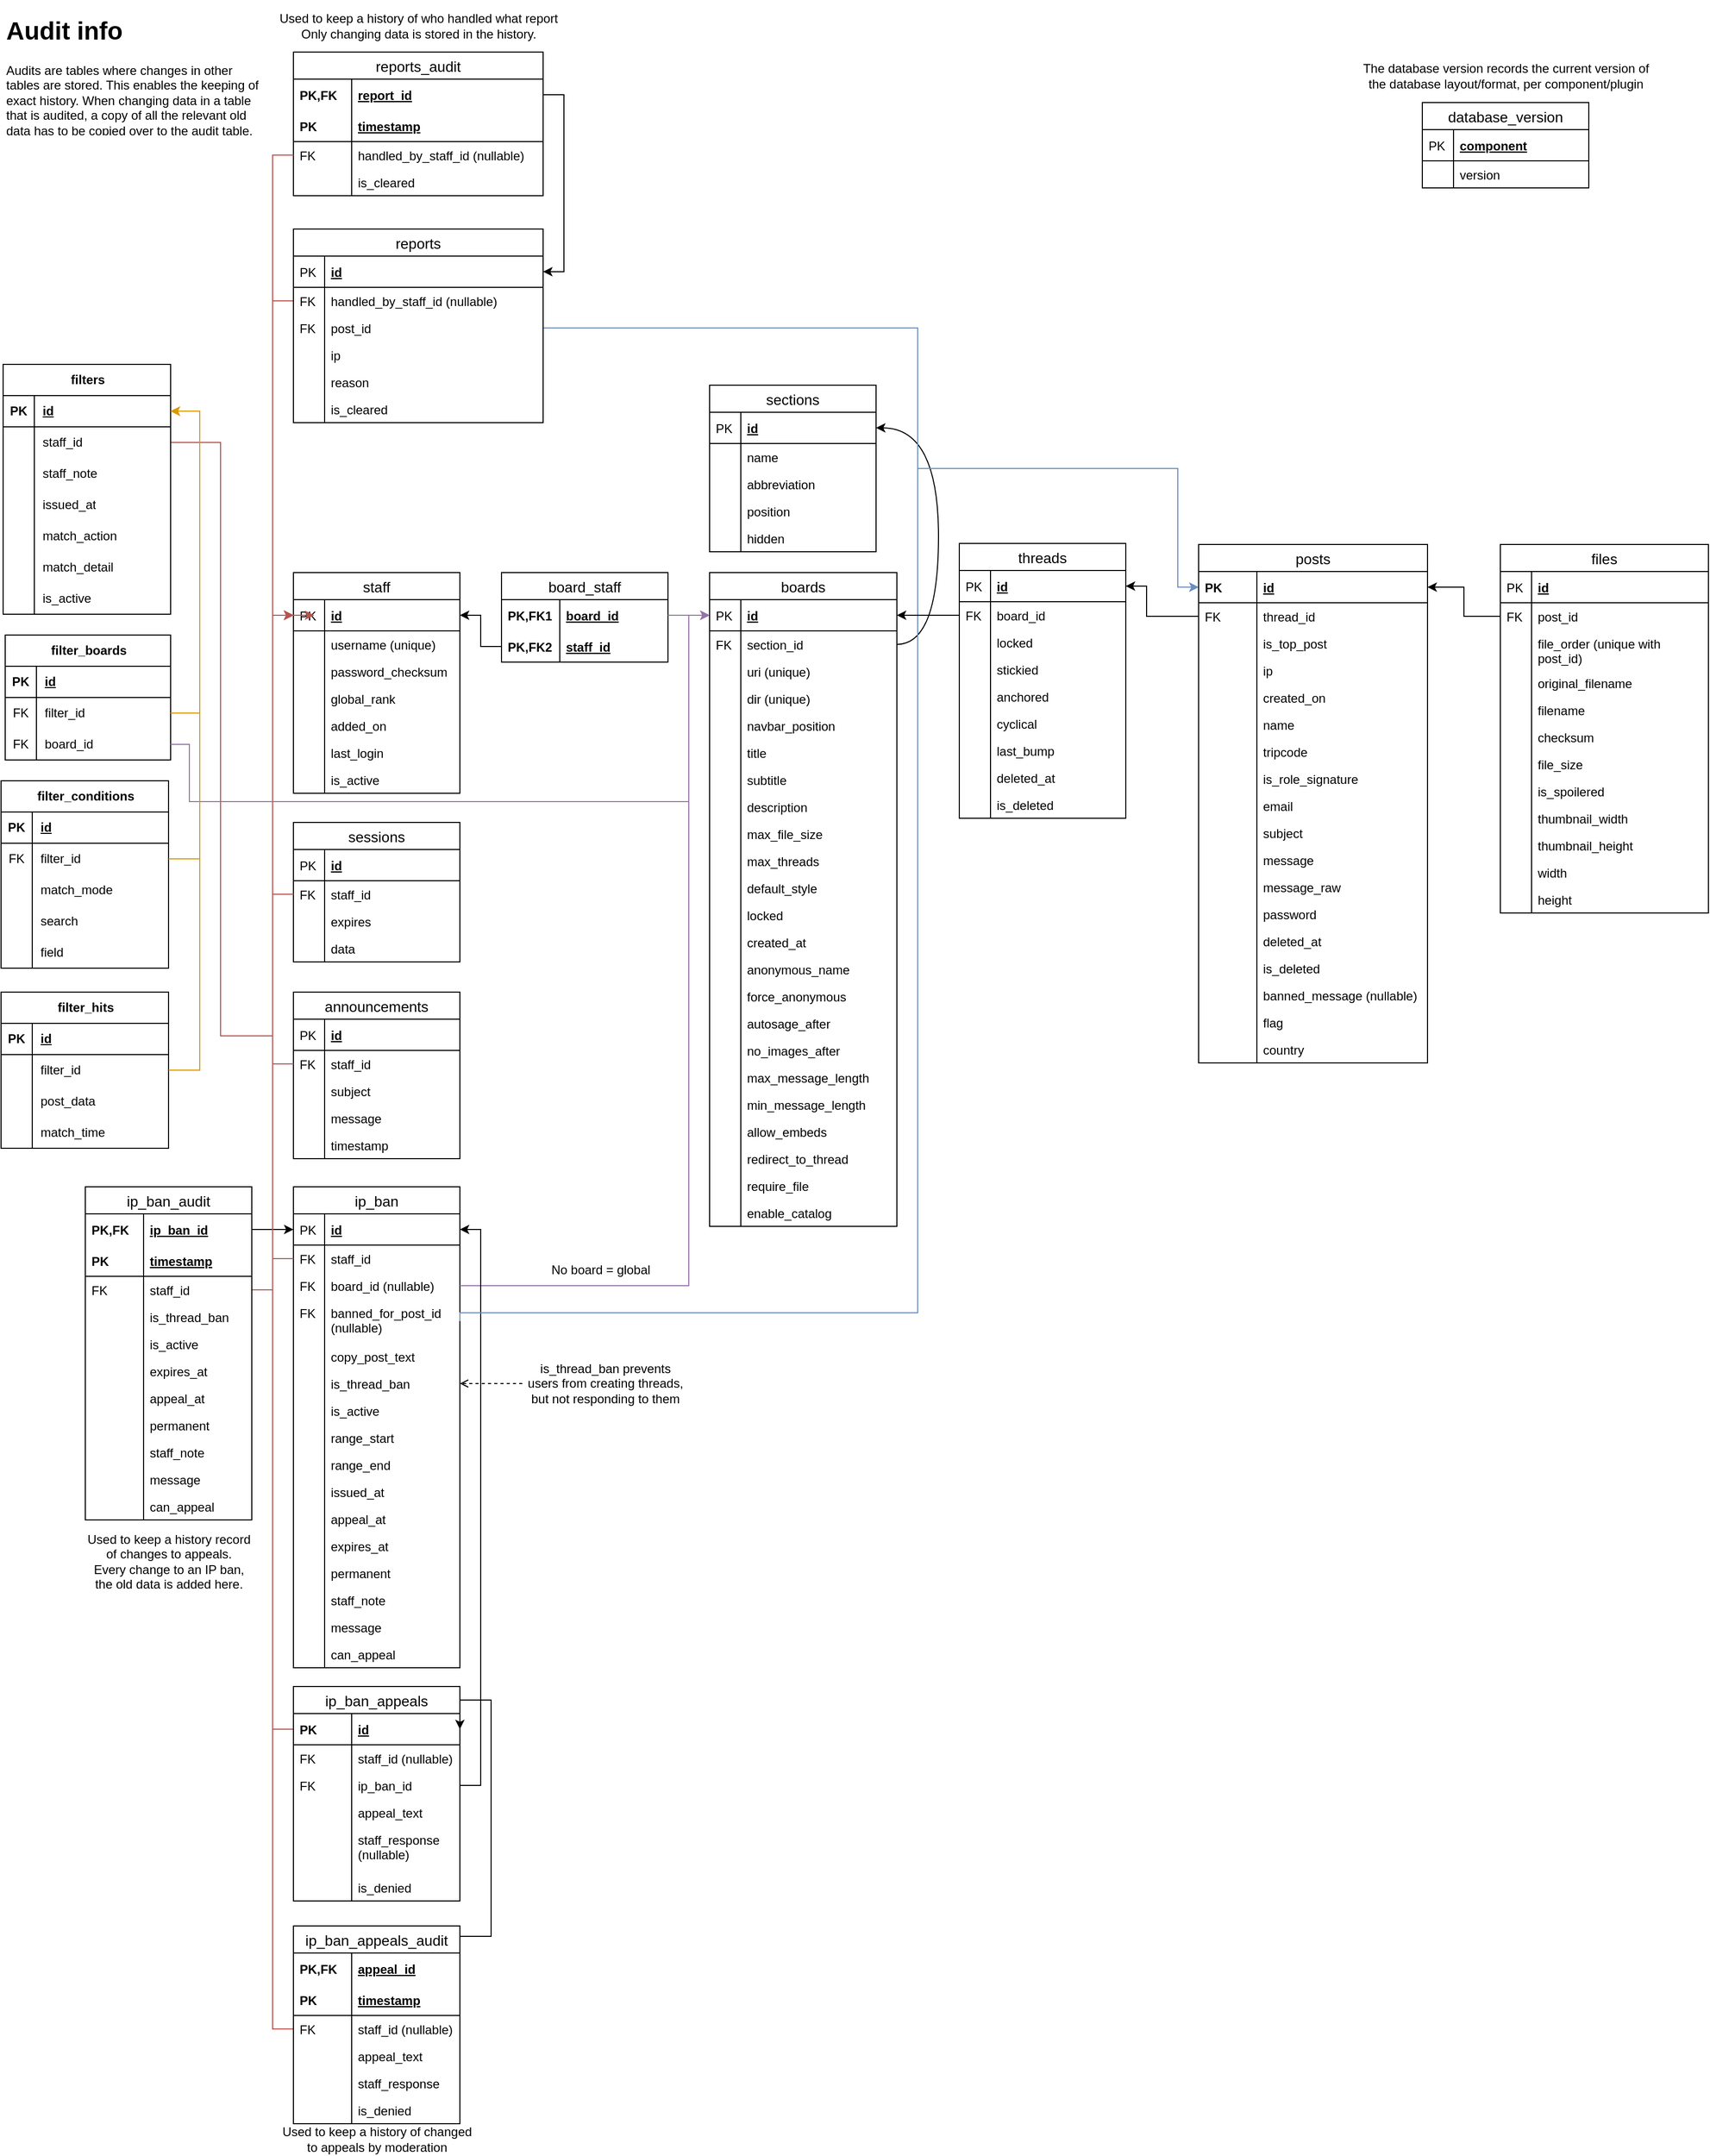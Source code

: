 <mxfile version="24.7.7">
  <diagram id="TVQ4taKJlGjEfO4J5nL0" name="Page-1">
    <mxGraphModel dx="2284" dy="1908" grid="1" gridSize="10" guides="1" tooltips="1" connect="1" arrows="1" fold="1" page="1" pageScale="1" pageWidth="850" pageHeight="1100" math="0" shadow="0">
      <root>
        <mxCell id="0" />
        <mxCell id="1" parent="0" />
        <mxCell id="PdcwpANUKP4F5l-W0EyN-1" value="staff" style="swimlane;fontStyle=0;childLayout=stackLayout;horizontal=1;startSize=26;horizontalStack=0;resizeParent=1;resizeParentMax=0;resizeLast=0;collapsible=1;marginBottom=0;align=center;fontSize=14;" parent="1" vertex="1">
          <mxGeometry x="60" y="80" width="160" height="212" as="geometry" />
        </mxCell>
        <mxCell id="PdcwpANUKP4F5l-W0EyN-2" value="id" style="shape=partialRectangle;top=0;left=0;right=0;bottom=1;align=left;verticalAlign=middle;fillColor=none;spacingLeft=34;spacingRight=4;overflow=hidden;rotatable=0;points=[[0,0.5],[1,0.5]];portConstraint=eastwest;dropTarget=0;fontStyle=5;fontSize=12;" parent="PdcwpANUKP4F5l-W0EyN-1" vertex="1">
          <mxGeometry y="26" width="160" height="30" as="geometry" />
        </mxCell>
        <mxCell id="PdcwpANUKP4F5l-W0EyN-3" value="PK" style="shape=partialRectangle;top=0;left=0;bottom=0;fillColor=none;align=left;verticalAlign=middle;spacingLeft=4;spacingRight=4;overflow=hidden;rotatable=0;points=[];portConstraint=eastwest;part=1;fontSize=12;" parent="PdcwpANUKP4F5l-W0EyN-2" vertex="1" connectable="0">
          <mxGeometry width="30" height="30" as="geometry" />
        </mxCell>
        <mxCell id="PdcwpANUKP4F5l-W0EyN-4" value="username (unique)" style="shape=partialRectangle;top=0;left=0;right=0;bottom=0;align=left;verticalAlign=top;fillColor=none;spacingLeft=34;spacingRight=4;overflow=hidden;rotatable=0;points=[[0,0.5],[1,0.5]];portConstraint=eastwest;dropTarget=0;fontSize=12;" parent="PdcwpANUKP4F5l-W0EyN-1" vertex="1">
          <mxGeometry y="56" width="160" height="26" as="geometry" />
        </mxCell>
        <mxCell id="PdcwpANUKP4F5l-W0EyN-5" value="" style="shape=partialRectangle;top=0;left=0;bottom=0;fillColor=none;align=left;verticalAlign=top;spacingLeft=4;spacingRight=4;overflow=hidden;rotatable=0;points=[];portConstraint=eastwest;part=1;fontSize=12;" parent="PdcwpANUKP4F5l-W0EyN-4" vertex="1" connectable="0">
          <mxGeometry width="30" height="26" as="geometry" />
        </mxCell>
        <mxCell id="PdcwpANUKP4F5l-W0EyN-6" value="password_checksum" style="shape=partialRectangle;top=0;left=0;right=0;bottom=0;align=left;verticalAlign=top;fillColor=none;spacingLeft=34;spacingRight=4;overflow=hidden;rotatable=0;points=[[0,0.5],[1,0.5]];portConstraint=eastwest;dropTarget=0;fontSize=12;" parent="PdcwpANUKP4F5l-W0EyN-1" vertex="1">
          <mxGeometry y="82" width="160" height="26" as="geometry" />
        </mxCell>
        <mxCell id="PdcwpANUKP4F5l-W0EyN-7" value="" style="shape=partialRectangle;top=0;left=0;bottom=0;fillColor=none;align=left;verticalAlign=top;spacingLeft=4;spacingRight=4;overflow=hidden;rotatable=0;points=[];portConstraint=eastwest;part=1;fontSize=12;" parent="PdcwpANUKP4F5l-W0EyN-6" vertex="1" connectable="0">
          <mxGeometry width="30" height="26" as="geometry" />
        </mxCell>
        <mxCell id="PdcwpANUKP4F5l-W0EyN-12" value="global_rank" style="shape=partialRectangle;top=0;left=0;right=0;bottom=0;align=left;verticalAlign=top;fillColor=none;spacingLeft=34;spacingRight=4;overflow=hidden;rotatable=0;points=[[0,0.5],[1,0.5]];portConstraint=eastwest;dropTarget=0;fontSize=12;" parent="PdcwpANUKP4F5l-W0EyN-1" vertex="1">
          <mxGeometry y="108" width="160" height="26" as="geometry" />
        </mxCell>
        <mxCell id="PdcwpANUKP4F5l-W0EyN-13" value="" style="shape=partialRectangle;top=0;left=0;bottom=0;fillColor=none;align=left;verticalAlign=top;spacingLeft=4;spacingRight=4;overflow=hidden;rotatable=0;points=[];portConstraint=eastwest;part=1;fontSize=12;" parent="PdcwpANUKP4F5l-W0EyN-12" vertex="1" connectable="0">
          <mxGeometry width="30" height="26" as="geometry" />
        </mxCell>
        <mxCell id="PdcwpANUKP4F5l-W0EyN-14" value="added_on" style="shape=partialRectangle;top=0;left=0;right=0;bottom=0;align=left;verticalAlign=top;fillColor=none;spacingLeft=34;spacingRight=4;overflow=hidden;rotatable=0;points=[[0,0.5],[1,0.5]];portConstraint=eastwest;dropTarget=0;fontSize=12;" parent="PdcwpANUKP4F5l-W0EyN-1" vertex="1">
          <mxGeometry y="134" width="160" height="26" as="geometry" />
        </mxCell>
        <mxCell id="PdcwpANUKP4F5l-W0EyN-15" value="" style="shape=partialRectangle;top=0;left=0;bottom=0;fillColor=none;align=left;verticalAlign=top;spacingLeft=4;spacingRight=4;overflow=hidden;rotatable=0;points=[];portConstraint=eastwest;part=1;fontSize=12;" parent="PdcwpANUKP4F5l-W0EyN-14" vertex="1" connectable="0">
          <mxGeometry width="30" height="26" as="geometry" />
        </mxCell>
        <mxCell id="PdcwpANUKP4F5l-W0EyN-16" value="last_login" style="shape=partialRectangle;top=0;left=0;right=0;bottom=0;align=left;verticalAlign=top;fillColor=none;spacingLeft=34;spacingRight=4;overflow=hidden;rotatable=0;points=[[0,0.5],[1,0.5]];portConstraint=eastwest;dropTarget=0;fontSize=12;" parent="PdcwpANUKP4F5l-W0EyN-1" vertex="1">
          <mxGeometry y="160" width="160" height="26" as="geometry" />
        </mxCell>
        <mxCell id="PdcwpANUKP4F5l-W0EyN-17" value="" style="shape=partialRectangle;top=0;left=0;bottom=0;fillColor=none;align=left;verticalAlign=top;spacingLeft=4;spacingRight=4;overflow=hidden;rotatable=0;points=[];portConstraint=eastwest;part=1;fontSize=12;" parent="PdcwpANUKP4F5l-W0EyN-16" vertex="1" connectable="0">
          <mxGeometry width="30" height="26" as="geometry" />
        </mxCell>
        <mxCell id="PdcwpANUKP4F5l-W0EyN-18" value="is_active" style="shape=partialRectangle;top=0;left=0;right=0;bottom=0;align=left;verticalAlign=top;fillColor=none;spacingLeft=34;spacingRight=4;overflow=hidden;rotatable=0;points=[[0,0.5],[1,0.5]];portConstraint=eastwest;dropTarget=0;fontSize=12;" parent="PdcwpANUKP4F5l-W0EyN-1" vertex="1">
          <mxGeometry y="186" width="160" height="26" as="geometry" />
        </mxCell>
        <mxCell id="PdcwpANUKP4F5l-W0EyN-19" value="" style="shape=partialRectangle;top=0;left=0;bottom=0;fillColor=none;align=left;verticalAlign=top;spacingLeft=4;spacingRight=4;overflow=hidden;rotatable=0;points=[];portConstraint=eastwest;part=1;fontSize=12;" parent="PdcwpANUKP4F5l-W0EyN-18" vertex="1" connectable="0">
          <mxGeometry width="30" height="26" as="geometry" />
        </mxCell>
        <mxCell id="PdcwpANUKP4F5l-W0EyN-24" value="sessions" style="swimlane;fontStyle=0;childLayout=stackLayout;horizontal=1;startSize=26;horizontalStack=0;resizeParent=1;resizeParentMax=0;resizeLast=0;collapsible=1;marginBottom=0;align=center;fontSize=14;" parent="1" vertex="1">
          <mxGeometry x="60" y="320" width="160" height="134" as="geometry" />
        </mxCell>
        <mxCell id="PdcwpANUKP4F5l-W0EyN-25" value="id" style="shape=partialRectangle;top=0;left=0;right=0;bottom=1;align=left;verticalAlign=middle;fillColor=none;spacingLeft=34;spacingRight=4;overflow=hidden;rotatable=0;points=[[0,0.5],[1,0.5]];portConstraint=eastwest;dropTarget=0;fontStyle=5;fontSize=12;" parent="PdcwpANUKP4F5l-W0EyN-24" vertex="1">
          <mxGeometry y="26" width="160" height="30" as="geometry" />
        </mxCell>
        <mxCell id="PdcwpANUKP4F5l-W0EyN-26" value="PK" style="shape=partialRectangle;top=0;left=0;bottom=0;fillColor=none;align=left;verticalAlign=middle;spacingLeft=4;spacingRight=4;overflow=hidden;rotatable=0;points=[];portConstraint=eastwest;part=1;fontSize=12;" parent="PdcwpANUKP4F5l-W0EyN-25" vertex="1" connectable="0">
          <mxGeometry width="30" height="30" as="geometry" />
        </mxCell>
        <mxCell id="PdcwpANUKP4F5l-W0EyN-31" value="staff_id" style="shape=partialRectangle;top=0;left=0;right=0;bottom=0;align=left;verticalAlign=top;fillColor=none;spacingLeft=34;spacingRight=4;overflow=hidden;rotatable=0;points=[[0,0.5],[1,0.5]];portConstraint=eastwest;dropTarget=0;fontSize=12;" parent="PdcwpANUKP4F5l-W0EyN-24" vertex="1">
          <mxGeometry y="56" width="160" height="26" as="geometry" />
        </mxCell>
        <mxCell id="PdcwpANUKP4F5l-W0EyN-32" value="FK" style="shape=partialRectangle;top=0;left=0;bottom=0;fillColor=none;align=left;verticalAlign=top;spacingLeft=4;spacingRight=4;overflow=hidden;rotatable=0;points=[];portConstraint=eastwest;part=1;fontSize=12;" parent="PdcwpANUKP4F5l-W0EyN-31" vertex="1" connectable="0">
          <mxGeometry width="30" height="26" as="geometry" />
        </mxCell>
        <mxCell id="PdcwpANUKP4F5l-W0EyN-27" value="expires" style="shape=partialRectangle;top=0;left=0;right=0;bottom=0;align=left;verticalAlign=top;fillColor=none;spacingLeft=34;spacingRight=4;overflow=hidden;rotatable=0;points=[[0,0.5],[1,0.5]];portConstraint=eastwest;dropTarget=0;fontSize=12;" parent="PdcwpANUKP4F5l-W0EyN-24" vertex="1">
          <mxGeometry y="82" width="160" height="26" as="geometry" />
        </mxCell>
        <mxCell id="PdcwpANUKP4F5l-W0EyN-28" value="" style="shape=partialRectangle;top=0;left=0;bottom=0;fillColor=none;align=left;verticalAlign=top;spacingLeft=4;spacingRight=4;overflow=hidden;rotatable=0;points=[];portConstraint=eastwest;part=1;fontSize=12;" parent="PdcwpANUKP4F5l-W0EyN-27" vertex="1" connectable="0">
          <mxGeometry width="30" height="26" as="geometry" />
        </mxCell>
        <mxCell id="PdcwpANUKP4F5l-W0EyN-29" value="data" style="shape=partialRectangle;top=0;left=0;right=0;bottom=0;align=left;verticalAlign=top;fillColor=none;spacingLeft=34;spacingRight=4;overflow=hidden;rotatable=0;points=[[0,0.5],[1,0.5]];portConstraint=eastwest;dropTarget=0;fontSize=12;" parent="PdcwpANUKP4F5l-W0EyN-24" vertex="1">
          <mxGeometry y="108" width="160" height="26" as="geometry" />
        </mxCell>
        <mxCell id="PdcwpANUKP4F5l-W0EyN-30" value="" style="shape=partialRectangle;top=0;left=0;bottom=0;fillColor=none;align=left;verticalAlign=top;spacingLeft=4;spacingRight=4;overflow=hidden;rotatable=0;points=[];portConstraint=eastwest;part=1;fontSize=12;" parent="PdcwpANUKP4F5l-W0EyN-29" vertex="1" connectable="0">
          <mxGeometry width="30" height="26" as="geometry" />
        </mxCell>
        <mxCell id="PdcwpANUKP4F5l-W0EyN-39" style="edgeStyle=orthogonalEdgeStyle;rounded=0;orthogonalLoop=1;jettySize=auto;html=1;exitX=0;exitY=0.5;exitDx=0;exitDy=0;entryX=0;entryY=0.5;entryDx=0;entryDy=0;fillColor=#f8cecc;strokeColor=#b85450;" parent="1" source="PdcwpANUKP4F5l-W0EyN-31" target="PdcwpANUKP4F5l-W0EyN-2" edge="1">
          <mxGeometry relative="1" as="geometry" />
        </mxCell>
        <mxCell id="PdcwpANUKP4F5l-W0EyN-94" value="board_staff" style="swimlane;fontStyle=0;childLayout=stackLayout;horizontal=1;startSize=26;horizontalStack=0;resizeParent=1;resizeParentMax=0;resizeLast=0;collapsible=1;marginBottom=0;align=center;fontSize=14;" parent="1" vertex="1">
          <mxGeometry x="260" y="80" width="160" height="86" as="geometry" />
        </mxCell>
        <mxCell id="PdcwpANUKP4F5l-W0EyN-95" value="board_id" style="shape=partialRectangle;top=0;left=0;right=0;bottom=0;align=left;verticalAlign=middle;fillColor=none;spacingLeft=60;spacingRight=4;overflow=hidden;rotatable=0;points=[[0,0.5],[1,0.5]];portConstraint=eastwest;dropTarget=0;fontStyle=5;fontSize=12;" parent="PdcwpANUKP4F5l-W0EyN-94" vertex="1">
          <mxGeometry y="26" width="160" height="30" as="geometry" />
        </mxCell>
        <mxCell id="PdcwpANUKP4F5l-W0EyN-96" value="PK,FK1" style="shape=partialRectangle;fontStyle=1;top=0;left=0;bottom=0;fillColor=none;align=left;verticalAlign=middle;spacingLeft=4;spacingRight=4;overflow=hidden;rotatable=0;points=[];portConstraint=eastwest;part=1;fontSize=12;" parent="PdcwpANUKP4F5l-W0EyN-95" vertex="1" connectable="0">
          <mxGeometry width="56" height="30" as="geometry" />
        </mxCell>
        <mxCell id="PdcwpANUKP4F5l-W0EyN-97" value="staff_id" style="shape=partialRectangle;top=0;left=0;right=0;bottom=1;align=left;verticalAlign=middle;fillColor=none;spacingLeft=60;spacingRight=4;overflow=hidden;rotatable=0;points=[[0,0.5],[1,0.5]];portConstraint=eastwest;dropTarget=0;fontStyle=5;fontSize=12;" parent="PdcwpANUKP4F5l-W0EyN-94" vertex="1">
          <mxGeometry y="56" width="160" height="30" as="geometry" />
        </mxCell>
        <mxCell id="PdcwpANUKP4F5l-W0EyN-98" value="PK,FK2" style="shape=partialRectangle;fontStyle=1;top=0;left=0;bottom=0;fillColor=none;align=left;verticalAlign=middle;spacingLeft=4;spacingRight=4;overflow=hidden;rotatable=0;points=[];portConstraint=eastwest;part=1;fontSize=12;" parent="PdcwpANUKP4F5l-W0EyN-97" vertex="1" connectable="0">
          <mxGeometry width="56" height="30" as="geometry" />
        </mxCell>
        <mxCell id="PdcwpANUKP4F5l-W0EyN-101" style="edgeStyle=orthogonalEdgeStyle;rounded=0;orthogonalLoop=1;jettySize=auto;html=1;exitX=0;exitY=0.5;exitDx=0;exitDy=0;entryX=1;entryY=0.5;entryDx=0;entryDy=0;" parent="1" source="PdcwpANUKP4F5l-W0EyN-97" target="PdcwpANUKP4F5l-W0EyN-2" edge="1">
          <mxGeometry relative="1" as="geometry" />
        </mxCell>
        <mxCell id="PdcwpANUKP4F5l-W0EyN-102" style="edgeStyle=orthogonalEdgeStyle;rounded=0;orthogonalLoop=1;jettySize=auto;html=1;exitX=1;exitY=0.5;exitDx=0;exitDy=0;entryX=0;entryY=0.5;entryDx=0;entryDy=0;fillColor=#e1d5e7;strokeColor=#9673a6;" parent="1" source="PdcwpANUKP4F5l-W0EyN-95" target="PdcwpANUKP4F5l-W0EyN-41" edge="1">
          <mxGeometry relative="1" as="geometry" />
        </mxCell>
        <mxCell id="PdcwpANUKP4F5l-W0EyN-118" style="edgeStyle=orthogonalEdgeStyle;rounded=0;orthogonalLoop=1;jettySize=auto;html=1;exitX=1;exitY=0.5;exitDx=0;exitDy=0;entryX=1;entryY=0.5;entryDx=0;entryDy=0;curved=1;" parent="1" source="PdcwpANUKP4F5l-W0EyN-43" target="PdcwpANUKP4F5l-W0EyN-104" edge="1">
          <mxGeometry relative="1" as="geometry">
            <Array as="points">
              <mxPoint x="680" y="149" />
              <mxPoint x="680" y="-59" />
            </Array>
          </mxGeometry>
        </mxCell>
        <mxCell id="PdcwpANUKP4F5l-W0EyN-216" style="edgeStyle=orthogonalEdgeStyle;rounded=0;orthogonalLoop=1;jettySize=auto;html=1;exitX=0;exitY=0.5;exitDx=0;exitDy=0;entryX=1;entryY=0.5;entryDx=0;entryDy=0;" parent="1" source="PdcwpANUKP4F5l-W0EyN-208" target="PdcwpANUKP4F5l-W0EyN-135" edge="1">
          <mxGeometry relative="1" as="geometry" />
        </mxCell>
        <mxCell id="PdcwpANUKP4F5l-W0EyN-240" style="edgeStyle=orthogonalEdgeStyle;rounded=0;orthogonalLoop=1;jettySize=auto;html=1;exitX=0;exitY=0.5;exitDx=0;exitDy=0;entryX=0;entryY=0.5;entryDx=0;entryDy=0;fillColor=#f8cecc;strokeColor=#b85450;" parent="1" source="PdcwpANUKP4F5l-W0EyN-238" target="PdcwpANUKP4F5l-W0EyN-2" edge="1">
          <mxGeometry relative="1" as="geometry">
            <mxPoint x="170" y="30" as="targetPoint" />
          </mxGeometry>
        </mxCell>
        <mxCell id="PdcwpANUKP4F5l-W0EyN-243" style="edgeStyle=orthogonalEdgeStyle;rounded=0;orthogonalLoop=1;jettySize=auto;html=1;exitX=1;exitY=0.5;exitDx=0;exitDy=0;entryX=0;entryY=0.5;entryDx=0;entryDy=0;fillColor=#dae8fc;strokeColor=#6c8ebf;" parent="1" source="PdcwpANUKP4F5l-W0EyN-228" target="PdcwpANUKP4F5l-W0EyN-135" edge="1">
          <mxGeometry relative="1" as="geometry">
            <Array as="points">
              <mxPoint x="660" y="-155" />
              <mxPoint x="660" y="-20" />
              <mxPoint x="910" y="-20" />
              <mxPoint x="910" y="94" />
            </Array>
          </mxGeometry>
        </mxCell>
        <mxCell id="PdcwpANUKP4F5l-W0EyN-244" value="announcements" style="swimlane;fontStyle=0;childLayout=stackLayout;horizontal=1;startSize=26;horizontalStack=0;resizeParent=1;resizeParentMax=0;resizeLast=0;collapsible=1;marginBottom=0;align=center;fontSize=14;" parent="1" vertex="1">
          <mxGeometry x="60" y="483" width="160" height="160" as="geometry" />
        </mxCell>
        <mxCell id="PdcwpANUKP4F5l-W0EyN-245" value="id" style="shape=partialRectangle;top=0;left=0;right=0;bottom=1;align=left;verticalAlign=middle;fillColor=none;spacingLeft=34;spacingRight=4;overflow=hidden;rotatable=0;points=[[0,0.5],[1,0.5]];portConstraint=eastwest;dropTarget=0;fontStyle=5;fontSize=12;" parent="PdcwpANUKP4F5l-W0EyN-244" vertex="1">
          <mxGeometry y="26" width="160" height="30" as="geometry" />
        </mxCell>
        <mxCell id="PdcwpANUKP4F5l-W0EyN-246" value="PK" style="shape=partialRectangle;top=0;left=0;bottom=0;fillColor=none;align=left;verticalAlign=middle;spacingLeft=4;spacingRight=4;overflow=hidden;rotatable=0;points=[];portConstraint=eastwest;part=1;fontSize=12;" parent="PdcwpANUKP4F5l-W0EyN-245" vertex="1" connectable="0">
          <mxGeometry width="30" height="30" as="geometry" />
        </mxCell>
        <mxCell id="PdcwpANUKP4F5l-W0EyN-247" value="staff_id" style="shape=partialRectangle;top=0;left=0;right=0;bottom=0;align=left;verticalAlign=top;fillColor=none;spacingLeft=34;spacingRight=4;overflow=hidden;rotatable=0;points=[[0,0.5],[1,0.5]];portConstraint=eastwest;dropTarget=0;fontSize=12;" parent="PdcwpANUKP4F5l-W0EyN-244" vertex="1">
          <mxGeometry y="56" width="160" height="26" as="geometry" />
        </mxCell>
        <mxCell id="PdcwpANUKP4F5l-W0EyN-248" value="FK" style="shape=partialRectangle;top=0;left=0;bottom=0;fillColor=none;align=left;verticalAlign=top;spacingLeft=4;spacingRight=4;overflow=hidden;rotatable=0;points=[];portConstraint=eastwest;part=1;fontSize=12;" parent="PdcwpANUKP4F5l-W0EyN-247" vertex="1" connectable="0">
          <mxGeometry width="30" height="26" as="geometry" />
        </mxCell>
        <mxCell id="PdcwpANUKP4F5l-W0EyN-249" value="subject" style="shape=partialRectangle;top=0;left=0;right=0;bottom=0;align=left;verticalAlign=top;fillColor=none;spacingLeft=34;spacingRight=4;overflow=hidden;rotatable=0;points=[[0,0.5],[1,0.5]];portConstraint=eastwest;dropTarget=0;fontSize=12;" parent="PdcwpANUKP4F5l-W0EyN-244" vertex="1">
          <mxGeometry y="82" width="160" height="26" as="geometry" />
        </mxCell>
        <mxCell id="PdcwpANUKP4F5l-W0EyN-250" value="" style="shape=partialRectangle;top=0;left=0;bottom=0;fillColor=none;align=left;verticalAlign=top;spacingLeft=4;spacingRight=4;overflow=hidden;rotatable=0;points=[];portConstraint=eastwest;part=1;fontSize=12;" parent="PdcwpANUKP4F5l-W0EyN-249" vertex="1" connectable="0">
          <mxGeometry width="30" height="26" as="geometry" />
        </mxCell>
        <mxCell id="PdcwpANUKP4F5l-W0EyN-251" value="message" style="shape=partialRectangle;top=0;left=0;right=0;bottom=0;align=left;verticalAlign=top;fillColor=none;spacingLeft=34;spacingRight=4;overflow=hidden;rotatable=0;points=[[0,0.5],[1,0.5]];portConstraint=eastwest;dropTarget=0;fontSize=12;" parent="PdcwpANUKP4F5l-W0EyN-244" vertex="1">
          <mxGeometry y="108" width="160" height="26" as="geometry" />
        </mxCell>
        <mxCell id="PdcwpANUKP4F5l-W0EyN-252" value="" style="shape=partialRectangle;top=0;left=0;bottom=0;fillColor=none;align=left;verticalAlign=top;spacingLeft=4;spacingRight=4;overflow=hidden;rotatable=0;points=[];portConstraint=eastwest;part=1;fontSize=12;" parent="PdcwpANUKP4F5l-W0EyN-251" vertex="1" connectable="0">
          <mxGeometry width="30" height="26" as="geometry" />
        </mxCell>
        <mxCell id="PdcwpANUKP4F5l-W0EyN-254" value="timestamp" style="shape=partialRectangle;top=0;left=0;right=0;bottom=0;align=left;verticalAlign=top;fillColor=none;spacingLeft=34;spacingRight=4;overflow=hidden;rotatable=0;points=[[0,0.5],[1,0.5]];portConstraint=eastwest;dropTarget=0;fontSize=12;" parent="PdcwpANUKP4F5l-W0EyN-244" vertex="1">
          <mxGeometry y="134" width="160" height="26" as="geometry" />
        </mxCell>
        <mxCell id="PdcwpANUKP4F5l-W0EyN-255" value="" style="shape=partialRectangle;top=0;left=0;bottom=0;fillColor=none;align=left;verticalAlign=top;spacingLeft=4;spacingRight=4;overflow=hidden;rotatable=0;points=[];portConstraint=eastwest;part=1;fontSize=12;" parent="PdcwpANUKP4F5l-W0EyN-254" vertex="1" connectable="0">
          <mxGeometry width="30" height="26" as="geometry" />
        </mxCell>
        <mxCell id="PdcwpANUKP4F5l-W0EyN-253" style="edgeStyle=orthogonalEdgeStyle;rounded=0;orthogonalLoop=1;jettySize=auto;html=1;exitX=0;exitY=0.5;exitDx=0;exitDy=0;entryX=0;entryY=0.5;entryDx=0;entryDy=0;fillColor=#f8cecc;strokeColor=#b85450;" parent="1" source="PdcwpANUKP4F5l-W0EyN-247" target="PdcwpANUKP4F5l-W0EyN-2" edge="1">
          <mxGeometry relative="1" as="geometry" />
        </mxCell>
        <mxCell id="PdcwpANUKP4F5l-W0EyN-266" value="ip_ban" style="swimlane;fontStyle=0;childLayout=stackLayout;horizontal=1;startSize=26;horizontalStack=0;resizeParent=1;resizeParentMax=0;resizeLast=0;collapsible=1;marginBottom=0;align=center;fontSize=14;strokeColor=#000000;fillColor=none;" parent="1" vertex="1">
          <mxGeometry x="60" y="670" width="160" height="462" as="geometry" />
        </mxCell>
        <mxCell id="PdcwpANUKP4F5l-W0EyN-267" value="id" style="shape=partialRectangle;top=0;left=0;right=0;bottom=1;align=left;verticalAlign=middle;fillColor=none;spacingLeft=34;spacingRight=4;overflow=hidden;rotatable=0;points=[[0,0.5],[1,0.5]];portConstraint=eastwest;dropTarget=0;fontStyle=5;fontSize=12;" parent="PdcwpANUKP4F5l-W0EyN-266" vertex="1">
          <mxGeometry y="26" width="160" height="30" as="geometry" />
        </mxCell>
        <mxCell id="PdcwpANUKP4F5l-W0EyN-268" value="PK" style="shape=partialRectangle;top=0;left=0;bottom=0;fillColor=none;align=left;verticalAlign=middle;spacingLeft=4;spacingRight=4;overflow=hidden;rotatable=0;points=[];portConstraint=eastwest;part=1;fontSize=12;" parent="PdcwpANUKP4F5l-W0EyN-267" vertex="1" connectable="0">
          <mxGeometry width="30" height="30" as="geometry" />
        </mxCell>
        <mxCell id="PdcwpANUKP4F5l-W0EyN-269" value="staff_id" style="shape=partialRectangle;top=0;left=0;right=0;bottom=0;align=left;verticalAlign=top;fillColor=none;spacingLeft=34;spacingRight=4;overflow=hidden;rotatable=0;points=[[0,0.5],[1,0.5]];portConstraint=eastwest;dropTarget=0;fontSize=12;" parent="PdcwpANUKP4F5l-W0EyN-266" vertex="1">
          <mxGeometry y="56" width="160" height="26" as="geometry" />
        </mxCell>
        <mxCell id="PdcwpANUKP4F5l-W0EyN-270" value="FK" style="shape=partialRectangle;top=0;left=0;bottom=0;fillColor=none;align=left;verticalAlign=top;spacingLeft=4;spacingRight=4;overflow=hidden;rotatable=0;points=[];portConstraint=eastwest;part=1;fontSize=12;" parent="PdcwpANUKP4F5l-W0EyN-269" vertex="1" connectable="0">
          <mxGeometry width="30" height="26" as="geometry" />
        </mxCell>
        <mxCell id="g8VmcGA17cuox0www8EO-1" value="board_id (nullable)" style="shape=partialRectangle;top=0;left=0;right=0;bottom=0;align=left;verticalAlign=top;fillColor=none;spacingLeft=34;spacingRight=4;overflow=hidden;rotatable=0;points=[[0,0.5],[1,0.5]];portConstraint=eastwest;dropTarget=0;fontSize=12;" parent="PdcwpANUKP4F5l-W0EyN-266" vertex="1">
          <mxGeometry y="82" width="160" height="26" as="geometry" />
        </mxCell>
        <mxCell id="g8VmcGA17cuox0www8EO-2" value="FK" style="shape=partialRectangle;top=0;left=0;bottom=0;fillColor=none;align=left;verticalAlign=top;spacingLeft=4;spacingRight=4;overflow=hidden;rotatable=0;points=[];portConstraint=eastwest;part=1;fontSize=12;" parent="g8VmcGA17cuox0www8EO-1" vertex="1" connectable="0">
          <mxGeometry width="30" height="26" as="geometry" />
        </mxCell>
        <mxCell id="PdcwpANUKP4F5l-W0EyN-304" value="banned_for_post_id &#xa;(nullable)" style="shape=partialRectangle;top=0;left=0;right=0;bottom=0;align=left;verticalAlign=top;fillColor=none;spacingLeft=34;spacingRight=4;overflow=hidden;rotatable=0;points=[[0,0.5],[1,0.5]];portConstraint=eastwest;dropTarget=0;fontSize=12;" parent="PdcwpANUKP4F5l-W0EyN-266" vertex="1">
          <mxGeometry y="108" width="160" height="42" as="geometry" />
        </mxCell>
        <mxCell id="PdcwpANUKP4F5l-W0EyN-305" value="FK" style="shape=partialRectangle;top=0;left=0;bottom=0;fillColor=none;align=left;verticalAlign=top;spacingLeft=4;spacingRight=4;overflow=hidden;rotatable=0;points=[];portConstraint=eastwest;part=1;fontSize=12;" parent="PdcwpANUKP4F5l-W0EyN-304" vertex="1" connectable="0">
          <mxGeometry width="30" height="42" as="geometry" />
        </mxCell>
        <mxCell id="g8VmcGA17cuox0www8EO-4" value="copy_post_text" style="shape=partialRectangle;top=0;left=0;right=0;bottom=0;align=left;verticalAlign=top;fillColor=none;spacingLeft=34;spacingRight=4;overflow=hidden;rotatable=0;points=[[0,0.5],[1,0.5]];portConstraint=eastwest;dropTarget=0;fontSize=12;" parent="PdcwpANUKP4F5l-W0EyN-266" vertex="1">
          <mxGeometry y="150" width="160" height="26" as="geometry" />
        </mxCell>
        <mxCell id="g8VmcGA17cuox0www8EO-5" value="" style="shape=partialRectangle;top=0;left=0;bottom=0;fillColor=none;align=left;verticalAlign=top;spacingLeft=4;spacingRight=4;overflow=hidden;rotatable=0;points=[];portConstraint=eastwest;part=1;fontSize=12;" parent="g8VmcGA17cuox0www8EO-4" vertex="1" connectable="0">
          <mxGeometry width="30" height="26" as="geometry" />
        </mxCell>
        <mxCell id="TF5FgemrTmf695QHS418-1" value="is_thread_ban" style="shape=partialRectangle;top=0;left=0;right=0;bottom=0;align=left;verticalAlign=top;fillColor=none;spacingLeft=34;spacingRight=4;overflow=hidden;rotatable=0;points=[[0,0.5],[1,0.5]];portConstraint=eastwest;dropTarget=0;fontSize=12;" parent="PdcwpANUKP4F5l-W0EyN-266" vertex="1">
          <mxGeometry y="176" width="160" height="26" as="geometry" />
        </mxCell>
        <mxCell id="TF5FgemrTmf695QHS418-2" value="" style="shape=partialRectangle;top=0;left=0;bottom=0;fillColor=none;align=left;verticalAlign=top;spacingLeft=4;spacingRight=4;overflow=hidden;rotatable=0;points=[];portConstraint=eastwest;part=1;fontSize=12;" parent="TF5FgemrTmf695QHS418-1" vertex="1" connectable="0">
          <mxGeometry width="30" height="26" as="geometry" />
        </mxCell>
        <mxCell id="PdcwpANUKP4F5l-W0EyN-289" value="is_active" style="shape=partialRectangle;top=0;left=0;right=0;bottom=0;align=left;verticalAlign=top;fillColor=none;spacingLeft=34;spacingRight=4;overflow=hidden;rotatable=0;points=[[0,0.5],[1,0.5]];portConstraint=eastwest;dropTarget=0;fontSize=12;" parent="PdcwpANUKP4F5l-W0EyN-266" vertex="1">
          <mxGeometry y="202" width="160" height="26" as="geometry" />
        </mxCell>
        <mxCell id="PdcwpANUKP4F5l-W0EyN-290" value="" style="shape=partialRectangle;top=0;left=0;bottom=0;fillColor=none;align=left;verticalAlign=top;spacingLeft=4;spacingRight=4;overflow=hidden;rotatable=0;points=[];portConstraint=eastwest;part=1;fontSize=12;" parent="PdcwpANUKP4F5l-W0EyN-289" vertex="1" connectable="0">
          <mxGeometry width="30" height="26" as="geometry" />
        </mxCell>
        <mxCell id="PdcwpANUKP4F5l-W0EyN-271" value="range_start" style="shape=partialRectangle;top=0;left=0;right=0;bottom=0;align=left;verticalAlign=top;fillColor=none;spacingLeft=34;spacingRight=4;overflow=hidden;rotatable=0;points=[[0,0.5],[1,0.5]];portConstraint=eastwest;dropTarget=0;fontSize=12;" parent="PdcwpANUKP4F5l-W0EyN-266" vertex="1">
          <mxGeometry y="228" width="160" height="26" as="geometry" />
        </mxCell>
        <mxCell id="PdcwpANUKP4F5l-W0EyN-272" value="" style="shape=partialRectangle;top=0;left=0;bottom=0;fillColor=none;align=left;verticalAlign=top;spacingLeft=4;spacingRight=4;overflow=hidden;rotatable=0;points=[];portConstraint=eastwest;part=1;fontSize=12;" parent="PdcwpANUKP4F5l-W0EyN-271" vertex="1" connectable="0">
          <mxGeometry width="30" height="26" as="geometry" />
        </mxCell>
        <mxCell id="3aW1d9BRP5cUNr9OOUW6-1" value="range_end" style="shape=partialRectangle;top=0;left=0;right=0;bottom=0;align=left;verticalAlign=top;fillColor=none;spacingLeft=34;spacingRight=4;overflow=hidden;rotatable=0;points=[[0,0.5],[1,0.5]];portConstraint=eastwest;dropTarget=0;fontSize=12;" parent="PdcwpANUKP4F5l-W0EyN-266" vertex="1">
          <mxGeometry y="254" width="160" height="26" as="geometry" />
        </mxCell>
        <mxCell id="3aW1d9BRP5cUNr9OOUW6-2" value="" style="shape=partialRectangle;top=0;left=0;bottom=0;fillColor=none;align=left;verticalAlign=top;spacingLeft=4;spacingRight=4;overflow=hidden;rotatable=0;points=[];portConstraint=eastwest;part=1;fontSize=12;" parent="3aW1d9BRP5cUNr9OOUW6-1" vertex="1" connectable="0">
          <mxGeometry width="30" height="26" as="geometry" />
        </mxCell>
        <mxCell id="PdcwpANUKP4F5l-W0EyN-273" value="issued_at" style="shape=partialRectangle;top=0;left=0;right=0;bottom=0;align=left;verticalAlign=top;fillColor=none;spacingLeft=34;spacingRight=4;overflow=hidden;rotatable=0;points=[[0,0.5],[1,0.5]];portConstraint=eastwest;dropTarget=0;fontSize=12;" parent="PdcwpANUKP4F5l-W0EyN-266" vertex="1">
          <mxGeometry y="280" width="160" height="26" as="geometry" />
        </mxCell>
        <mxCell id="PdcwpANUKP4F5l-W0EyN-274" value="" style="shape=partialRectangle;top=0;left=0;bottom=0;fillColor=none;align=left;verticalAlign=top;spacingLeft=4;spacingRight=4;overflow=hidden;rotatable=0;points=[];portConstraint=eastwest;part=1;fontSize=12;" parent="PdcwpANUKP4F5l-W0EyN-273" vertex="1" connectable="0">
          <mxGeometry width="30" height="26" as="geometry" />
        </mxCell>
        <mxCell id="PdcwpANUKP4F5l-W0EyN-277" value="appeal_at" style="shape=partialRectangle;top=0;left=0;right=0;bottom=0;align=left;verticalAlign=top;fillColor=none;spacingLeft=34;spacingRight=4;overflow=hidden;rotatable=0;points=[[0,0.5],[1,0.5]];portConstraint=eastwest;dropTarget=0;fontSize=12;" parent="PdcwpANUKP4F5l-W0EyN-266" vertex="1">
          <mxGeometry y="306" width="160" height="26" as="geometry" />
        </mxCell>
        <mxCell id="PdcwpANUKP4F5l-W0EyN-278" value="" style="shape=partialRectangle;top=0;left=0;bottom=0;fillColor=none;align=left;verticalAlign=top;spacingLeft=4;spacingRight=4;overflow=hidden;rotatable=0;points=[];portConstraint=eastwest;part=1;fontSize=12;" parent="PdcwpANUKP4F5l-W0EyN-277" vertex="1" connectable="0">
          <mxGeometry width="30" height="26" as="geometry" />
        </mxCell>
        <mxCell id="PdcwpANUKP4F5l-W0EyN-279" value="expires_at" style="shape=partialRectangle;top=0;left=0;right=0;bottom=0;align=left;verticalAlign=top;fillColor=none;spacingLeft=34;spacingRight=4;overflow=hidden;rotatable=0;points=[[0,0.5],[1,0.5]];portConstraint=eastwest;dropTarget=0;fontSize=12;" parent="PdcwpANUKP4F5l-W0EyN-266" vertex="1">
          <mxGeometry y="332" width="160" height="26" as="geometry" />
        </mxCell>
        <mxCell id="PdcwpANUKP4F5l-W0EyN-280" value="" style="shape=partialRectangle;top=0;left=0;bottom=0;fillColor=none;align=left;verticalAlign=top;spacingLeft=4;spacingRight=4;overflow=hidden;rotatable=0;points=[];portConstraint=eastwest;part=1;fontSize=12;" parent="PdcwpANUKP4F5l-W0EyN-279" vertex="1" connectable="0">
          <mxGeometry width="30" height="26" as="geometry" />
        </mxCell>
        <mxCell id="PdcwpANUKP4F5l-W0EyN-302" value="permanent" style="shape=partialRectangle;top=0;left=0;right=0;bottom=0;align=left;verticalAlign=top;fillColor=none;spacingLeft=34;spacingRight=4;overflow=hidden;rotatable=0;points=[[0,0.5],[1,0.5]];portConstraint=eastwest;dropTarget=0;fontSize=12;" parent="PdcwpANUKP4F5l-W0EyN-266" vertex="1">
          <mxGeometry y="358" width="160" height="26" as="geometry" />
        </mxCell>
        <mxCell id="PdcwpANUKP4F5l-W0EyN-303" value="" style="shape=partialRectangle;top=0;left=0;bottom=0;fillColor=none;align=left;verticalAlign=top;spacingLeft=4;spacingRight=4;overflow=hidden;rotatable=0;points=[];portConstraint=eastwest;part=1;fontSize=12;" parent="PdcwpANUKP4F5l-W0EyN-302" vertex="1" connectable="0">
          <mxGeometry width="30" height="26" as="geometry" />
        </mxCell>
        <mxCell id="PdcwpANUKP4F5l-W0EyN-281" value="staff_note" style="shape=partialRectangle;top=0;left=0;right=0;bottom=0;align=left;verticalAlign=top;fillColor=none;spacingLeft=34;spacingRight=4;overflow=hidden;rotatable=0;points=[[0,0.5],[1,0.5]];portConstraint=eastwest;dropTarget=0;fontSize=12;" parent="PdcwpANUKP4F5l-W0EyN-266" vertex="1">
          <mxGeometry y="384" width="160" height="26" as="geometry" />
        </mxCell>
        <mxCell id="PdcwpANUKP4F5l-W0EyN-282" value="" style="shape=partialRectangle;top=0;left=0;bottom=0;fillColor=none;align=left;verticalAlign=top;spacingLeft=4;spacingRight=4;overflow=hidden;rotatable=0;points=[];portConstraint=eastwest;part=1;fontSize=12;" parent="PdcwpANUKP4F5l-W0EyN-281" vertex="1" connectable="0">
          <mxGeometry width="30" height="26" as="geometry" />
        </mxCell>
        <mxCell id="PdcwpANUKP4F5l-W0EyN-283" value="message" style="shape=partialRectangle;top=0;left=0;right=0;bottom=0;align=left;verticalAlign=top;fillColor=none;spacingLeft=34;spacingRight=4;overflow=hidden;rotatable=0;points=[[0,0.5],[1,0.5]];portConstraint=eastwest;dropTarget=0;fontSize=12;" parent="PdcwpANUKP4F5l-W0EyN-266" vertex="1">
          <mxGeometry y="410" width="160" height="26" as="geometry" />
        </mxCell>
        <mxCell id="PdcwpANUKP4F5l-W0EyN-284" value="" style="shape=partialRectangle;top=0;left=0;bottom=0;fillColor=none;align=left;verticalAlign=top;spacingLeft=4;spacingRight=4;overflow=hidden;rotatable=0;points=[];portConstraint=eastwest;part=1;fontSize=12;" parent="PdcwpANUKP4F5l-W0EyN-283" vertex="1" connectable="0">
          <mxGeometry width="30" height="26" as="geometry" />
        </mxCell>
        <mxCell id="PdcwpANUKP4F5l-W0EyN-285" value="can_appeal" style="shape=partialRectangle;top=0;left=0;right=0;bottom=0;align=left;verticalAlign=top;fillColor=none;spacingLeft=34;spacingRight=4;overflow=hidden;rotatable=0;points=[[0,0.5],[1,0.5]];portConstraint=eastwest;dropTarget=0;fontSize=12;" parent="PdcwpANUKP4F5l-W0EyN-266" vertex="1">
          <mxGeometry y="436" width="160" height="26" as="geometry" />
        </mxCell>
        <mxCell id="PdcwpANUKP4F5l-W0EyN-286" value="" style="shape=partialRectangle;top=0;left=0;bottom=0;fillColor=none;align=left;verticalAlign=top;spacingLeft=4;spacingRight=4;overflow=hidden;rotatable=0;points=[];portConstraint=eastwest;part=1;fontSize=12;" parent="PdcwpANUKP4F5l-W0EyN-285" vertex="1" connectable="0">
          <mxGeometry width="30" height="26" as="geometry" />
        </mxCell>
        <mxCell id="PdcwpANUKP4F5l-W0EyN-291" style="edgeStyle=orthogonalEdgeStyle;rounded=0;orthogonalLoop=1;jettySize=auto;html=1;exitX=0;exitY=0.5;exitDx=0;exitDy=0;entryX=0;entryY=0.5;entryDx=0;entryDy=0;fillColor=#f8cecc;strokeColor=#b85450;" parent="1" source="PdcwpANUKP4F5l-W0EyN-269" target="PdcwpANUKP4F5l-W0EyN-2" edge="1">
          <mxGeometry relative="1" as="geometry" />
        </mxCell>
        <mxCell id="PdcwpANUKP4F5l-W0EyN-300" style="edgeStyle=orthogonalEdgeStyle;rounded=0;orthogonalLoop=1;jettySize=auto;html=1;exitX=1;exitY=0.5;exitDx=0;exitDy=0;entryX=0;entryY=0.5;entryDx=0;entryDy=0;fillColor=#e1d5e7;strokeColor=#9673a6;" parent="1" source="g8VmcGA17cuox0www8EO-1" target="PdcwpANUKP4F5l-W0EyN-41" edge="1">
          <mxGeometry relative="1" as="geometry">
            <mxPoint x="420" y="734.5" as="sourcePoint" />
            <Array as="points">
              <mxPoint x="440" y="765" />
              <mxPoint x="440" y="121" />
            </Array>
          </mxGeometry>
        </mxCell>
        <mxCell id="PdcwpANUKP4F5l-W0EyN-40" value="boards" style="swimlane;fontStyle=0;childLayout=stackLayout;horizontal=1;startSize=26;horizontalStack=0;resizeParent=1;resizeParentMax=0;resizeLast=0;collapsible=1;marginBottom=0;align=center;fontSize=14;" parent="1" vertex="1">
          <mxGeometry x="460" y="80" width="180" height="628" as="geometry" />
        </mxCell>
        <mxCell id="PdcwpANUKP4F5l-W0EyN-41" value="id" style="shape=partialRectangle;top=0;left=0;right=0;bottom=1;align=left;verticalAlign=middle;fillColor=none;spacingLeft=34;spacingRight=4;overflow=hidden;rotatable=0;points=[[0,0.5],[1,0.5]];portConstraint=eastwest;dropTarget=0;fontStyle=5;fontSize=12;" parent="PdcwpANUKP4F5l-W0EyN-40" vertex="1">
          <mxGeometry y="26" width="180" height="30" as="geometry" />
        </mxCell>
        <mxCell id="PdcwpANUKP4F5l-W0EyN-42" value="PK" style="shape=partialRectangle;top=0;left=0;bottom=0;fillColor=none;align=left;verticalAlign=middle;spacingLeft=4;spacingRight=4;overflow=hidden;rotatable=0;points=[];portConstraint=eastwest;part=1;fontSize=12;" parent="PdcwpANUKP4F5l-W0EyN-41" vertex="1" connectable="0">
          <mxGeometry width="30" height="30" as="geometry" />
        </mxCell>
        <mxCell id="PdcwpANUKP4F5l-W0EyN-43" value="section_id" style="shape=partialRectangle;top=0;left=0;right=0;bottom=0;align=left;verticalAlign=top;fillColor=none;spacingLeft=34;spacingRight=4;overflow=hidden;rotatable=0;points=[[0,0.5],[1,0.5]];portConstraint=eastwest;dropTarget=0;fontSize=12;" parent="PdcwpANUKP4F5l-W0EyN-40" vertex="1">
          <mxGeometry y="56" width="180" height="26" as="geometry" />
        </mxCell>
        <mxCell id="PdcwpANUKP4F5l-W0EyN-44" value="FK" style="shape=partialRectangle;top=0;left=0;bottom=0;fillColor=none;align=left;verticalAlign=top;spacingLeft=4;spacingRight=4;overflow=hidden;rotatable=0;points=[];portConstraint=eastwest;part=1;fontSize=12;" parent="PdcwpANUKP4F5l-W0EyN-43" vertex="1" connectable="0">
          <mxGeometry width="30" height="26" as="geometry" />
        </mxCell>
        <mxCell id="HCdwY-z6x6o0OOCE2pfi-1" value="uri (unique)" style="shape=partialRectangle;top=0;left=0;right=0;bottom=0;align=left;verticalAlign=top;fillColor=none;spacingLeft=34;spacingRight=4;overflow=hidden;rotatable=0;points=[[0,0.5],[1,0.5]];portConstraint=eastwest;dropTarget=0;fontSize=12;" parent="PdcwpANUKP4F5l-W0EyN-40" vertex="1">
          <mxGeometry y="82" width="180" height="26" as="geometry" />
        </mxCell>
        <mxCell id="HCdwY-z6x6o0OOCE2pfi-2" value="" style="shape=partialRectangle;top=0;left=0;bottom=0;fillColor=none;align=left;verticalAlign=top;spacingLeft=4;spacingRight=4;overflow=hidden;rotatable=0;points=[];portConstraint=eastwest;part=1;fontSize=12;" parent="HCdwY-z6x6o0OOCE2pfi-1" vertex="1" connectable="0">
          <mxGeometry width="30" height="26" as="geometry" />
        </mxCell>
        <mxCell id="PdcwpANUKP4F5l-W0EyN-116" value="dir (unique)" style="shape=partialRectangle;top=0;left=0;right=0;bottom=0;align=left;verticalAlign=top;fillColor=none;spacingLeft=34;spacingRight=4;overflow=hidden;rotatable=0;points=[[0,0.5],[1,0.5]];portConstraint=eastwest;dropTarget=0;fontSize=12;" parent="PdcwpANUKP4F5l-W0EyN-40" vertex="1">
          <mxGeometry y="108" width="180" height="26" as="geometry" />
        </mxCell>
        <mxCell id="PdcwpANUKP4F5l-W0EyN-117" value="" style="shape=partialRectangle;top=0;left=0;bottom=0;fillColor=none;align=left;verticalAlign=top;spacingLeft=4;spacingRight=4;overflow=hidden;rotatable=0;points=[];portConstraint=eastwest;part=1;fontSize=12;" parent="PdcwpANUKP4F5l-W0EyN-116" vertex="1" connectable="0">
          <mxGeometry width="30" height="26" as="geometry" />
        </mxCell>
        <mxCell id="PdcwpANUKP4F5l-W0EyN-45" value="navbar_position" style="shape=partialRectangle;top=0;left=0;right=0;bottom=0;align=left;verticalAlign=top;fillColor=none;spacingLeft=34;spacingRight=4;overflow=hidden;rotatable=0;points=[[0,0.5],[1,0.5]];portConstraint=eastwest;dropTarget=0;fontSize=12;" parent="PdcwpANUKP4F5l-W0EyN-40" vertex="1">
          <mxGeometry y="134" width="180" height="26" as="geometry" />
        </mxCell>
        <mxCell id="PdcwpANUKP4F5l-W0EyN-46" value="" style="shape=partialRectangle;top=0;left=0;bottom=0;fillColor=none;align=left;verticalAlign=top;spacingLeft=4;spacingRight=4;overflow=hidden;rotatable=0;points=[];portConstraint=eastwest;part=1;fontSize=12;" parent="PdcwpANUKP4F5l-W0EyN-45" vertex="1" connectable="0">
          <mxGeometry width="30" height="26" as="geometry" />
        </mxCell>
        <mxCell id="PdcwpANUKP4F5l-W0EyN-47" value="title" style="shape=partialRectangle;top=0;left=0;right=0;bottom=0;align=left;verticalAlign=top;fillColor=none;spacingLeft=34;spacingRight=4;overflow=hidden;rotatable=0;points=[[0,0.5],[1,0.5]];portConstraint=eastwest;dropTarget=0;fontSize=12;" parent="PdcwpANUKP4F5l-W0EyN-40" vertex="1">
          <mxGeometry y="160" width="180" height="26" as="geometry" />
        </mxCell>
        <mxCell id="PdcwpANUKP4F5l-W0EyN-48" value="" style="shape=partialRectangle;top=0;left=0;bottom=0;fillColor=none;align=left;verticalAlign=top;spacingLeft=4;spacingRight=4;overflow=hidden;rotatable=0;points=[];portConstraint=eastwest;part=1;fontSize=12;" parent="PdcwpANUKP4F5l-W0EyN-47" vertex="1" connectable="0">
          <mxGeometry width="30" height="26" as="geometry" />
        </mxCell>
        <mxCell id="PdcwpANUKP4F5l-W0EyN-49" value="subtitle" style="shape=partialRectangle;top=0;left=0;right=0;bottom=0;align=left;verticalAlign=top;fillColor=none;spacingLeft=34;spacingRight=4;overflow=hidden;rotatable=0;points=[[0,0.5],[1,0.5]];portConstraint=eastwest;dropTarget=0;fontSize=12;" parent="PdcwpANUKP4F5l-W0EyN-40" vertex="1">
          <mxGeometry y="186" width="180" height="26" as="geometry" />
        </mxCell>
        <mxCell id="PdcwpANUKP4F5l-W0EyN-50" value="" style="shape=partialRectangle;top=0;left=0;bottom=0;fillColor=none;align=left;verticalAlign=top;spacingLeft=4;spacingRight=4;overflow=hidden;rotatable=0;points=[];portConstraint=eastwest;part=1;fontSize=12;" parent="PdcwpANUKP4F5l-W0EyN-49" vertex="1" connectable="0">
          <mxGeometry width="30" height="26" as="geometry" />
        </mxCell>
        <mxCell id="PdcwpANUKP4F5l-W0EyN-51" value="description" style="shape=partialRectangle;top=0;left=0;right=0;bottom=0;align=left;verticalAlign=top;fillColor=none;spacingLeft=34;spacingRight=4;overflow=hidden;rotatable=0;points=[[0,0.5],[1,0.5]];portConstraint=eastwest;dropTarget=0;fontSize=12;" parent="PdcwpANUKP4F5l-W0EyN-40" vertex="1">
          <mxGeometry y="212" width="180" height="26" as="geometry" />
        </mxCell>
        <mxCell id="PdcwpANUKP4F5l-W0EyN-52" value="" style="shape=partialRectangle;top=0;left=0;bottom=0;fillColor=none;align=left;verticalAlign=top;spacingLeft=4;spacingRight=4;overflow=hidden;rotatable=0;points=[];portConstraint=eastwest;part=1;fontSize=12;" parent="PdcwpANUKP4F5l-W0EyN-51" vertex="1" connectable="0">
          <mxGeometry width="30" height="26" as="geometry" />
        </mxCell>
        <mxCell id="PdcwpANUKP4F5l-W0EyN-53" value="max_file_size" style="shape=partialRectangle;top=0;left=0;right=0;bottom=0;align=left;verticalAlign=top;fillColor=none;spacingLeft=34;spacingRight=4;overflow=hidden;rotatable=0;points=[[0,0.5],[1,0.5]];portConstraint=eastwest;dropTarget=0;fontSize=12;" parent="PdcwpANUKP4F5l-W0EyN-40" vertex="1">
          <mxGeometry y="238" width="180" height="26" as="geometry" />
        </mxCell>
        <mxCell id="PdcwpANUKP4F5l-W0EyN-54" value="" style="shape=partialRectangle;top=0;left=0;bottom=0;fillColor=none;align=left;verticalAlign=top;spacingLeft=4;spacingRight=4;overflow=hidden;rotatable=0;points=[];portConstraint=eastwest;part=1;fontSize=12;" parent="PdcwpANUKP4F5l-W0EyN-53" vertex="1" connectable="0">
          <mxGeometry width="30" height="26" as="geometry" />
        </mxCell>
        <mxCell id="PdcwpANUKP4F5l-W0EyN-55" value="max_threads" style="shape=partialRectangle;top=0;left=0;right=0;bottom=0;align=left;verticalAlign=top;fillColor=none;spacingLeft=34;spacingRight=4;overflow=hidden;rotatable=0;points=[[0,0.5],[1,0.5]];portConstraint=eastwest;dropTarget=0;fontSize=12;" parent="PdcwpANUKP4F5l-W0EyN-40" vertex="1">
          <mxGeometry y="264" width="180" height="26" as="geometry" />
        </mxCell>
        <mxCell id="PdcwpANUKP4F5l-W0EyN-56" value="" style="shape=partialRectangle;top=0;left=0;bottom=0;fillColor=none;align=left;verticalAlign=top;spacingLeft=4;spacingRight=4;overflow=hidden;rotatable=0;points=[];portConstraint=eastwest;part=1;fontSize=12;" parent="PdcwpANUKP4F5l-W0EyN-55" vertex="1" connectable="0">
          <mxGeometry width="30" height="26" as="geometry" />
        </mxCell>
        <mxCell id="PdcwpANUKP4F5l-W0EyN-57" value="default_style" style="shape=partialRectangle;top=0;left=0;right=0;bottom=0;align=left;verticalAlign=top;fillColor=none;spacingLeft=34;spacingRight=4;overflow=hidden;rotatable=0;points=[[0,0.5],[1,0.5]];portConstraint=eastwest;dropTarget=0;fontSize=12;" parent="PdcwpANUKP4F5l-W0EyN-40" vertex="1">
          <mxGeometry y="290" width="180" height="26" as="geometry" />
        </mxCell>
        <mxCell id="PdcwpANUKP4F5l-W0EyN-58" value="" style="shape=partialRectangle;top=0;left=0;bottom=0;fillColor=none;align=left;verticalAlign=top;spacingLeft=4;spacingRight=4;overflow=hidden;rotatable=0;points=[];portConstraint=eastwest;part=1;fontSize=12;" parent="PdcwpANUKP4F5l-W0EyN-57" vertex="1" connectable="0">
          <mxGeometry width="30" height="26" as="geometry" />
        </mxCell>
        <mxCell id="PdcwpANUKP4F5l-W0EyN-59" value="locked" style="shape=partialRectangle;top=0;left=0;right=0;bottom=0;align=left;verticalAlign=top;fillColor=none;spacingLeft=34;spacingRight=4;overflow=hidden;rotatable=0;points=[[0,0.5],[1,0.5]];portConstraint=eastwest;dropTarget=0;fontSize=12;" parent="PdcwpANUKP4F5l-W0EyN-40" vertex="1">
          <mxGeometry y="316" width="180" height="26" as="geometry" />
        </mxCell>
        <mxCell id="PdcwpANUKP4F5l-W0EyN-60" value="" style="shape=partialRectangle;top=0;left=0;bottom=0;fillColor=none;align=left;verticalAlign=top;spacingLeft=4;spacingRight=4;overflow=hidden;rotatable=0;points=[];portConstraint=eastwest;part=1;fontSize=12;" parent="PdcwpANUKP4F5l-W0EyN-59" vertex="1" connectable="0">
          <mxGeometry width="30" height="26" as="geometry" />
        </mxCell>
        <mxCell id="PdcwpANUKP4F5l-W0EyN-61" value="created_at" style="shape=partialRectangle;top=0;left=0;right=0;bottom=0;align=left;verticalAlign=top;fillColor=none;spacingLeft=34;spacingRight=4;overflow=hidden;rotatable=0;points=[[0,0.5],[1,0.5]];portConstraint=eastwest;dropTarget=0;fontSize=12;" parent="PdcwpANUKP4F5l-W0EyN-40" vertex="1">
          <mxGeometry y="342" width="180" height="26" as="geometry" />
        </mxCell>
        <mxCell id="PdcwpANUKP4F5l-W0EyN-62" value="" style="shape=partialRectangle;top=0;left=0;bottom=0;fillColor=none;align=left;verticalAlign=top;spacingLeft=4;spacingRight=4;overflow=hidden;rotatable=0;points=[];portConstraint=eastwest;part=1;fontSize=12;" parent="PdcwpANUKP4F5l-W0EyN-61" vertex="1" connectable="0">
          <mxGeometry width="30" height="26" as="geometry" />
        </mxCell>
        <mxCell id="PdcwpANUKP4F5l-W0EyN-63" value="anonymous_name" style="shape=partialRectangle;top=0;left=0;right=0;bottom=0;align=left;verticalAlign=top;fillColor=none;spacingLeft=34;spacingRight=4;overflow=hidden;rotatable=0;points=[[0,0.5],[1,0.5]];portConstraint=eastwest;dropTarget=0;fontSize=12;" parent="PdcwpANUKP4F5l-W0EyN-40" vertex="1">
          <mxGeometry y="368" width="180" height="26" as="geometry" />
        </mxCell>
        <mxCell id="PdcwpANUKP4F5l-W0EyN-64" value="" style="shape=partialRectangle;top=0;left=0;bottom=0;fillColor=none;align=left;verticalAlign=top;spacingLeft=4;spacingRight=4;overflow=hidden;rotatable=0;points=[];portConstraint=eastwest;part=1;fontSize=12;" parent="PdcwpANUKP4F5l-W0EyN-63" vertex="1" connectable="0">
          <mxGeometry width="30" height="26" as="geometry" />
        </mxCell>
        <mxCell id="PdcwpANUKP4F5l-W0EyN-65" value="force_anonymous" style="shape=partialRectangle;top=0;left=0;right=0;bottom=0;align=left;verticalAlign=top;fillColor=none;spacingLeft=34;spacingRight=4;overflow=hidden;rotatable=0;points=[[0,0.5],[1,0.5]];portConstraint=eastwest;dropTarget=0;fontSize=12;" parent="PdcwpANUKP4F5l-W0EyN-40" vertex="1">
          <mxGeometry y="394" width="180" height="26" as="geometry" />
        </mxCell>
        <mxCell id="PdcwpANUKP4F5l-W0EyN-66" value="" style="shape=partialRectangle;top=0;left=0;bottom=0;fillColor=none;align=left;verticalAlign=top;spacingLeft=4;spacingRight=4;overflow=hidden;rotatable=0;points=[];portConstraint=eastwest;part=1;fontSize=12;" parent="PdcwpANUKP4F5l-W0EyN-65" vertex="1" connectable="0">
          <mxGeometry width="30" height="26" as="geometry" />
        </mxCell>
        <mxCell id="PdcwpANUKP4F5l-W0EyN-67" value="autosage_after" style="shape=partialRectangle;top=0;left=0;right=0;bottom=0;align=left;verticalAlign=top;fillColor=none;spacingLeft=34;spacingRight=4;overflow=hidden;rotatable=0;points=[[0,0.5],[1,0.5]];portConstraint=eastwest;dropTarget=0;fontSize=12;" parent="PdcwpANUKP4F5l-W0EyN-40" vertex="1">
          <mxGeometry y="420" width="180" height="26" as="geometry" />
        </mxCell>
        <mxCell id="PdcwpANUKP4F5l-W0EyN-68" value="" style="shape=partialRectangle;top=0;left=0;bottom=0;fillColor=none;align=left;verticalAlign=top;spacingLeft=4;spacingRight=4;overflow=hidden;rotatable=0;points=[];portConstraint=eastwest;part=1;fontSize=12;" parent="PdcwpANUKP4F5l-W0EyN-67" vertex="1" connectable="0">
          <mxGeometry width="30" height="26" as="geometry" />
        </mxCell>
        <mxCell id="PdcwpANUKP4F5l-W0EyN-69" value="no_images_after" style="shape=partialRectangle;top=0;left=0;right=0;bottom=0;align=left;verticalAlign=top;fillColor=none;spacingLeft=34;spacingRight=4;overflow=hidden;rotatable=0;points=[[0,0.5],[1,0.5]];portConstraint=eastwest;dropTarget=0;fontSize=12;" parent="PdcwpANUKP4F5l-W0EyN-40" vertex="1">
          <mxGeometry y="446" width="180" height="26" as="geometry" />
        </mxCell>
        <mxCell id="PdcwpANUKP4F5l-W0EyN-70" value="" style="shape=partialRectangle;top=0;left=0;bottom=0;fillColor=none;align=left;verticalAlign=top;spacingLeft=4;spacingRight=4;overflow=hidden;rotatable=0;points=[];portConstraint=eastwest;part=1;fontSize=12;" parent="PdcwpANUKP4F5l-W0EyN-69" vertex="1" connectable="0">
          <mxGeometry width="30" height="26" as="geometry" />
        </mxCell>
        <mxCell id="PdcwpANUKP4F5l-W0EyN-71" value="max_message_length" style="shape=partialRectangle;top=0;left=0;right=0;bottom=0;align=left;verticalAlign=top;fillColor=none;spacingLeft=34;spacingRight=4;overflow=hidden;rotatable=0;points=[[0,0.5],[1,0.5]];portConstraint=eastwest;dropTarget=0;fontSize=12;" parent="PdcwpANUKP4F5l-W0EyN-40" vertex="1">
          <mxGeometry y="472" width="180" height="26" as="geometry" />
        </mxCell>
        <mxCell id="PdcwpANUKP4F5l-W0EyN-72" value="" style="shape=partialRectangle;top=0;left=0;bottom=0;fillColor=none;align=left;verticalAlign=top;spacingLeft=4;spacingRight=4;overflow=hidden;rotatable=0;points=[];portConstraint=eastwest;part=1;fontSize=12;" parent="PdcwpANUKP4F5l-W0EyN-71" vertex="1" connectable="0">
          <mxGeometry width="30" height="26" as="geometry" />
        </mxCell>
        <mxCell id="PdcwpANUKP4F5l-W0EyN-73" value="min_message_length" style="shape=partialRectangle;top=0;left=0;right=0;bottom=0;align=left;verticalAlign=top;fillColor=none;spacingLeft=34;spacingRight=4;overflow=hidden;rotatable=0;points=[[0,0.5],[1,0.5]];portConstraint=eastwest;dropTarget=0;fontSize=12;" parent="PdcwpANUKP4F5l-W0EyN-40" vertex="1">
          <mxGeometry y="498" width="180" height="26" as="geometry" />
        </mxCell>
        <mxCell id="PdcwpANUKP4F5l-W0EyN-74" value="" style="shape=partialRectangle;top=0;left=0;bottom=0;fillColor=none;align=left;verticalAlign=top;spacingLeft=4;spacingRight=4;overflow=hidden;rotatable=0;points=[];portConstraint=eastwest;part=1;fontSize=12;" parent="PdcwpANUKP4F5l-W0EyN-73" vertex="1" connectable="0">
          <mxGeometry width="30" height="26" as="geometry" />
        </mxCell>
        <mxCell id="PdcwpANUKP4F5l-W0EyN-75" value="allow_embeds" style="shape=partialRectangle;top=0;left=0;right=0;bottom=0;align=left;verticalAlign=top;fillColor=none;spacingLeft=34;spacingRight=4;overflow=hidden;rotatable=0;points=[[0,0.5],[1,0.5]];portConstraint=eastwest;dropTarget=0;fontSize=12;" parent="PdcwpANUKP4F5l-W0EyN-40" vertex="1">
          <mxGeometry y="524" width="180" height="26" as="geometry" />
        </mxCell>
        <mxCell id="PdcwpANUKP4F5l-W0EyN-76" value="" style="shape=partialRectangle;top=0;left=0;bottom=0;fillColor=none;align=left;verticalAlign=top;spacingLeft=4;spacingRight=4;overflow=hidden;rotatable=0;points=[];portConstraint=eastwest;part=1;fontSize=12;" parent="PdcwpANUKP4F5l-W0EyN-75" vertex="1" connectable="0">
          <mxGeometry width="30" height="26" as="geometry" />
        </mxCell>
        <mxCell id="PdcwpANUKP4F5l-W0EyN-77" value="redirect_to_thread" style="shape=partialRectangle;top=0;left=0;right=0;bottom=0;align=left;verticalAlign=top;fillColor=none;spacingLeft=34;spacingRight=4;overflow=hidden;rotatable=0;points=[[0,0.5],[1,0.5]];portConstraint=eastwest;dropTarget=0;fontSize=12;" parent="PdcwpANUKP4F5l-W0EyN-40" vertex="1">
          <mxGeometry y="550" width="180" height="26" as="geometry" />
        </mxCell>
        <mxCell id="PdcwpANUKP4F5l-W0EyN-78" value="" style="shape=partialRectangle;top=0;left=0;bottom=0;fillColor=none;align=left;verticalAlign=top;spacingLeft=4;spacingRight=4;overflow=hidden;rotatable=0;points=[];portConstraint=eastwest;part=1;fontSize=12;" parent="PdcwpANUKP4F5l-W0EyN-77" vertex="1" connectable="0">
          <mxGeometry width="30" height="26" as="geometry" />
        </mxCell>
        <mxCell id="PdcwpANUKP4F5l-W0EyN-79" value="require_file" style="shape=partialRectangle;top=0;left=0;right=0;bottom=0;align=left;verticalAlign=top;fillColor=none;spacingLeft=34;spacingRight=4;overflow=hidden;rotatable=0;points=[[0,0.5],[1,0.5]];portConstraint=eastwest;dropTarget=0;fontSize=12;" parent="PdcwpANUKP4F5l-W0EyN-40" vertex="1">
          <mxGeometry y="576" width="180" height="26" as="geometry" />
        </mxCell>
        <mxCell id="PdcwpANUKP4F5l-W0EyN-80" value="" style="shape=partialRectangle;top=0;left=0;bottom=0;fillColor=none;align=left;verticalAlign=top;spacingLeft=4;spacingRight=4;overflow=hidden;rotatable=0;points=[];portConstraint=eastwest;part=1;fontSize=12;" parent="PdcwpANUKP4F5l-W0EyN-79" vertex="1" connectable="0">
          <mxGeometry width="30" height="26" as="geometry" />
        </mxCell>
        <mxCell id="PdcwpANUKP4F5l-W0EyN-81" value="enable_catalog" style="shape=partialRectangle;top=0;left=0;right=0;bottom=0;align=left;verticalAlign=top;fillColor=none;spacingLeft=34;spacingRight=4;overflow=hidden;rotatable=0;points=[[0,0.5],[1,0.5]];portConstraint=eastwest;dropTarget=0;fontSize=12;" parent="PdcwpANUKP4F5l-W0EyN-40" vertex="1">
          <mxGeometry y="602" width="180" height="26" as="geometry" />
        </mxCell>
        <mxCell id="PdcwpANUKP4F5l-W0EyN-82" value="" style="shape=partialRectangle;top=0;left=0;bottom=0;fillColor=none;align=left;verticalAlign=top;spacingLeft=4;spacingRight=4;overflow=hidden;rotatable=0;points=[];portConstraint=eastwest;part=1;fontSize=12;" parent="PdcwpANUKP4F5l-W0EyN-81" vertex="1" connectable="0">
          <mxGeometry width="30" height="26" as="geometry" />
        </mxCell>
        <mxCell id="PdcwpANUKP4F5l-W0EyN-301" value="No board = global" style="text;html=1;align=center;verticalAlign=middle;resizable=0;points=[];autosize=1;rotation=0;" parent="1" vertex="1">
          <mxGeometry x="300" y="740" width="110" height="20" as="geometry" />
        </mxCell>
        <mxCell id="PdcwpANUKP4F5l-W0EyN-465" style="edgeStyle=orthogonalEdgeStyle;rounded=0;orthogonalLoop=1;jettySize=auto;html=1;exitX=1;exitY=0.5;exitDx=0;exitDy=0;entryX=0;entryY=0.5;entryDx=0;entryDy=0;fillColor=#f8cecc;strokeColor=#b85450;" parent="1" source="PdcwpANUKP4F5l-W0EyN-471" target="PdcwpANUKP4F5l-W0EyN-2" edge="1">
          <mxGeometry relative="1" as="geometry" />
        </mxCell>
        <mxCell id="PdcwpANUKP4F5l-W0EyN-466" value="ip_ban_audit" style="swimlane;fontStyle=0;childLayout=stackLayout;horizontal=1;startSize=26;horizontalStack=0;resizeParent=1;resizeParentMax=0;resizeLast=0;collapsible=1;marginBottom=0;align=center;fontSize=14;strokeColor=#000000;fillColor=none;" parent="1" vertex="1">
          <mxGeometry x="-140" y="670" width="160" height="320" as="geometry">
            <mxRectangle x="-140" y="670" width="120" height="30" as="alternateBounds" />
          </mxGeometry>
        </mxCell>
        <mxCell id="PdcwpANUKP4F5l-W0EyN-467" value="ip_ban_id" style="shape=partialRectangle;top=0;left=0;right=0;bottom=0;align=left;verticalAlign=middle;fillColor=none;spacingLeft=60;spacingRight=4;overflow=hidden;rotatable=0;points=[[0,0.5],[1,0.5]];portConstraint=eastwest;dropTarget=0;fontStyle=5;fontSize=12;" parent="PdcwpANUKP4F5l-W0EyN-466" vertex="1">
          <mxGeometry y="26" width="160" height="30" as="geometry" />
        </mxCell>
        <mxCell id="PdcwpANUKP4F5l-W0EyN-468" value="PK,FK" style="shape=partialRectangle;fontStyle=1;top=0;left=0;bottom=0;fillColor=none;align=left;verticalAlign=middle;spacingLeft=4;spacingRight=4;overflow=hidden;rotatable=0;points=[];portConstraint=eastwest;part=1;fontSize=12;" parent="PdcwpANUKP4F5l-W0EyN-467" vertex="1" connectable="0">
          <mxGeometry width="56" height="30" as="geometry" />
        </mxCell>
        <mxCell id="PdcwpANUKP4F5l-W0EyN-469" value="timestamp" style="shape=partialRectangle;top=0;left=0;right=0;bottom=1;align=left;verticalAlign=middle;fillColor=none;spacingLeft=60;spacingRight=4;overflow=hidden;rotatable=0;points=[[0,0.5],[1,0.5]];portConstraint=eastwest;dropTarget=0;fontStyle=5;fontSize=12;" parent="PdcwpANUKP4F5l-W0EyN-466" vertex="1">
          <mxGeometry y="56" width="160" height="30" as="geometry" />
        </mxCell>
        <mxCell id="PdcwpANUKP4F5l-W0EyN-470" value="PK" style="shape=partialRectangle;fontStyle=1;top=0;left=0;bottom=0;fillColor=none;align=left;verticalAlign=middle;spacingLeft=4;spacingRight=4;overflow=hidden;rotatable=0;points=[];portConstraint=eastwest;part=1;fontSize=12;" parent="PdcwpANUKP4F5l-W0EyN-469" vertex="1" connectable="0">
          <mxGeometry width="56" height="30" as="geometry" />
        </mxCell>
        <mxCell id="PdcwpANUKP4F5l-W0EyN-471" value="staff_id" style="shape=partialRectangle;top=0;left=0;right=0;bottom=0;align=left;verticalAlign=top;fillColor=none;spacingLeft=60;spacingRight=4;overflow=hidden;rotatable=0;points=[[0,0.5],[1,0.5]];portConstraint=eastwest;dropTarget=0;fontSize=12;" parent="PdcwpANUKP4F5l-W0EyN-466" vertex="1">
          <mxGeometry y="86" width="160" height="26" as="geometry" />
        </mxCell>
        <mxCell id="PdcwpANUKP4F5l-W0EyN-472" value="FK" style="shape=partialRectangle;top=0;left=0;bottom=0;fillColor=none;align=left;verticalAlign=top;spacingLeft=4;spacingRight=4;overflow=hidden;rotatable=0;points=[];portConstraint=eastwest;part=1;fontSize=12;" parent="PdcwpANUKP4F5l-W0EyN-471" vertex="1" connectable="0">
          <mxGeometry width="56" height="26" as="geometry" />
        </mxCell>
        <mxCell id="TF5FgemrTmf695QHS418-3" value="is_thread_ban" style="shape=partialRectangle;top=0;left=0;right=0;bottom=0;align=left;verticalAlign=top;fillColor=none;spacingLeft=60;spacingRight=4;overflow=hidden;rotatable=0;points=[[0,0.5],[1,0.5]];portConstraint=eastwest;dropTarget=0;fontSize=12;" parent="PdcwpANUKP4F5l-W0EyN-466" vertex="1">
          <mxGeometry y="112" width="160" height="26" as="geometry" />
        </mxCell>
        <mxCell id="TF5FgemrTmf695QHS418-4" value="" style="shape=partialRectangle;top=0;left=0;bottom=0;fillColor=none;align=left;verticalAlign=top;spacingLeft=4;spacingRight=4;overflow=hidden;rotatable=0;points=[];portConstraint=eastwest;part=1;fontSize=12;" parent="TF5FgemrTmf695QHS418-3" vertex="1" connectable="0">
          <mxGeometry width="56" height="26" as="geometry" />
        </mxCell>
        <mxCell id="PdcwpANUKP4F5l-W0EyN-481" value="is_active" style="shape=partialRectangle;top=0;left=0;right=0;bottom=0;align=left;verticalAlign=top;fillColor=none;spacingLeft=60;spacingRight=4;overflow=hidden;rotatable=0;points=[[0,0.5],[1,0.5]];portConstraint=eastwest;dropTarget=0;fontSize=12;" parent="PdcwpANUKP4F5l-W0EyN-466" vertex="1">
          <mxGeometry y="138" width="160" height="26" as="geometry" />
        </mxCell>
        <mxCell id="PdcwpANUKP4F5l-W0EyN-482" value="" style="shape=partialRectangle;top=0;left=0;bottom=0;fillColor=none;align=left;verticalAlign=top;spacingLeft=4;spacingRight=4;overflow=hidden;rotatable=0;points=[];portConstraint=eastwest;part=1;fontSize=12;" parent="PdcwpANUKP4F5l-W0EyN-481" vertex="1" connectable="0">
          <mxGeometry width="56" height="26" as="geometry" />
        </mxCell>
        <mxCell id="PdcwpANUKP4F5l-W0EyN-483" value="expires_at" style="shape=partialRectangle;top=0;left=0;right=0;bottom=0;align=left;verticalAlign=top;fillColor=none;spacingLeft=60;spacingRight=4;overflow=hidden;rotatable=0;points=[[0,0.5],[1,0.5]];portConstraint=eastwest;dropTarget=0;fontSize=12;" parent="PdcwpANUKP4F5l-W0EyN-466" vertex="1">
          <mxGeometry y="164" width="160" height="26" as="geometry" />
        </mxCell>
        <mxCell id="PdcwpANUKP4F5l-W0EyN-484" value="" style="shape=partialRectangle;top=0;left=0;bottom=0;fillColor=none;align=left;verticalAlign=top;spacingLeft=4;spacingRight=4;overflow=hidden;rotatable=0;points=[];portConstraint=eastwest;part=1;fontSize=12;" parent="PdcwpANUKP4F5l-W0EyN-483" vertex="1" connectable="0">
          <mxGeometry width="56" height="26" as="geometry" />
        </mxCell>
        <mxCell id="1rBfoR4Fp2_-ycADs3cY-1" value="appeal_at" style="shape=partialRectangle;top=0;left=0;right=0;bottom=0;align=left;verticalAlign=top;fillColor=none;spacingLeft=60;spacingRight=4;overflow=hidden;rotatable=0;points=[[0,0.5],[1,0.5]];portConstraint=eastwest;dropTarget=0;fontSize=12;" parent="PdcwpANUKP4F5l-W0EyN-466" vertex="1">
          <mxGeometry y="190" width="160" height="26" as="geometry" />
        </mxCell>
        <mxCell id="1rBfoR4Fp2_-ycADs3cY-2" value="" style="shape=partialRectangle;top=0;left=0;bottom=0;fillColor=none;align=left;verticalAlign=top;spacingLeft=4;spacingRight=4;overflow=hidden;rotatable=0;points=[];portConstraint=eastwest;part=1;fontSize=12;" parent="1rBfoR4Fp2_-ycADs3cY-1" vertex="1" connectable="0">
          <mxGeometry width="56" height="26" as="geometry" />
        </mxCell>
        <mxCell id="PdcwpANUKP4F5l-W0EyN-485" value="permanent" style="shape=partialRectangle;top=0;left=0;right=0;bottom=0;align=left;verticalAlign=top;fillColor=none;spacingLeft=60;spacingRight=4;overflow=hidden;rotatable=0;points=[[0,0.5],[1,0.5]];portConstraint=eastwest;dropTarget=0;fontSize=12;" parent="PdcwpANUKP4F5l-W0EyN-466" vertex="1">
          <mxGeometry y="216" width="160" height="26" as="geometry" />
        </mxCell>
        <mxCell id="PdcwpANUKP4F5l-W0EyN-486" value="" style="shape=partialRectangle;top=0;left=0;bottom=0;fillColor=none;align=left;verticalAlign=top;spacingLeft=4;spacingRight=4;overflow=hidden;rotatable=0;points=[];portConstraint=eastwest;part=1;fontSize=12;" parent="PdcwpANUKP4F5l-W0EyN-485" vertex="1" connectable="0">
          <mxGeometry width="56" height="26" as="geometry" />
        </mxCell>
        <mxCell id="PdcwpANUKP4F5l-W0EyN-487" value="staff_note" style="shape=partialRectangle;top=0;left=0;right=0;bottom=0;align=left;verticalAlign=top;fillColor=none;spacingLeft=60;spacingRight=4;overflow=hidden;rotatable=0;points=[[0,0.5],[1,0.5]];portConstraint=eastwest;dropTarget=0;fontSize=12;" parent="PdcwpANUKP4F5l-W0EyN-466" vertex="1">
          <mxGeometry y="242" width="160" height="26" as="geometry" />
        </mxCell>
        <mxCell id="PdcwpANUKP4F5l-W0EyN-488" value="" style="shape=partialRectangle;top=0;left=0;bottom=0;fillColor=none;align=left;verticalAlign=top;spacingLeft=4;spacingRight=4;overflow=hidden;rotatable=0;points=[];portConstraint=eastwest;part=1;fontSize=12;" parent="PdcwpANUKP4F5l-W0EyN-487" vertex="1" connectable="0">
          <mxGeometry width="56" height="26" as="geometry" />
        </mxCell>
        <mxCell id="PdcwpANUKP4F5l-W0EyN-489" value="message" style="shape=partialRectangle;top=0;left=0;right=0;bottom=0;align=left;verticalAlign=top;fillColor=none;spacingLeft=60;spacingRight=4;overflow=hidden;rotatable=0;points=[[0,0.5],[1,0.5]];portConstraint=eastwest;dropTarget=0;fontSize=12;" parent="PdcwpANUKP4F5l-W0EyN-466" vertex="1">
          <mxGeometry y="268" width="160" height="26" as="geometry" />
        </mxCell>
        <mxCell id="PdcwpANUKP4F5l-W0EyN-490" value="" style="shape=partialRectangle;top=0;left=0;bottom=0;fillColor=none;align=left;verticalAlign=top;spacingLeft=4;spacingRight=4;overflow=hidden;rotatable=0;points=[];portConstraint=eastwest;part=1;fontSize=12;" parent="PdcwpANUKP4F5l-W0EyN-489" vertex="1" connectable="0">
          <mxGeometry width="56" height="26" as="geometry" />
        </mxCell>
        <mxCell id="PdcwpANUKP4F5l-W0EyN-491" value="can_appeal" style="shape=partialRectangle;top=0;left=0;right=0;bottom=0;align=left;verticalAlign=top;fillColor=none;spacingLeft=60;spacingRight=4;overflow=hidden;rotatable=0;points=[[0,0.5],[1,0.5]];portConstraint=eastwest;dropTarget=0;fontSize=12;" parent="PdcwpANUKP4F5l-W0EyN-466" vertex="1">
          <mxGeometry y="294" width="160" height="26" as="geometry" />
        </mxCell>
        <mxCell id="PdcwpANUKP4F5l-W0EyN-492" value="" style="shape=partialRectangle;top=0;left=0;bottom=0;fillColor=none;align=left;verticalAlign=top;spacingLeft=4;spacingRight=4;overflow=hidden;rotatable=0;points=[];portConstraint=eastwest;part=1;fontSize=12;" parent="PdcwpANUKP4F5l-W0EyN-491" vertex="1" connectable="0">
          <mxGeometry width="56" height="26" as="geometry" />
        </mxCell>
        <mxCell id="PdcwpANUKP4F5l-W0EyN-493" style="edgeStyle=orthogonalEdgeStyle;rounded=0;orthogonalLoop=1;jettySize=auto;html=1;exitX=1;exitY=0.5;exitDx=0;exitDy=0;entryX=0;entryY=0.5;entryDx=0;entryDy=0;" parent="1" source="PdcwpANUKP4F5l-W0EyN-467" target="PdcwpANUKP4F5l-W0EyN-267" edge="1">
          <mxGeometry relative="1" as="geometry" />
        </mxCell>
        <mxCell id="PdcwpANUKP4F5l-W0EyN-524" value="&lt;div&gt;Used to keep a history record &lt;br&gt;&lt;/div&gt;&lt;div&gt;of changes to appeals.&lt;br&gt;Every change to an IP ban,&lt;br&gt;the old data is added here.&lt;br&gt;&lt;/div&gt;" style="text;html=1;align=center;verticalAlign=middle;resizable=0;points=[];autosize=1;" parent="1" vertex="1">
          <mxGeometry x="-150" y="1000" width="180" height="60" as="geometry" />
        </mxCell>
        <mxCell id="PdcwpANUKP4F5l-W0EyN-225" value="reports" style="swimlane;fontStyle=0;childLayout=stackLayout;horizontal=1;startSize=26;horizontalStack=0;resizeParent=1;resizeParentMax=0;resizeLast=0;collapsible=1;marginBottom=0;align=center;fontSize=14;strokeColor=#000000;fillColor=none;" parent="1" vertex="1">
          <mxGeometry x="60" y="-250" width="240" height="186" as="geometry" />
        </mxCell>
        <mxCell id="PdcwpANUKP4F5l-W0EyN-226" value="id" style="shape=partialRectangle;top=0;left=0;right=0;bottom=1;align=left;verticalAlign=middle;fillColor=none;spacingLeft=34;spacingRight=4;overflow=hidden;rotatable=0;points=[[0,0.5],[1,0.5]];portConstraint=eastwest;dropTarget=0;fontStyle=5;fontSize=12;" parent="PdcwpANUKP4F5l-W0EyN-225" vertex="1">
          <mxGeometry y="26" width="240" height="30" as="geometry" />
        </mxCell>
        <mxCell id="PdcwpANUKP4F5l-W0EyN-227" value="PK" style="shape=partialRectangle;top=0;left=0;bottom=0;fillColor=none;align=left;verticalAlign=middle;spacingLeft=4;spacingRight=4;overflow=hidden;rotatable=0;points=[];portConstraint=eastwest;part=1;fontSize=12;" parent="PdcwpANUKP4F5l-W0EyN-226" vertex="1" connectable="0">
          <mxGeometry width="30" height="30" as="geometry" />
        </mxCell>
        <mxCell id="PdcwpANUKP4F5l-W0EyN-238" value="handled_by_staff_id (nullable)" style="shape=partialRectangle;top=0;left=0;right=0;bottom=0;align=left;verticalAlign=top;fillColor=none;spacingLeft=34;spacingRight=4;overflow=hidden;rotatable=0;points=[[0,0.5],[1,0.5]];portConstraint=eastwest;dropTarget=0;fontSize=12;" parent="PdcwpANUKP4F5l-W0EyN-225" vertex="1">
          <mxGeometry y="56" width="240" height="26" as="geometry" />
        </mxCell>
        <mxCell id="PdcwpANUKP4F5l-W0EyN-239" value="FK" style="shape=partialRectangle;top=0;left=0;bottom=0;fillColor=none;align=left;verticalAlign=top;spacingLeft=4;spacingRight=4;overflow=hidden;rotatable=0;points=[];portConstraint=eastwest;part=1;fontSize=12;" parent="PdcwpANUKP4F5l-W0EyN-238" vertex="1" connectable="0">
          <mxGeometry width="30" height="26" as="geometry" />
        </mxCell>
        <mxCell id="PdcwpANUKP4F5l-W0EyN-228" value="post_id" style="shape=partialRectangle;top=0;left=0;right=0;bottom=0;align=left;verticalAlign=top;fillColor=none;spacingLeft=34;spacingRight=4;overflow=hidden;rotatable=0;points=[[0,0.5],[1,0.5]];portConstraint=eastwest;dropTarget=0;fontSize=12;" parent="PdcwpANUKP4F5l-W0EyN-225" vertex="1">
          <mxGeometry y="82" width="240" height="26" as="geometry" />
        </mxCell>
        <mxCell id="PdcwpANUKP4F5l-W0EyN-229" value="FK" style="shape=partialRectangle;top=0;left=0;bottom=0;fillColor=none;align=left;verticalAlign=top;spacingLeft=4;spacingRight=4;overflow=hidden;rotatable=0;points=[];portConstraint=eastwest;part=1;fontSize=12;" parent="PdcwpANUKP4F5l-W0EyN-228" vertex="1" connectable="0">
          <mxGeometry width="30" height="26" as="geometry" />
        </mxCell>
        <mxCell id="PdcwpANUKP4F5l-W0EyN-230" value="ip" style="shape=partialRectangle;top=0;left=0;right=0;bottom=0;align=left;verticalAlign=top;fillColor=none;spacingLeft=34;spacingRight=4;overflow=hidden;rotatable=0;points=[[0,0.5],[1,0.5]];portConstraint=eastwest;dropTarget=0;fontSize=12;" parent="PdcwpANUKP4F5l-W0EyN-225" vertex="1">
          <mxGeometry y="108" width="240" height="26" as="geometry" />
        </mxCell>
        <mxCell id="PdcwpANUKP4F5l-W0EyN-231" value="" style="shape=partialRectangle;top=0;left=0;bottom=0;fillColor=none;align=left;verticalAlign=top;spacingLeft=4;spacingRight=4;overflow=hidden;rotatable=0;points=[];portConstraint=eastwest;part=1;fontSize=12;" parent="PdcwpANUKP4F5l-W0EyN-230" vertex="1" connectable="0">
          <mxGeometry width="30" height="26" as="geometry" />
        </mxCell>
        <mxCell id="PdcwpANUKP4F5l-W0EyN-232" value="reason" style="shape=partialRectangle;top=0;left=0;right=0;bottom=0;align=left;verticalAlign=top;fillColor=none;spacingLeft=34;spacingRight=4;overflow=hidden;rotatable=0;points=[[0,0.5],[1,0.5]];portConstraint=eastwest;dropTarget=0;fontSize=12;" parent="PdcwpANUKP4F5l-W0EyN-225" vertex="1">
          <mxGeometry y="134" width="240" height="26" as="geometry" />
        </mxCell>
        <mxCell id="PdcwpANUKP4F5l-W0EyN-233" value="" style="shape=partialRectangle;top=0;left=0;bottom=0;fillColor=none;align=left;verticalAlign=top;spacingLeft=4;spacingRight=4;overflow=hidden;rotatable=0;points=[];portConstraint=eastwest;part=1;fontSize=12;" parent="PdcwpANUKP4F5l-W0EyN-232" vertex="1" connectable="0">
          <mxGeometry width="30" height="26" as="geometry" />
        </mxCell>
        <mxCell id="PdcwpANUKP4F5l-W0EyN-236" value="is_cleared" style="shape=partialRectangle;top=0;left=0;right=0;bottom=0;align=left;verticalAlign=top;fillColor=none;spacingLeft=34;spacingRight=4;overflow=hidden;rotatable=0;points=[[0,0.5],[1,0.5]];portConstraint=eastwest;dropTarget=0;fontSize=12;" parent="PdcwpANUKP4F5l-W0EyN-225" vertex="1">
          <mxGeometry y="160" width="240" height="26" as="geometry" />
        </mxCell>
        <mxCell id="PdcwpANUKP4F5l-W0EyN-237" value="" style="shape=partialRectangle;top=0;left=0;bottom=0;fillColor=none;align=left;verticalAlign=top;spacingLeft=4;spacingRight=4;overflow=hidden;rotatable=0;points=[];portConstraint=eastwest;part=1;fontSize=12;" parent="PdcwpANUKP4F5l-W0EyN-236" vertex="1" connectable="0">
          <mxGeometry width="30" height="26" as="geometry" />
        </mxCell>
        <mxCell id="G7tP-0Ei4452P6D5V3IT-52" style="edgeStyle=orthogonalEdgeStyle;rounded=0;orthogonalLoop=1;jettySize=auto;html=1;fillColor=#f8cecc;strokeColor=#b85450;exitX=0;exitY=0.5;exitDx=0;exitDy=0;" parent="1" source="G7tP-0Ei4452P6D5V3IT-42" target="PdcwpANUKP4F5l-W0EyN-2" edge="1">
          <mxGeometry relative="1" as="geometry">
            <Array as="points">
              <mxPoint x="40" y="1191" />
              <mxPoint x="40" y="121" />
            </Array>
            <mxPoint x="40" y="1151" as="sourcePoint" />
          </mxGeometry>
        </mxCell>
        <mxCell id="G7tP-0Ei4452P6D5V3IT-53" style="edgeStyle=orthogonalEdgeStyle;rounded=0;orthogonalLoop=1;jettySize=auto;html=1;exitX=1;exitY=0.5;exitDx=0;exitDy=0;entryX=1;entryY=0.5;entryDx=0;entryDy=0;fillColor=#f5f5f5;strokeColor=#000000;" parent="1" source="G7tP-0Ei4452P6D5V3IT-83" target="PdcwpANUKP4F5l-W0EyN-267" edge="1">
          <mxGeometry relative="1" as="geometry" />
        </mxCell>
        <mxCell id="G7tP-0Ei4452P6D5V3IT-78" style="edgeStyle=orthogonalEdgeStyle;rounded=0;orthogonalLoop=1;jettySize=auto;html=1;exitX=0;exitY=0.5;exitDx=0;exitDy=0;entryX=0;entryY=0.5;entryDx=0;entryDy=0;fillColor=#f8cecc;strokeColor=#b85450;" parent="1" source="G7tP-0Ei4452P6D5V3IT-68" target="PdcwpANUKP4F5l-W0EyN-2" edge="1">
          <mxGeometry relative="1" as="geometry" />
        </mxCell>
        <mxCell id="G7tP-0Ei4452P6D5V3IT-85" style="edgeStyle=orthogonalEdgeStyle;rounded=0;orthogonalLoop=1;jettySize=auto;html=1;exitX=1;exitY=0.5;exitDx=0;exitDy=0;entryX=1;entryY=0.5;entryDx=0;entryDy=0;" parent="1" source="G7tP-0Ei4452P6D5V3IT-79" target="G7tP-0Ei4452P6D5V3IT-40" edge="1">
          <mxGeometry relative="1" as="geometry">
            <Array as="points">
              <mxPoint x="250" y="1390" />
              <mxPoint x="250" y="1163" />
            </Array>
          </mxGeometry>
        </mxCell>
        <mxCell id="G7tP-0Ei4452P6D5V3IT-87" value="reports_audit" style="swimlane;fontStyle=0;childLayout=stackLayout;horizontal=1;startSize=26;horizontalStack=0;resizeParent=1;resizeParentMax=0;resizeLast=0;collapsible=1;marginBottom=0;align=center;fontSize=14;" parent="1" vertex="1">
          <mxGeometry x="60" y="-420" width="240" height="138" as="geometry" />
        </mxCell>
        <mxCell id="G7tP-0Ei4452P6D5V3IT-88" value="report_id" style="shape=partialRectangle;top=0;left=0;right=0;bottom=0;align=left;verticalAlign=middle;fillColor=none;spacingLeft=60;spacingRight=4;overflow=hidden;rotatable=0;points=[[0,0.5],[1,0.5]];portConstraint=eastwest;dropTarget=0;fontStyle=5;fontSize=12;" parent="G7tP-0Ei4452P6D5V3IT-87" vertex="1">
          <mxGeometry y="26" width="240" height="30" as="geometry" />
        </mxCell>
        <mxCell id="G7tP-0Ei4452P6D5V3IT-89" value="PK,FK" style="shape=partialRectangle;fontStyle=1;top=0;left=0;bottom=0;fillColor=none;align=left;verticalAlign=middle;spacingLeft=4;spacingRight=4;overflow=hidden;rotatable=0;points=[];portConstraint=eastwest;part=1;fontSize=12;" parent="G7tP-0Ei4452P6D5V3IT-88" vertex="1" connectable="0">
          <mxGeometry width="56" height="30" as="geometry" />
        </mxCell>
        <mxCell id="G7tP-0Ei4452P6D5V3IT-90" value="timestamp" style="shape=partialRectangle;top=0;left=0;right=0;bottom=1;align=left;verticalAlign=middle;fillColor=none;spacingLeft=60;spacingRight=4;overflow=hidden;rotatable=0;points=[[0,0.5],[1,0.5]];portConstraint=eastwest;dropTarget=0;fontStyle=5;fontSize=12;" parent="G7tP-0Ei4452P6D5V3IT-87" vertex="1">
          <mxGeometry y="56" width="240" height="30" as="geometry" />
        </mxCell>
        <mxCell id="G7tP-0Ei4452P6D5V3IT-91" value="PK" style="shape=partialRectangle;fontStyle=1;top=0;left=0;bottom=0;fillColor=none;align=left;verticalAlign=middle;spacingLeft=4;spacingRight=4;overflow=hidden;rotatable=0;points=[];portConstraint=eastwest;part=1;fontSize=12;" parent="G7tP-0Ei4452P6D5V3IT-90" vertex="1" connectable="0">
          <mxGeometry width="56" height="30" as="geometry" />
        </mxCell>
        <mxCell id="G7tP-0Ei4452P6D5V3IT-94" value="handled_by_staff_id (nullable)" style="shape=partialRectangle;top=0;left=0;right=0;bottom=0;align=left;verticalAlign=top;fillColor=none;spacingLeft=60;spacingRight=4;overflow=hidden;rotatable=0;points=[[0,0.5],[1,0.5]];portConstraint=eastwest;dropTarget=0;fontSize=12;" parent="G7tP-0Ei4452P6D5V3IT-87" vertex="1">
          <mxGeometry y="86" width="240" height="26" as="geometry" />
        </mxCell>
        <mxCell id="G7tP-0Ei4452P6D5V3IT-95" value="FK" style="shape=partialRectangle;top=0;left=0;bottom=0;fillColor=none;align=left;verticalAlign=top;spacingLeft=4;spacingRight=4;overflow=hidden;rotatable=0;points=[];portConstraint=eastwest;part=1;fontSize=12;" parent="G7tP-0Ei4452P6D5V3IT-94" vertex="1" connectable="0">
          <mxGeometry width="56" height="26" as="geometry" />
        </mxCell>
        <mxCell id="G7tP-0Ei4452P6D5V3IT-92" value="is_cleared" style="shape=partialRectangle;top=0;left=0;right=0;bottom=0;align=left;verticalAlign=top;fillColor=none;spacingLeft=60;spacingRight=4;overflow=hidden;rotatable=0;points=[[0,0.5],[1,0.5]];portConstraint=eastwest;dropTarget=0;fontSize=12;" parent="G7tP-0Ei4452P6D5V3IT-87" vertex="1">
          <mxGeometry y="112" width="240" height="26" as="geometry" />
        </mxCell>
        <mxCell id="G7tP-0Ei4452P6D5V3IT-93" value="" style="shape=partialRectangle;top=0;left=0;bottom=0;fillColor=none;align=left;verticalAlign=top;spacingLeft=4;spacingRight=4;overflow=hidden;rotatable=0;points=[];portConstraint=eastwest;part=1;fontSize=12;" parent="G7tP-0Ei4452P6D5V3IT-92" vertex="1" connectable="0">
          <mxGeometry width="56" height="26" as="geometry" />
        </mxCell>
        <mxCell id="G7tP-0Ei4452P6D5V3IT-86" value="&lt;div&gt;Used to keep a history of changed&lt;/div&gt;&lt;div&gt;to appeals by moderation&lt;br&gt;&lt;/div&gt;" style="text;html=1;align=center;verticalAlign=middle;resizable=0;points=[];autosize=1;" parent="1" vertex="1">
          <mxGeometry x="40" y="1570" width="200" height="30" as="geometry" />
        </mxCell>
        <mxCell id="G7tP-0Ei4452P6D5V3IT-96" style="edgeStyle=orthogonalEdgeStyle;rounded=0;orthogonalLoop=1;jettySize=auto;html=1;exitX=1;exitY=0.5;exitDx=0;exitDy=0;entryX=1;entryY=0.5;entryDx=0;entryDy=0;" parent="1" source="G7tP-0Ei4452P6D5V3IT-88" target="PdcwpANUKP4F5l-W0EyN-226" edge="1">
          <mxGeometry relative="1" as="geometry" />
        </mxCell>
        <mxCell id="G7tP-0Ei4452P6D5V3IT-97" style="edgeStyle=orthogonalEdgeStyle;rounded=0;orthogonalLoop=1;jettySize=auto;html=1;exitX=0;exitY=0.5;exitDx=0;exitDy=0;entryX=0;entryY=0.5;entryDx=0;entryDy=0;fillColor=#f8cecc;strokeColor=#b85450;" parent="1" source="G7tP-0Ei4452P6D5V3IT-94" target="PdcwpANUKP4F5l-W0EyN-2" edge="1">
          <mxGeometry relative="1" as="geometry" />
        </mxCell>
        <mxCell id="G7tP-0Ei4452P6D5V3IT-98" value="&lt;div&gt;Used to keep a history of who handled what report&lt;/div&gt;&lt;div&gt;Only changing data is stored in the history.&lt;br&gt;&lt;/div&gt;" style="text;html=1;align=center;verticalAlign=middle;resizable=0;points=[];autosize=1;" parent="1" vertex="1">
          <mxGeometry x="35" y="-460" width="290" height="30" as="geometry" />
        </mxCell>
        <mxCell id="G7tP-0Ei4452P6D5V3IT-100" value="&lt;h1&gt;Audit info&lt;br&gt;&lt;/h1&gt;&lt;p&gt;Audits are tables where changes in other tables are stored. This enables the keeping of exact history. When changing data in a table that is audited, a copy of all the relevant old data has to be copied over to the audit table. &lt;br&gt;&lt;/p&gt;" style="text;html=1;strokeColor=none;fillColor=none;spacing=5;spacingTop=-20;whiteSpace=wrap;overflow=hidden;rounded=0;" parent="1" vertex="1">
          <mxGeometry x="-221" y="-460" width="251" height="120" as="geometry" />
        </mxCell>
        <mxCell id="g8VmcGA17cuox0www8EO-3" style="edgeStyle=orthogonalEdgeStyle;rounded=0;orthogonalLoop=1;jettySize=auto;html=1;exitX=1;exitY=0.5;exitDx=0;exitDy=0;entryX=0;entryY=0.5;entryDx=0;entryDy=0;fillColor=#dae8fc;strokeColor=#6c8ebf;" parent="1" source="PdcwpANUKP4F5l-W0EyN-304" target="PdcwpANUKP4F5l-W0EyN-135" edge="1">
          <mxGeometry relative="1" as="geometry">
            <Array as="points">
              <mxPoint x="660" y="791" />
              <mxPoint x="660" y="-20" />
              <mxPoint x="910" y="-20" />
              <mxPoint x="910" y="94" />
            </Array>
          </mxGeometry>
        </mxCell>
        <mxCell id="G7tP-0Ei4452P6D5V3IT-37" value="ip_ban_appeals" style="swimlane;fontStyle=0;childLayout=stackLayout;horizontal=1;startSize=26;horizontalStack=0;resizeParent=1;resizeParentMax=0;resizeLast=0;collapsible=1;marginBottom=0;align=center;fontSize=14;" parent="1" vertex="1">
          <mxGeometry x="60" y="1150" width="160" height="206" as="geometry" />
        </mxCell>
        <mxCell id="G7tP-0Ei4452P6D5V3IT-40" value="id" style="shape=partialRectangle;top=0;left=0;right=0;bottom=1;align=left;verticalAlign=middle;fillColor=none;spacingLeft=60;spacingRight=4;overflow=hidden;rotatable=0;points=[[0,0.5],[1,0.5]];portConstraint=eastwest;dropTarget=0;fontStyle=5;fontSize=12;" parent="G7tP-0Ei4452P6D5V3IT-37" vertex="1">
          <mxGeometry y="26" width="160" height="30" as="geometry" />
        </mxCell>
        <mxCell id="G7tP-0Ei4452P6D5V3IT-41" value="PK" style="shape=partialRectangle;fontStyle=1;top=0;left=0;bottom=0;fillColor=none;align=left;verticalAlign=middle;spacingLeft=4;spacingRight=4;overflow=hidden;rotatable=0;points=[];portConstraint=eastwest;part=1;fontSize=12;" parent="G7tP-0Ei4452P6D5V3IT-40" vertex="1" connectable="0">
          <mxGeometry width="56" height="30" as="geometry" />
        </mxCell>
        <mxCell id="G7tP-0Ei4452P6D5V3IT-42" value="staff_id (nullable)" style="shape=partialRectangle;top=0;left=0;right=0;bottom=0;align=left;verticalAlign=top;fillColor=none;spacingLeft=60;spacingRight=4;overflow=hidden;rotatable=0;points=[[0,0.5],[1,0.5]];portConstraint=eastwest;dropTarget=0;fontSize=12;" parent="G7tP-0Ei4452P6D5V3IT-37" vertex="1">
          <mxGeometry y="56" width="160" height="26" as="geometry" />
        </mxCell>
        <mxCell id="G7tP-0Ei4452P6D5V3IT-43" value="FK" style="shape=partialRectangle;top=0;left=0;bottom=0;fillColor=none;align=left;verticalAlign=top;spacingLeft=4;spacingRight=4;overflow=hidden;rotatable=0;points=[];portConstraint=eastwest;part=1;fontSize=12;" parent="G7tP-0Ei4452P6D5V3IT-42" vertex="1" connectable="0">
          <mxGeometry width="56" height="26" as="geometry" />
        </mxCell>
        <mxCell id="G7tP-0Ei4452P6D5V3IT-83" value="ip_ban_id" style="shape=partialRectangle;top=0;left=0;right=0;bottom=0;align=left;verticalAlign=top;fillColor=none;spacingLeft=60;spacingRight=4;overflow=hidden;rotatable=0;points=[[0,0.5],[1,0.5]];portConstraint=eastwest;dropTarget=0;fontSize=12;" parent="G7tP-0Ei4452P6D5V3IT-37" vertex="1">
          <mxGeometry y="82" width="160" height="26" as="geometry" />
        </mxCell>
        <mxCell id="G7tP-0Ei4452P6D5V3IT-84" value="FK" style="shape=partialRectangle;top=0;left=0;bottom=0;fillColor=none;align=left;verticalAlign=top;spacingLeft=4;spacingRight=4;overflow=hidden;rotatable=0;points=[];portConstraint=eastwest;part=1;fontSize=12;" parent="G7tP-0Ei4452P6D5V3IT-83" vertex="1" connectable="0">
          <mxGeometry width="56" height="26" as="geometry" />
        </mxCell>
        <mxCell id="G7tP-0Ei4452P6D5V3IT-44" value="appeal_text" style="shape=partialRectangle;top=0;left=0;right=0;bottom=0;align=left;verticalAlign=top;fillColor=none;spacingLeft=60;spacingRight=4;overflow=hidden;rotatable=0;points=[[0,0.5],[1,0.5]];portConstraint=eastwest;dropTarget=0;fontSize=12;" parent="G7tP-0Ei4452P6D5V3IT-37" vertex="1">
          <mxGeometry y="108" width="160" height="26" as="geometry" />
        </mxCell>
        <mxCell id="G7tP-0Ei4452P6D5V3IT-45" value="" style="shape=partialRectangle;top=0;left=0;bottom=0;fillColor=none;align=left;verticalAlign=top;spacingLeft=4;spacingRight=4;overflow=hidden;rotatable=0;points=[];portConstraint=eastwest;part=1;fontSize=12;" parent="G7tP-0Ei4452P6D5V3IT-44" vertex="1" connectable="0">
          <mxGeometry width="56" height="26" as="geometry" />
        </mxCell>
        <mxCell id="G7tP-0Ei4452P6D5V3IT-46" value="staff_response (nullable)" style="shape=partialRectangle;top=0;left=0;right=0;bottom=0;align=left;verticalAlign=top;fillColor=none;spacingLeft=60;spacingRight=4;overflow=hidden;rotatable=0;points=[[0,0.5],[1,0.5]];portConstraint=eastwest;dropTarget=0;fontSize=12;whiteSpace=wrap;" parent="G7tP-0Ei4452P6D5V3IT-37" vertex="1">
          <mxGeometry y="134" width="160" height="46" as="geometry" />
        </mxCell>
        <mxCell id="G7tP-0Ei4452P6D5V3IT-47" value="" style="shape=partialRectangle;top=0;left=0;bottom=0;fillColor=none;align=left;verticalAlign=top;spacingLeft=4;spacingRight=4;overflow=hidden;rotatable=0;points=[];portConstraint=eastwest;part=1;fontSize=12;" parent="G7tP-0Ei4452P6D5V3IT-46" vertex="1" connectable="0">
          <mxGeometry width="56" height="46" as="geometry" />
        </mxCell>
        <mxCell id="G7tP-0Ei4452P6D5V3IT-48" value="is_denied" style="shape=partialRectangle;top=0;left=0;right=0;bottom=0;align=left;verticalAlign=top;fillColor=none;spacingLeft=60;spacingRight=4;overflow=hidden;rotatable=0;points=[[0,0.5],[1,0.5]];portConstraint=eastwest;dropTarget=0;fontSize=12;" parent="G7tP-0Ei4452P6D5V3IT-37" vertex="1">
          <mxGeometry y="180" width="160" height="26" as="geometry" />
        </mxCell>
        <mxCell id="G7tP-0Ei4452P6D5V3IT-49" value="" style="shape=partialRectangle;top=0;left=0;bottom=0;fillColor=none;align=left;verticalAlign=top;spacingLeft=4;spacingRight=4;overflow=hidden;rotatable=0;points=[];portConstraint=eastwest;part=1;fontSize=12;" parent="G7tP-0Ei4452P6D5V3IT-48" vertex="1" connectable="0">
          <mxGeometry width="56" height="26" as="geometry" />
        </mxCell>
        <mxCell id="G7tP-0Ei4452P6D5V3IT-65" value="ip_ban_appeals_audit" style="swimlane;fontStyle=0;childLayout=stackLayout;horizontal=1;startSize=26;horizontalStack=0;resizeParent=1;resizeParentMax=0;resizeLast=0;collapsible=1;marginBottom=0;align=center;fontSize=14;" parent="1" vertex="1">
          <mxGeometry x="60" y="1380" width="160" height="190" as="geometry" />
        </mxCell>
        <mxCell id="G7tP-0Ei4452P6D5V3IT-79" value="appeal_id" style="shape=partialRectangle;top=0;left=0;right=0;bottom=1;align=left;verticalAlign=middle;fillColor=none;spacingLeft=60;spacingRight=4;overflow=hidden;rotatable=0;points=[[0,0.5],[1,0.5]];portConstraint=eastwest;dropTarget=0;fontStyle=5;fontSize=12;strokeColor=none;" parent="G7tP-0Ei4452P6D5V3IT-65" vertex="1">
          <mxGeometry y="26" width="160" height="30" as="geometry" />
        </mxCell>
        <mxCell id="G7tP-0Ei4452P6D5V3IT-80" value="PK,FK" style="shape=partialRectangle;fontStyle=1;top=0;left=0;bottom=0;fillColor=none;align=left;verticalAlign=middle;spacingLeft=4;spacingRight=4;overflow=hidden;rotatable=0;points=[];portConstraint=eastwest;part=1;fontSize=12;" parent="G7tP-0Ei4452P6D5V3IT-79" vertex="1" connectable="0">
          <mxGeometry width="56" height="30" as="geometry" />
        </mxCell>
        <mxCell id="G7tP-0Ei4452P6D5V3IT-66" value="timestamp" style="shape=partialRectangle;top=0;left=0;right=0;bottom=1;align=left;verticalAlign=middle;fillColor=none;spacingLeft=60;spacingRight=4;overflow=hidden;rotatable=0;points=[[0,0.5],[1,0.5]];portConstraint=eastwest;dropTarget=0;fontStyle=5;fontSize=12;" parent="G7tP-0Ei4452P6D5V3IT-65" vertex="1">
          <mxGeometry y="56" width="160" height="30" as="geometry" />
        </mxCell>
        <mxCell id="G7tP-0Ei4452P6D5V3IT-67" value="PK" style="shape=partialRectangle;fontStyle=1;top=0;left=0;bottom=0;fillColor=none;align=left;verticalAlign=middle;spacingLeft=4;spacingRight=4;overflow=hidden;rotatable=0;points=[];portConstraint=eastwest;part=1;fontSize=12;" parent="G7tP-0Ei4452P6D5V3IT-66" vertex="1" connectable="0">
          <mxGeometry width="56" height="30" as="geometry" />
        </mxCell>
        <mxCell id="G7tP-0Ei4452P6D5V3IT-68" value="staff_id (nullable)" style="shape=partialRectangle;top=0;left=0;right=0;bottom=0;align=left;verticalAlign=top;fillColor=none;spacingLeft=60;spacingRight=4;overflow=hidden;rotatable=0;points=[[0,0.5],[1,0.5]];portConstraint=eastwest;dropTarget=0;fontSize=12;" parent="G7tP-0Ei4452P6D5V3IT-65" vertex="1">
          <mxGeometry y="86" width="160" height="26" as="geometry" />
        </mxCell>
        <mxCell id="G7tP-0Ei4452P6D5V3IT-69" value="FK" style="shape=partialRectangle;top=0;left=0;bottom=0;fillColor=none;align=left;verticalAlign=top;spacingLeft=4;spacingRight=4;overflow=hidden;rotatable=0;points=[];portConstraint=eastwest;part=1;fontSize=12;" parent="G7tP-0Ei4452P6D5V3IT-68" vertex="1" connectable="0">
          <mxGeometry width="56" height="26" as="geometry" />
        </mxCell>
        <mxCell id="G7tP-0Ei4452P6D5V3IT-70" value="appeal_text" style="shape=partialRectangle;top=0;left=0;right=0;bottom=0;align=left;verticalAlign=top;fillColor=none;spacingLeft=60;spacingRight=4;overflow=hidden;rotatable=0;points=[[0,0.5],[1,0.5]];portConstraint=eastwest;dropTarget=0;fontSize=12;" parent="G7tP-0Ei4452P6D5V3IT-65" vertex="1">
          <mxGeometry y="112" width="160" height="26" as="geometry" />
        </mxCell>
        <mxCell id="G7tP-0Ei4452P6D5V3IT-71" value="" style="shape=partialRectangle;top=0;left=0;bottom=0;fillColor=none;align=left;verticalAlign=top;spacingLeft=4;spacingRight=4;overflow=hidden;rotatable=0;points=[];portConstraint=eastwest;part=1;fontSize=12;" parent="G7tP-0Ei4452P6D5V3IT-70" vertex="1" connectable="0">
          <mxGeometry width="56" height="26" as="geometry" />
        </mxCell>
        <mxCell id="G7tP-0Ei4452P6D5V3IT-72" value="staff_response" style="shape=partialRectangle;top=0;left=0;right=0;bottom=0;align=left;verticalAlign=top;fillColor=none;spacingLeft=60;spacingRight=4;overflow=hidden;rotatable=0;points=[[0,0.5],[1,0.5]];portConstraint=eastwest;dropTarget=0;fontSize=12;" parent="G7tP-0Ei4452P6D5V3IT-65" vertex="1">
          <mxGeometry y="138" width="160" height="26" as="geometry" />
        </mxCell>
        <mxCell id="G7tP-0Ei4452P6D5V3IT-73" value="" style="shape=partialRectangle;top=0;left=0;bottom=0;fillColor=none;align=left;verticalAlign=top;spacingLeft=4;spacingRight=4;overflow=hidden;rotatable=0;points=[];portConstraint=eastwest;part=1;fontSize=12;" parent="G7tP-0Ei4452P6D5V3IT-72" vertex="1" connectable="0">
          <mxGeometry width="56" height="26" as="geometry" />
        </mxCell>
        <mxCell id="G7tP-0Ei4452P6D5V3IT-74" value="is_denied" style="shape=partialRectangle;top=0;left=0;right=0;bottom=0;align=left;verticalAlign=top;fillColor=none;spacingLeft=60;spacingRight=4;overflow=hidden;rotatable=0;points=[[0,0.5],[1,0.5]];portConstraint=eastwest;dropTarget=0;fontSize=12;" parent="G7tP-0Ei4452P6D5V3IT-65" vertex="1">
          <mxGeometry y="164" width="160" height="26" as="geometry" />
        </mxCell>
        <mxCell id="G7tP-0Ei4452P6D5V3IT-75" value="" style="shape=partialRectangle;top=0;left=0;bottom=0;fillColor=none;align=left;verticalAlign=top;spacingLeft=4;spacingRight=4;overflow=hidden;rotatable=0;points=[];portConstraint=eastwest;part=1;fontSize=12;" parent="G7tP-0Ei4452P6D5V3IT-74" vertex="1" connectable="0">
          <mxGeometry width="56" height="26" as="geometry" />
        </mxCell>
        <mxCell id="PdcwpANUKP4F5l-W0EyN-103" value="sections" style="swimlane;fontStyle=0;childLayout=stackLayout;horizontal=1;startSize=26;horizontalStack=0;resizeParent=1;resizeParentMax=0;resizeLast=0;collapsible=1;marginBottom=0;align=center;fontSize=14;" parent="1" vertex="1">
          <mxGeometry x="460" y="-100" width="160" height="160" as="geometry" />
        </mxCell>
        <mxCell id="PdcwpANUKP4F5l-W0EyN-104" value="id" style="shape=partialRectangle;top=0;left=0;right=0;bottom=1;align=left;verticalAlign=middle;fillColor=none;spacingLeft=34;spacingRight=4;overflow=hidden;rotatable=0;points=[[0,0.5],[1,0.5]];portConstraint=eastwest;dropTarget=0;fontStyle=5;fontSize=12;" parent="PdcwpANUKP4F5l-W0EyN-103" vertex="1">
          <mxGeometry y="26" width="160" height="30" as="geometry" />
        </mxCell>
        <mxCell id="PdcwpANUKP4F5l-W0EyN-105" value="PK" style="shape=partialRectangle;top=0;left=0;bottom=0;fillColor=none;align=left;verticalAlign=middle;spacingLeft=4;spacingRight=4;overflow=hidden;rotatable=0;points=[];portConstraint=eastwest;part=1;fontSize=12;" parent="PdcwpANUKP4F5l-W0EyN-104" vertex="1" connectable="0">
          <mxGeometry width="30" height="30" as="geometry" />
        </mxCell>
        <mxCell id="PdcwpANUKP4F5l-W0EyN-106" value="name" style="shape=partialRectangle;top=0;left=0;right=0;bottom=0;align=left;verticalAlign=top;fillColor=none;spacingLeft=34;spacingRight=4;overflow=hidden;rotatable=0;points=[[0,0.5],[1,0.5]];portConstraint=eastwest;dropTarget=0;fontSize=12;" parent="PdcwpANUKP4F5l-W0EyN-103" vertex="1">
          <mxGeometry y="56" width="160" height="26" as="geometry" />
        </mxCell>
        <mxCell id="PdcwpANUKP4F5l-W0EyN-107" value="" style="shape=partialRectangle;top=0;left=0;bottom=0;fillColor=none;align=left;verticalAlign=top;spacingLeft=4;spacingRight=4;overflow=hidden;rotatable=0;points=[];portConstraint=eastwest;part=1;fontSize=12;" parent="PdcwpANUKP4F5l-W0EyN-106" vertex="1" connectable="0">
          <mxGeometry width="30" height="26" as="geometry" />
        </mxCell>
        <mxCell id="PdcwpANUKP4F5l-W0EyN-108" value="abbreviation" style="shape=partialRectangle;top=0;left=0;right=0;bottom=0;align=left;verticalAlign=top;fillColor=none;spacingLeft=34;spacingRight=4;overflow=hidden;rotatable=0;points=[[0,0.5],[1,0.5]];portConstraint=eastwest;dropTarget=0;fontSize=12;" parent="PdcwpANUKP4F5l-W0EyN-103" vertex="1">
          <mxGeometry y="82" width="160" height="26" as="geometry" />
        </mxCell>
        <mxCell id="PdcwpANUKP4F5l-W0EyN-109" value="" style="shape=partialRectangle;top=0;left=0;bottom=0;fillColor=none;align=left;verticalAlign=top;spacingLeft=4;spacingRight=4;overflow=hidden;rotatable=0;points=[];portConstraint=eastwest;part=1;fontSize=12;" parent="PdcwpANUKP4F5l-W0EyN-108" vertex="1" connectable="0">
          <mxGeometry width="30" height="26" as="geometry" />
        </mxCell>
        <mxCell id="PdcwpANUKP4F5l-W0EyN-110" value="position" style="shape=partialRectangle;top=0;left=0;right=0;bottom=0;align=left;verticalAlign=top;fillColor=none;spacingLeft=34;spacingRight=4;overflow=hidden;rotatable=0;points=[[0,0.5],[1,0.5]];portConstraint=eastwest;dropTarget=0;fontSize=12;" parent="PdcwpANUKP4F5l-W0EyN-103" vertex="1">
          <mxGeometry y="108" width="160" height="26" as="geometry" />
        </mxCell>
        <mxCell id="PdcwpANUKP4F5l-W0EyN-111" value="" style="shape=partialRectangle;top=0;left=0;bottom=0;fillColor=none;align=left;verticalAlign=top;spacingLeft=4;spacingRight=4;overflow=hidden;rotatable=0;points=[];portConstraint=eastwest;part=1;fontSize=12;" parent="PdcwpANUKP4F5l-W0EyN-110" vertex="1" connectable="0">
          <mxGeometry width="30" height="26" as="geometry" />
        </mxCell>
        <mxCell id="PdcwpANUKP4F5l-W0EyN-114" value="hidden" style="shape=partialRectangle;top=0;left=0;right=0;bottom=0;align=left;verticalAlign=top;fillColor=none;spacingLeft=34;spacingRight=4;overflow=hidden;rotatable=0;points=[[0,0.5],[1,0.5]];portConstraint=eastwest;dropTarget=0;fontSize=12;" parent="PdcwpANUKP4F5l-W0EyN-103" vertex="1">
          <mxGeometry y="134" width="160" height="26" as="geometry" />
        </mxCell>
        <mxCell id="PdcwpANUKP4F5l-W0EyN-115" value="" style="shape=partialRectangle;top=0;left=0;bottom=0;fillColor=none;align=left;verticalAlign=top;spacingLeft=4;spacingRight=4;overflow=hidden;rotatable=0;points=[];portConstraint=eastwest;part=1;fontSize=12;" parent="PdcwpANUKP4F5l-W0EyN-114" vertex="1" connectable="0">
          <mxGeometry width="30" height="26" as="geometry" />
        </mxCell>
        <mxCell id="PdcwpANUKP4F5l-W0EyN-132" value="posts" style="swimlane;fontStyle=0;childLayout=stackLayout;horizontal=1;startSize=26;horizontalStack=0;resizeParent=1;resizeParentMax=0;resizeLast=0;collapsible=1;marginBottom=0;align=center;fontSize=14;" parent="1" vertex="1">
          <mxGeometry x="930" y="53" width="220" height="498" as="geometry" />
        </mxCell>
        <mxCell id="PdcwpANUKP4F5l-W0EyN-135" value="id" style="shape=partialRectangle;top=0;left=0;right=0;bottom=1;align=left;verticalAlign=middle;fillColor=none;spacingLeft=60;spacingRight=4;overflow=hidden;rotatable=0;points=[[0,0.5],[1,0.5]];portConstraint=eastwest;dropTarget=0;fontStyle=5;fontSize=12;" parent="PdcwpANUKP4F5l-W0EyN-132" vertex="1">
          <mxGeometry y="26" width="220" height="30" as="geometry" />
        </mxCell>
        <mxCell id="PdcwpANUKP4F5l-W0EyN-136" value="PK" style="shape=partialRectangle;fontStyle=1;top=0;left=0;bottom=0;fillColor=none;align=left;verticalAlign=middle;spacingLeft=4;spacingRight=4;overflow=hidden;rotatable=0;points=[];portConstraint=eastwest;part=1;fontSize=12;" parent="PdcwpANUKP4F5l-W0EyN-135" vertex="1" connectable="0">
          <mxGeometry width="56" height="30" as="geometry" />
        </mxCell>
        <mxCell id="g8VmcGA17cuox0www8EO-99" value="thread_id" style="shape=partialRectangle;top=0;left=0;right=0;bottom=0;align=left;verticalAlign=top;fillColor=none;spacingLeft=60;spacingRight=4;overflow=hidden;rotatable=0;points=[[0,0.5],[1,0.5]];portConstraint=eastwest;dropTarget=0;fontSize=12;" parent="PdcwpANUKP4F5l-W0EyN-132" vertex="1">
          <mxGeometry y="56" width="220" height="26" as="geometry" />
        </mxCell>
        <mxCell id="g8VmcGA17cuox0www8EO-100" value="FK" style="shape=partialRectangle;top=0;left=0;bottom=0;fillColor=none;align=left;verticalAlign=top;spacingLeft=4;spacingRight=4;overflow=hidden;rotatable=0;points=[];portConstraint=eastwest;part=1;fontSize=12;" parent="g8VmcGA17cuox0www8EO-99" vertex="1" connectable="0">
          <mxGeometry width="56" height="26" as="geometry" />
        </mxCell>
        <mxCell id="PdcwpANUKP4F5l-W0EyN-163" value="is_top_post" style="shape=partialRectangle;top=0;left=0;right=0;bottom=0;align=left;verticalAlign=top;fillColor=none;spacingLeft=60;spacingRight=4;overflow=hidden;rotatable=0;points=[[0,0.5],[1,0.5]];portConstraint=eastwest;dropTarget=0;fontSize=12;" parent="PdcwpANUKP4F5l-W0EyN-132" vertex="1">
          <mxGeometry y="82" width="220" height="26" as="geometry" />
        </mxCell>
        <mxCell id="PdcwpANUKP4F5l-W0EyN-164" value="" style="shape=partialRectangle;top=0;left=0;bottom=0;fillColor=none;align=left;verticalAlign=top;spacingLeft=4;spacingRight=4;overflow=hidden;rotatable=0;points=[];portConstraint=eastwest;part=1;fontSize=12;" parent="PdcwpANUKP4F5l-W0EyN-163" vertex="1" connectable="0">
          <mxGeometry width="56" height="26" as="geometry" />
        </mxCell>
        <mxCell id="lesAlRC9rpG8qErGKH4o-1" value="ip" style="shape=partialRectangle;top=0;left=0;right=0;bottom=0;align=left;verticalAlign=top;fillColor=none;spacingLeft=60;spacingRight=4;overflow=hidden;rotatable=0;points=[[0,0.5],[1,0.5]];portConstraint=eastwest;dropTarget=0;fontSize=12;" parent="PdcwpANUKP4F5l-W0EyN-132" vertex="1">
          <mxGeometry y="108" width="220" height="26" as="geometry" />
        </mxCell>
        <mxCell id="lesAlRC9rpG8qErGKH4o-2" value="" style="shape=partialRectangle;top=0;left=0;bottom=0;fillColor=none;align=left;verticalAlign=top;spacingLeft=4;spacingRight=4;overflow=hidden;rotatable=0;points=[];portConstraint=eastwest;part=1;fontSize=12;" parent="lesAlRC9rpG8qErGKH4o-1" vertex="1" connectable="0">
          <mxGeometry width="56" height="26" as="geometry" />
        </mxCell>
        <mxCell id="PdcwpANUKP4F5l-W0EyN-140" value="created_on" style="shape=partialRectangle;top=0;left=0;right=0;bottom=0;align=left;verticalAlign=top;fillColor=none;spacingLeft=60;spacingRight=4;overflow=hidden;rotatable=0;points=[[0,0.5],[1,0.5]];portConstraint=eastwest;dropTarget=0;fontSize=12;" parent="PdcwpANUKP4F5l-W0EyN-132" vertex="1">
          <mxGeometry y="134" width="220" height="26" as="geometry" />
        </mxCell>
        <mxCell id="PdcwpANUKP4F5l-W0EyN-141" value="" style="shape=partialRectangle;top=0;left=0;bottom=0;fillColor=none;align=left;verticalAlign=top;spacingLeft=4;spacingRight=4;overflow=hidden;rotatable=0;points=[];portConstraint=eastwest;part=1;fontSize=12;" parent="PdcwpANUKP4F5l-W0EyN-140" vertex="1" connectable="0">
          <mxGeometry width="56" height="26" as="geometry" />
        </mxCell>
        <mxCell id="PdcwpANUKP4F5l-W0EyN-144" value="name" style="shape=partialRectangle;top=0;left=0;right=0;bottom=0;align=left;verticalAlign=top;fillColor=none;spacingLeft=60;spacingRight=4;overflow=hidden;rotatable=0;points=[[0,0.5],[1,0.5]];portConstraint=eastwest;dropTarget=0;fontSize=12;" parent="PdcwpANUKP4F5l-W0EyN-132" vertex="1">
          <mxGeometry y="160" width="220" height="26" as="geometry" />
        </mxCell>
        <mxCell id="PdcwpANUKP4F5l-W0EyN-145" value="" style="shape=partialRectangle;top=0;left=0;bottom=0;fillColor=none;align=left;verticalAlign=top;spacingLeft=4;spacingRight=4;overflow=hidden;rotatable=0;points=[];portConstraint=eastwest;part=1;fontSize=12;" parent="PdcwpANUKP4F5l-W0EyN-144" vertex="1" connectable="0">
          <mxGeometry width="56" height="26" as="geometry" />
        </mxCell>
        <mxCell id="PdcwpANUKP4F5l-W0EyN-146" value="tripcode" style="shape=partialRectangle;top=0;left=0;right=0;bottom=0;align=left;verticalAlign=top;fillColor=none;spacingLeft=60;spacingRight=4;overflow=hidden;rotatable=0;points=[[0,0.5],[1,0.5]];portConstraint=eastwest;dropTarget=0;fontSize=12;" parent="PdcwpANUKP4F5l-W0EyN-132" vertex="1">
          <mxGeometry y="186" width="220" height="26" as="geometry" />
        </mxCell>
        <mxCell id="PdcwpANUKP4F5l-W0EyN-147" value="" style="shape=partialRectangle;top=0;left=0;bottom=0;fillColor=none;align=left;verticalAlign=top;spacingLeft=4;spacingRight=4;overflow=hidden;rotatable=0;points=[];portConstraint=eastwest;part=1;fontSize=12;" parent="PdcwpANUKP4F5l-W0EyN-146" vertex="1" connectable="0">
          <mxGeometry width="56" height="26" as="geometry" />
        </mxCell>
        <mxCell id="PdcwpANUKP4F5l-W0EyN-187" value="is_role_signature" style="shape=partialRectangle;top=0;left=0;right=0;bottom=0;align=left;verticalAlign=top;fillColor=none;spacingLeft=60;spacingRight=4;overflow=hidden;rotatable=0;points=[[0,0.5],[1,0.5]];portConstraint=eastwest;dropTarget=0;fontSize=12;" parent="PdcwpANUKP4F5l-W0EyN-132" vertex="1">
          <mxGeometry y="212" width="220" height="26" as="geometry" />
        </mxCell>
        <mxCell id="PdcwpANUKP4F5l-W0EyN-188" value="" style="shape=partialRectangle;top=0;left=0;bottom=0;fillColor=none;align=left;verticalAlign=top;spacingLeft=4;spacingRight=4;overflow=hidden;rotatable=0;points=[];portConstraint=eastwest;part=1;fontSize=12;" parent="PdcwpANUKP4F5l-W0EyN-187" vertex="1" connectable="0">
          <mxGeometry width="56" height="26" as="geometry" />
        </mxCell>
        <mxCell id="PdcwpANUKP4F5l-W0EyN-189" value="email" style="shape=partialRectangle;top=0;left=0;right=0;bottom=0;align=left;verticalAlign=top;fillColor=none;spacingLeft=60;spacingRight=4;overflow=hidden;rotatable=0;points=[[0,0.5],[1,0.5]];portConstraint=eastwest;dropTarget=0;fontSize=12;" parent="PdcwpANUKP4F5l-W0EyN-132" vertex="1">
          <mxGeometry y="238" width="220" height="26" as="geometry" />
        </mxCell>
        <mxCell id="PdcwpANUKP4F5l-W0EyN-190" value="" style="shape=partialRectangle;top=0;left=0;bottom=0;fillColor=none;align=left;verticalAlign=top;spacingLeft=4;spacingRight=4;overflow=hidden;rotatable=0;points=[];portConstraint=eastwest;part=1;fontSize=12;" parent="PdcwpANUKP4F5l-W0EyN-189" vertex="1" connectable="0">
          <mxGeometry width="56" height="26" as="geometry" />
        </mxCell>
        <mxCell id="PdcwpANUKP4F5l-W0EyN-191" value="subject" style="shape=partialRectangle;top=0;left=0;right=0;bottom=0;align=left;verticalAlign=top;fillColor=none;spacingLeft=60;spacingRight=4;overflow=hidden;rotatable=0;points=[[0,0.5],[1,0.5]];portConstraint=eastwest;dropTarget=0;fontSize=12;" parent="PdcwpANUKP4F5l-W0EyN-132" vertex="1">
          <mxGeometry y="264" width="220" height="26" as="geometry" />
        </mxCell>
        <mxCell id="PdcwpANUKP4F5l-W0EyN-192" value="" style="shape=partialRectangle;top=0;left=0;bottom=0;fillColor=none;align=left;verticalAlign=top;spacingLeft=4;spacingRight=4;overflow=hidden;rotatable=0;points=[];portConstraint=eastwest;part=1;fontSize=12;" parent="PdcwpANUKP4F5l-W0EyN-191" vertex="1" connectable="0">
          <mxGeometry width="56" height="26" as="geometry" />
        </mxCell>
        <mxCell id="PdcwpANUKP4F5l-W0EyN-193" value="message" style="shape=partialRectangle;top=0;left=0;right=0;bottom=0;align=left;verticalAlign=top;fillColor=none;spacingLeft=60;spacingRight=4;overflow=hidden;rotatable=0;points=[[0,0.5],[1,0.5]];portConstraint=eastwest;dropTarget=0;fontSize=12;" parent="PdcwpANUKP4F5l-W0EyN-132" vertex="1">
          <mxGeometry y="290" width="220" height="26" as="geometry" />
        </mxCell>
        <mxCell id="PdcwpANUKP4F5l-W0EyN-194" value="" style="shape=partialRectangle;top=0;left=0;bottom=0;fillColor=none;align=left;verticalAlign=top;spacingLeft=4;spacingRight=4;overflow=hidden;rotatable=0;points=[];portConstraint=eastwest;part=1;fontSize=12;" parent="PdcwpANUKP4F5l-W0EyN-193" vertex="1" connectable="0">
          <mxGeometry width="56" height="26" as="geometry" />
        </mxCell>
        <mxCell id="PdcwpANUKP4F5l-W0EyN-195" value="message_raw" style="shape=partialRectangle;top=0;left=0;right=0;bottom=0;align=left;verticalAlign=top;fillColor=none;spacingLeft=60;spacingRight=4;overflow=hidden;rotatable=0;points=[[0,0.5],[1,0.5]];portConstraint=eastwest;dropTarget=0;fontSize=12;" parent="PdcwpANUKP4F5l-W0EyN-132" vertex="1">
          <mxGeometry y="316" width="220" height="26" as="geometry" />
        </mxCell>
        <mxCell id="PdcwpANUKP4F5l-W0EyN-196" value="" style="shape=partialRectangle;top=0;left=0;bottom=0;fillColor=none;align=left;verticalAlign=top;spacingLeft=4;spacingRight=4;overflow=hidden;rotatable=0;points=[];portConstraint=eastwest;part=1;fontSize=12;" parent="PdcwpANUKP4F5l-W0EyN-195" vertex="1" connectable="0">
          <mxGeometry width="56" height="26" as="geometry" />
        </mxCell>
        <mxCell id="PdcwpANUKP4F5l-W0EyN-197" value="password" style="shape=partialRectangle;top=0;left=0;right=0;bottom=0;align=left;verticalAlign=top;fillColor=none;spacingLeft=60;spacingRight=4;overflow=hidden;rotatable=0;points=[[0,0.5],[1,0.5]];portConstraint=eastwest;dropTarget=0;fontSize=12;" parent="PdcwpANUKP4F5l-W0EyN-132" vertex="1">
          <mxGeometry y="342" width="220" height="26" as="geometry" />
        </mxCell>
        <mxCell id="PdcwpANUKP4F5l-W0EyN-198" value="" style="shape=partialRectangle;top=0;left=0;bottom=0;fillColor=none;align=left;verticalAlign=top;spacingLeft=4;spacingRight=4;overflow=hidden;rotatable=0;points=[];portConstraint=eastwest;part=1;fontSize=12;" parent="PdcwpANUKP4F5l-W0EyN-197" vertex="1" connectable="0">
          <mxGeometry width="56" height="26" as="geometry" />
        </mxCell>
        <mxCell id="PdcwpANUKP4F5l-W0EyN-203" value="deleted_at" style="shape=partialRectangle;top=0;left=0;right=0;bottom=0;align=left;verticalAlign=top;fillColor=none;spacingLeft=60;spacingRight=4;overflow=hidden;rotatable=0;points=[[0,0.5],[1,0.5]];portConstraint=eastwest;dropTarget=0;fontSize=12;" parent="PdcwpANUKP4F5l-W0EyN-132" vertex="1">
          <mxGeometry y="368" width="220" height="26" as="geometry" />
        </mxCell>
        <mxCell id="PdcwpANUKP4F5l-W0EyN-204" value="" style="shape=partialRectangle;top=0;left=0;bottom=0;fillColor=none;align=left;verticalAlign=top;spacingLeft=4;spacingRight=4;overflow=hidden;rotatable=0;points=[];portConstraint=eastwest;part=1;fontSize=12;" parent="PdcwpANUKP4F5l-W0EyN-203" vertex="1" connectable="0">
          <mxGeometry width="56" height="26" as="geometry" />
        </mxCell>
        <mxCell id="g8VmcGA17cuox0www8EO-95" value="is_deleted" style="shape=partialRectangle;top=0;left=0;right=0;bottom=0;align=left;verticalAlign=top;fillColor=none;spacingLeft=60;spacingRight=4;overflow=hidden;rotatable=0;points=[[0,0.5],[1,0.5]];portConstraint=eastwest;dropTarget=0;fontSize=12;" parent="PdcwpANUKP4F5l-W0EyN-132" vertex="1">
          <mxGeometry y="394" width="220" height="26" as="geometry" />
        </mxCell>
        <mxCell id="g8VmcGA17cuox0www8EO-96" value="" style="shape=partialRectangle;top=0;left=0;bottom=0;fillColor=none;align=left;verticalAlign=top;spacingLeft=4;spacingRight=4;overflow=hidden;rotatable=0;points=[];portConstraint=eastwest;part=1;fontSize=12;" parent="g8VmcGA17cuox0www8EO-95" vertex="1" connectable="0">
          <mxGeometry width="56" height="26" as="geometry" />
        </mxCell>
        <mxCell id="PdcwpANUKP4F5l-W0EyN-287" value="banned_message (nullable)" style="shape=partialRectangle;top=0;left=0;right=0;bottom=0;align=left;verticalAlign=top;fillColor=none;spacingLeft=60;spacingRight=4;overflow=hidden;rotatable=0;points=[[0,0.5],[1,0.5]];portConstraint=eastwest;dropTarget=0;fontSize=12;" parent="PdcwpANUKP4F5l-W0EyN-132" vertex="1">
          <mxGeometry y="420" width="220" height="26" as="geometry" />
        </mxCell>
        <mxCell id="PdcwpANUKP4F5l-W0EyN-288" value="" style="shape=partialRectangle;top=0;left=0;bottom=0;fillColor=none;align=left;verticalAlign=top;spacingLeft=4;spacingRight=4;overflow=hidden;rotatable=0;points=[];portConstraint=eastwest;part=1;fontSize=12;" parent="PdcwpANUKP4F5l-W0EyN-287" vertex="1" connectable="0">
          <mxGeometry width="56" height="26" as="geometry" />
        </mxCell>
        <mxCell id="8axN7bKN15ZR68HeWnSn-22" value="flag" style="shape=partialRectangle;top=0;left=0;right=0;bottom=0;align=left;verticalAlign=top;fillColor=none;spacingLeft=60;spacingRight=4;overflow=hidden;rotatable=0;points=[[0,0.5],[1,0.5]];portConstraint=eastwest;dropTarget=0;fontSize=12;" parent="PdcwpANUKP4F5l-W0EyN-132" vertex="1">
          <mxGeometry y="446" width="220" height="26" as="geometry" />
        </mxCell>
        <mxCell id="8axN7bKN15ZR68HeWnSn-23" value="" style="shape=partialRectangle;top=0;left=0;bottom=0;fillColor=none;align=left;verticalAlign=top;spacingLeft=4;spacingRight=4;overflow=hidden;rotatable=0;points=[];portConstraint=eastwest;part=1;fontSize=12;" parent="8axN7bKN15ZR68HeWnSn-22" vertex="1" connectable="0">
          <mxGeometry width="56" height="26" as="geometry" />
        </mxCell>
        <mxCell id="8axN7bKN15ZR68HeWnSn-24" value="country" style="shape=partialRectangle;top=0;left=0;right=0;bottom=0;align=left;verticalAlign=top;fillColor=none;spacingLeft=60;spacingRight=4;overflow=hidden;rotatable=0;points=[[0,0.5],[1,0.5]];portConstraint=eastwest;dropTarget=0;fontSize=12;" parent="PdcwpANUKP4F5l-W0EyN-132" vertex="1">
          <mxGeometry y="472" width="220" height="26" as="geometry" />
        </mxCell>
        <mxCell id="8axN7bKN15ZR68HeWnSn-25" value="" style="shape=partialRectangle;top=0;left=0;bottom=0;fillColor=none;align=left;verticalAlign=top;spacingLeft=4;spacingRight=4;overflow=hidden;rotatable=0;points=[];portConstraint=eastwest;part=1;fontSize=12;" parent="8axN7bKN15ZR68HeWnSn-24" vertex="1" connectable="0">
          <mxGeometry width="56" height="26" as="geometry" />
        </mxCell>
        <mxCell id="PdcwpANUKP4F5l-W0EyN-205" value="files" style="swimlane;fontStyle=0;childLayout=stackLayout;horizontal=1;startSize=26;horizontalStack=0;resizeParent=1;resizeParentMax=0;resizeLast=0;collapsible=1;marginBottom=0;align=center;fontSize=14;strokeColor=#000000;fillColor=none;" parent="1" vertex="1">
          <mxGeometry x="1220" y="53" width="200" height="354" as="geometry" />
        </mxCell>
        <mxCell id="PdcwpANUKP4F5l-W0EyN-206" value="id" style="shape=partialRectangle;top=0;left=0;right=0;bottom=1;align=left;verticalAlign=middle;fillColor=none;spacingLeft=34;spacingRight=4;overflow=hidden;rotatable=0;points=[[0,0.5],[1,0.5]];portConstraint=eastwest;dropTarget=0;fontStyle=5;fontSize=12;" parent="PdcwpANUKP4F5l-W0EyN-205" vertex="1">
          <mxGeometry y="26" width="200" height="30" as="geometry" />
        </mxCell>
        <mxCell id="PdcwpANUKP4F5l-W0EyN-207" value="PK" style="shape=partialRectangle;top=0;left=0;bottom=0;fillColor=none;align=left;verticalAlign=middle;spacingLeft=4;spacingRight=4;overflow=hidden;rotatable=0;points=[];portConstraint=eastwest;part=1;fontSize=12;" parent="PdcwpANUKP4F5l-W0EyN-206" vertex="1" connectable="0">
          <mxGeometry width="30" height="30" as="geometry" />
        </mxCell>
        <mxCell id="PdcwpANUKP4F5l-W0EyN-208" value="post_id" style="shape=partialRectangle;top=0;left=0;right=0;bottom=0;align=left;verticalAlign=top;fillColor=none;spacingLeft=34;spacingRight=4;overflow=hidden;rotatable=0;points=[[0,0.5],[1,0.5]];portConstraint=eastwest;dropTarget=0;fontSize=12;" parent="PdcwpANUKP4F5l-W0EyN-205" vertex="1">
          <mxGeometry y="56" width="200" height="26" as="geometry" />
        </mxCell>
        <mxCell id="PdcwpANUKP4F5l-W0EyN-209" value="FK" style="shape=partialRectangle;top=0;left=0;bottom=0;fillColor=none;align=left;verticalAlign=top;spacingLeft=4;spacingRight=4;overflow=hidden;rotatable=0;points=[];portConstraint=eastwest;part=1;fontSize=12;" parent="PdcwpANUKP4F5l-W0EyN-208" vertex="1" connectable="0">
          <mxGeometry width="30" height="26" as="geometry" />
        </mxCell>
        <mxCell id="PdcwpANUKP4F5l-W0EyN-210" value="file_order (unique with post_id)" style="shape=partialRectangle;top=0;left=0;right=0;bottom=0;align=left;verticalAlign=top;fillColor=none;spacingLeft=34;spacingRight=4;overflow=hidden;rotatable=0;points=[[0,0.5],[1,0.5]];portConstraint=eastwest;dropTarget=0;fontSize=12;whiteSpace=wrap;" parent="PdcwpANUKP4F5l-W0EyN-205" vertex="1">
          <mxGeometry y="82" width="200" height="38" as="geometry" />
        </mxCell>
        <mxCell id="PdcwpANUKP4F5l-W0EyN-211" value="" style="shape=partialRectangle;top=0;left=0;bottom=0;fillColor=none;align=left;verticalAlign=top;spacingLeft=4;spacingRight=4;overflow=hidden;rotatable=0;points=[];portConstraint=eastwest;part=1;fontSize=12;" parent="PdcwpANUKP4F5l-W0EyN-210" vertex="1" connectable="0">
          <mxGeometry width="30" height="38" as="geometry" />
        </mxCell>
        <mxCell id="PdcwpANUKP4F5l-W0EyN-212" value="original_filename" style="shape=partialRectangle;top=0;left=0;right=0;bottom=0;align=left;verticalAlign=top;fillColor=none;spacingLeft=34;spacingRight=4;overflow=hidden;rotatable=0;points=[[0,0.5],[1,0.5]];portConstraint=eastwest;dropTarget=0;fontSize=12;" parent="PdcwpANUKP4F5l-W0EyN-205" vertex="1">
          <mxGeometry y="120" width="200" height="26" as="geometry" />
        </mxCell>
        <mxCell id="PdcwpANUKP4F5l-W0EyN-213" value="" style="shape=partialRectangle;top=0;left=0;bottom=0;fillColor=none;align=left;verticalAlign=top;spacingLeft=4;spacingRight=4;overflow=hidden;rotatable=0;points=[];portConstraint=eastwest;part=1;fontSize=12;" parent="PdcwpANUKP4F5l-W0EyN-212" vertex="1" connectable="0">
          <mxGeometry width="30" height="26" as="geometry" />
        </mxCell>
        <mxCell id="PdcwpANUKP4F5l-W0EyN-219" value="filename" style="shape=partialRectangle;top=0;left=0;right=0;bottom=0;align=left;verticalAlign=top;fillColor=none;spacingLeft=34;spacingRight=4;overflow=hidden;rotatable=0;points=[[0,0.5],[1,0.5]];portConstraint=eastwest;dropTarget=0;fontSize=12;" parent="PdcwpANUKP4F5l-W0EyN-205" vertex="1">
          <mxGeometry y="146" width="200" height="26" as="geometry" />
        </mxCell>
        <mxCell id="PdcwpANUKP4F5l-W0EyN-220" value="" style="shape=partialRectangle;top=0;left=0;bottom=0;fillColor=none;align=left;verticalAlign=top;spacingLeft=4;spacingRight=4;overflow=hidden;rotatable=0;points=[];portConstraint=eastwest;part=1;fontSize=12;" parent="PdcwpANUKP4F5l-W0EyN-219" vertex="1" connectable="0">
          <mxGeometry width="30" height="26" as="geometry" />
        </mxCell>
        <mxCell id="PdcwpANUKP4F5l-W0EyN-221" value="checksum" style="shape=partialRectangle;top=0;left=0;right=0;bottom=0;align=left;verticalAlign=top;fillColor=none;spacingLeft=34;spacingRight=4;overflow=hidden;rotatable=0;points=[[0,0.5],[1,0.5]];portConstraint=eastwest;dropTarget=0;fontSize=12;" parent="PdcwpANUKP4F5l-W0EyN-205" vertex="1">
          <mxGeometry y="172" width="200" height="26" as="geometry" />
        </mxCell>
        <mxCell id="PdcwpANUKP4F5l-W0EyN-222" value="" style="shape=partialRectangle;top=0;left=0;bottom=0;fillColor=none;align=left;verticalAlign=top;spacingLeft=4;spacingRight=4;overflow=hidden;rotatable=0;points=[];portConstraint=eastwest;part=1;fontSize=12;" parent="PdcwpANUKP4F5l-W0EyN-221" vertex="1" connectable="0">
          <mxGeometry width="30" height="26" as="geometry" />
        </mxCell>
        <mxCell id="PdcwpANUKP4F5l-W0EyN-223" value="file_size" style="shape=partialRectangle;top=0;left=0;right=0;bottom=0;align=left;verticalAlign=top;fillColor=none;spacingLeft=34;spacingRight=4;overflow=hidden;rotatable=0;points=[[0,0.5],[1,0.5]];portConstraint=eastwest;dropTarget=0;fontSize=12;" parent="PdcwpANUKP4F5l-W0EyN-205" vertex="1">
          <mxGeometry y="198" width="200" height="26" as="geometry" />
        </mxCell>
        <mxCell id="PdcwpANUKP4F5l-W0EyN-224" value="" style="shape=partialRectangle;top=0;left=0;bottom=0;fillColor=none;align=left;verticalAlign=top;spacingLeft=4;spacingRight=4;overflow=hidden;rotatable=0;points=[];portConstraint=eastwest;part=1;fontSize=12;" parent="PdcwpANUKP4F5l-W0EyN-223" vertex="1" connectable="0">
          <mxGeometry width="30" height="26" as="geometry" />
        </mxCell>
        <mxCell id="2ez_kvxlThAQjW5kg0D9-3" value="is_spoilered" style="shape=partialRectangle;top=0;left=0;right=0;bottom=0;align=left;verticalAlign=top;fillColor=none;spacingLeft=34;spacingRight=4;overflow=hidden;rotatable=0;points=[[0,0.5],[1,0.5]];portConstraint=eastwest;dropTarget=0;fontSize=12;" parent="PdcwpANUKP4F5l-W0EyN-205" vertex="1">
          <mxGeometry y="224" width="200" height="26" as="geometry" />
        </mxCell>
        <mxCell id="2ez_kvxlThAQjW5kg0D9-4" value="" style="shape=partialRectangle;top=0;left=0;bottom=0;fillColor=none;align=left;verticalAlign=top;spacingLeft=4;spacingRight=4;overflow=hidden;rotatable=0;points=[];portConstraint=eastwest;part=1;fontSize=12;" parent="2ez_kvxlThAQjW5kg0D9-3" vertex="1" connectable="0">
          <mxGeometry width="30" height="26" as="geometry" />
        </mxCell>
        <mxCell id="Na9Ri95GOE1i7G4FGUTA-5" value="thumbnail_width" style="shape=partialRectangle;top=0;left=0;right=0;bottom=0;align=left;verticalAlign=top;fillColor=none;spacingLeft=34;spacingRight=4;overflow=hidden;rotatable=0;points=[[0,0.5],[1,0.5]];portConstraint=eastwest;dropTarget=0;fontSize=12;" parent="PdcwpANUKP4F5l-W0EyN-205" vertex="1">
          <mxGeometry y="250" width="200" height="26" as="geometry" />
        </mxCell>
        <mxCell id="Na9Ri95GOE1i7G4FGUTA-6" value="" style="shape=partialRectangle;top=0;left=0;bottom=0;fillColor=none;align=left;verticalAlign=top;spacingLeft=4;spacingRight=4;overflow=hidden;rotatable=0;points=[];portConstraint=eastwest;part=1;fontSize=12;" parent="Na9Ri95GOE1i7G4FGUTA-5" vertex="1" connectable="0">
          <mxGeometry width="30" height="26" as="geometry" />
        </mxCell>
        <mxCell id="Na9Ri95GOE1i7G4FGUTA-7" value="thumbnail_height" style="shape=partialRectangle;top=0;left=0;right=0;bottom=0;align=left;verticalAlign=top;fillColor=none;spacingLeft=34;spacingRight=4;overflow=hidden;rotatable=0;points=[[0,0.5],[1,0.5]];portConstraint=eastwest;dropTarget=0;fontSize=12;" parent="PdcwpANUKP4F5l-W0EyN-205" vertex="1">
          <mxGeometry y="276" width="200" height="26" as="geometry" />
        </mxCell>
        <mxCell id="Na9Ri95GOE1i7G4FGUTA-8" value="" style="shape=partialRectangle;top=0;left=0;bottom=0;fillColor=none;align=left;verticalAlign=top;spacingLeft=4;spacingRight=4;overflow=hidden;rotatable=0;points=[];portConstraint=eastwest;part=1;fontSize=12;" parent="Na9Ri95GOE1i7G4FGUTA-7" vertex="1" connectable="0">
          <mxGeometry width="30" height="26" as="geometry" />
        </mxCell>
        <mxCell id="Na9Ri95GOE1i7G4FGUTA-1" value="width" style="shape=partialRectangle;top=0;left=0;right=0;bottom=0;align=left;verticalAlign=top;fillColor=none;spacingLeft=34;spacingRight=4;overflow=hidden;rotatable=0;points=[[0,0.5],[1,0.5]];portConstraint=eastwest;dropTarget=0;fontSize=12;" parent="PdcwpANUKP4F5l-W0EyN-205" vertex="1">
          <mxGeometry y="302" width="200" height="26" as="geometry" />
        </mxCell>
        <mxCell id="Na9Ri95GOE1i7G4FGUTA-2" value="" style="shape=partialRectangle;top=0;left=0;bottom=0;fillColor=none;align=left;verticalAlign=top;spacingLeft=4;spacingRight=4;overflow=hidden;rotatable=0;points=[];portConstraint=eastwest;part=1;fontSize=12;" parent="Na9Ri95GOE1i7G4FGUTA-1" vertex="1" connectable="0">
          <mxGeometry width="30" height="26" as="geometry" />
        </mxCell>
        <mxCell id="Na9Ri95GOE1i7G4FGUTA-3" value="height" style="shape=partialRectangle;top=0;left=0;right=0;bottom=0;align=left;verticalAlign=top;fillColor=none;spacingLeft=34;spacingRight=4;overflow=hidden;rotatable=0;points=[[0,0.5],[1,0.5]];portConstraint=eastwest;dropTarget=0;fontSize=12;" parent="PdcwpANUKP4F5l-W0EyN-205" vertex="1">
          <mxGeometry y="328" width="200" height="26" as="geometry" />
        </mxCell>
        <mxCell id="Na9Ri95GOE1i7G4FGUTA-4" value="" style="shape=partialRectangle;top=0;left=0;bottom=0;fillColor=none;align=left;verticalAlign=top;spacingLeft=4;spacingRight=4;overflow=hidden;rotatable=0;points=[];portConstraint=eastwest;part=1;fontSize=12;" parent="Na9Ri95GOE1i7G4FGUTA-3" vertex="1" connectable="0">
          <mxGeometry width="30" height="26" as="geometry" />
        </mxCell>
        <mxCell id="g8VmcGA17cuox0www8EO-92" style="edgeStyle=orthogonalEdgeStyle;rounded=0;orthogonalLoop=1;jettySize=auto;html=1;exitX=0;exitY=0.5;exitDx=0;exitDy=0;entryX=1;entryY=0.5;entryDx=0;entryDy=0;strokeColor=#000000;" parent="1" source="g8VmcGA17cuox0www8EO-78" target="PdcwpANUKP4F5l-W0EyN-41" edge="1">
          <mxGeometry relative="1" as="geometry" />
        </mxCell>
        <mxCell id="g8VmcGA17cuox0www8EO-94" style="edgeStyle=orthogonalEdgeStyle;rounded=0;orthogonalLoop=1;jettySize=auto;html=1;entryX=1;entryY=0.5;entryDx=0;entryDy=0;strokeColor=#000000;" parent="1" target="g8VmcGA17cuox0www8EO-76" edge="1">
          <mxGeometry relative="1" as="geometry">
            <mxPoint x="930" y="122" as="sourcePoint" />
            <Array as="points">
              <mxPoint x="930" y="122" />
              <mxPoint x="880" y="122" />
              <mxPoint x="880" y="93" />
            </Array>
          </mxGeometry>
        </mxCell>
        <mxCell id="g8VmcGA17cuox0www8EO-75" value="threads" style="swimlane;fontStyle=0;childLayout=stackLayout;horizontal=1;startSize=26;horizontalStack=0;resizeParent=1;resizeParentMax=0;resizeLast=0;collapsible=1;marginBottom=0;align=center;fontSize=14;" parent="1" vertex="1">
          <mxGeometry x="700" y="52" width="160" height="264" as="geometry" />
        </mxCell>
        <mxCell id="g8VmcGA17cuox0www8EO-76" value="id" style="shape=partialRectangle;top=0;left=0;right=0;bottom=1;align=left;verticalAlign=middle;fillColor=none;spacingLeft=34;spacingRight=4;overflow=hidden;rotatable=0;points=[[0,0.5],[1,0.5]];portConstraint=eastwest;dropTarget=0;fontStyle=5;fontSize=12;" parent="g8VmcGA17cuox0www8EO-75" vertex="1">
          <mxGeometry y="26" width="160" height="30" as="geometry" />
        </mxCell>
        <mxCell id="g8VmcGA17cuox0www8EO-77" value="PK" style="shape=partialRectangle;top=0;left=0;bottom=0;fillColor=none;align=left;verticalAlign=middle;spacingLeft=4;spacingRight=4;overflow=hidden;rotatable=0;points=[];portConstraint=eastwest;part=1;fontSize=12;" parent="g8VmcGA17cuox0www8EO-76" vertex="1" connectable="0">
          <mxGeometry width="30" height="30" as="geometry" />
        </mxCell>
        <mxCell id="g8VmcGA17cuox0www8EO-78" value="board_id" style="shape=partialRectangle;top=0;left=0;right=0;bottom=0;align=left;verticalAlign=top;fillColor=none;spacingLeft=34;spacingRight=4;overflow=hidden;rotatable=0;points=[[0,0.5],[1,0.5]];portConstraint=eastwest;dropTarget=0;fontSize=12;" parent="g8VmcGA17cuox0www8EO-75" vertex="1">
          <mxGeometry y="56" width="160" height="26" as="geometry" />
        </mxCell>
        <mxCell id="g8VmcGA17cuox0www8EO-79" value="FK" style="shape=partialRectangle;top=0;left=0;bottom=0;fillColor=none;align=left;verticalAlign=top;spacingLeft=4;spacingRight=4;overflow=hidden;rotatable=0;points=[];portConstraint=eastwest;part=1;fontSize=12;" parent="g8VmcGA17cuox0www8EO-78" vertex="1" connectable="0">
          <mxGeometry width="30" height="26" as="geometry" />
        </mxCell>
        <mxCell id="g8VmcGA17cuox0www8EO-82" value="locked" style="shape=partialRectangle;top=0;left=0;right=0;bottom=0;align=left;verticalAlign=top;fillColor=none;spacingLeft=34;spacingRight=4;overflow=hidden;rotatable=0;points=[[0,0.5],[1,0.5]];portConstraint=eastwest;dropTarget=0;fontSize=12;" parent="g8VmcGA17cuox0www8EO-75" vertex="1">
          <mxGeometry y="82" width="160" height="26" as="geometry" />
        </mxCell>
        <mxCell id="g8VmcGA17cuox0www8EO-83" value="" style="shape=partialRectangle;top=0;left=0;bottom=0;fillColor=none;align=left;verticalAlign=top;spacingLeft=4;spacingRight=4;overflow=hidden;rotatable=0;points=[];portConstraint=eastwest;part=1;fontSize=12;" parent="g8VmcGA17cuox0www8EO-82" vertex="1" connectable="0">
          <mxGeometry width="30" height="26" as="geometry" />
        </mxCell>
        <mxCell id="g8VmcGA17cuox0www8EO-84" value="stickied" style="shape=partialRectangle;top=0;left=0;right=0;bottom=0;align=left;verticalAlign=top;fillColor=none;spacingLeft=34;spacingRight=4;overflow=hidden;rotatable=0;points=[[0,0.5],[1,0.5]];portConstraint=eastwest;dropTarget=0;fontSize=12;" parent="g8VmcGA17cuox0www8EO-75" vertex="1">
          <mxGeometry y="108" width="160" height="26" as="geometry" />
        </mxCell>
        <mxCell id="g8VmcGA17cuox0www8EO-85" value="" style="shape=partialRectangle;top=0;left=0;bottom=0;fillColor=none;align=left;verticalAlign=top;spacingLeft=4;spacingRight=4;overflow=hidden;rotatable=0;points=[];portConstraint=eastwest;part=1;fontSize=12;" parent="g8VmcGA17cuox0www8EO-84" vertex="1" connectable="0">
          <mxGeometry width="30" height="26" as="geometry" />
        </mxCell>
        <mxCell id="g8VmcGA17cuox0www8EO-88" value="anchored" style="shape=partialRectangle;top=0;left=0;right=0;bottom=0;align=left;verticalAlign=top;fillColor=none;spacingLeft=34;spacingRight=4;overflow=hidden;rotatable=0;points=[[0,0.5],[1,0.5]];portConstraint=eastwest;dropTarget=0;fontSize=12;" parent="g8VmcGA17cuox0www8EO-75" vertex="1">
          <mxGeometry y="134" width="160" height="26" as="geometry" />
        </mxCell>
        <mxCell id="g8VmcGA17cuox0www8EO-89" value="" style="shape=partialRectangle;top=0;left=0;bottom=0;fillColor=none;align=left;verticalAlign=top;spacingLeft=4;spacingRight=4;overflow=hidden;rotatable=0;points=[];portConstraint=eastwest;part=1;fontSize=12;" parent="g8VmcGA17cuox0www8EO-88" vertex="1" connectable="0">
          <mxGeometry width="30" height="26" as="geometry" />
        </mxCell>
        <mxCell id="g8VmcGA17cuox0www8EO-90" value="cyclical" style="shape=partialRectangle;top=0;left=0;right=0;bottom=0;align=left;verticalAlign=top;fillColor=none;spacingLeft=34;spacingRight=4;overflow=hidden;rotatable=0;points=[[0,0.5],[1,0.5]];portConstraint=eastwest;dropTarget=0;fontSize=12;" parent="g8VmcGA17cuox0www8EO-75" vertex="1">
          <mxGeometry y="160" width="160" height="26" as="geometry" />
        </mxCell>
        <mxCell id="g8VmcGA17cuox0www8EO-91" value="" style="shape=partialRectangle;top=0;left=0;bottom=0;fillColor=none;align=left;verticalAlign=top;spacingLeft=4;spacingRight=4;overflow=hidden;rotatable=0;points=[];portConstraint=eastwest;part=1;fontSize=12;" parent="g8VmcGA17cuox0www8EO-90" vertex="1" connectable="0">
          <mxGeometry width="30" height="26" as="geometry" />
        </mxCell>
        <mxCell id="g8VmcGA17cuox0www8EO-86" value="last_bump" style="shape=partialRectangle;top=0;left=0;right=0;bottom=0;align=left;verticalAlign=top;fillColor=none;spacingLeft=34;spacingRight=4;overflow=hidden;rotatable=0;points=[[0,0.5],[1,0.5]];portConstraint=eastwest;dropTarget=0;fontSize=12;" parent="g8VmcGA17cuox0www8EO-75" vertex="1">
          <mxGeometry y="186" width="160" height="26" as="geometry" />
        </mxCell>
        <mxCell id="g8VmcGA17cuox0www8EO-87" value="" style="shape=partialRectangle;top=0;left=0;bottom=0;fillColor=none;align=left;verticalAlign=top;spacingLeft=4;spacingRight=4;overflow=hidden;rotatable=0;points=[];portConstraint=eastwest;part=1;fontSize=12;" parent="g8VmcGA17cuox0www8EO-86" vertex="1" connectable="0">
          <mxGeometry width="30" height="26" as="geometry" />
        </mxCell>
        <mxCell id="HCdwY-z6x6o0OOCE2pfi-9" value="deleted_at" style="shape=partialRectangle;top=0;left=0;right=0;bottom=0;align=left;verticalAlign=top;fillColor=none;spacingLeft=34;spacingRight=4;overflow=hidden;rotatable=0;points=[[0,0.5],[1,0.5]];portConstraint=eastwest;dropTarget=0;fontSize=12;" parent="g8VmcGA17cuox0www8EO-75" vertex="1">
          <mxGeometry y="212" width="160" height="26" as="geometry" />
        </mxCell>
        <mxCell id="HCdwY-z6x6o0OOCE2pfi-10" value="" style="shape=partialRectangle;top=0;left=0;bottom=0;fillColor=none;align=left;verticalAlign=top;spacingLeft=4;spacingRight=4;overflow=hidden;rotatable=0;points=[];portConstraint=eastwest;part=1;fontSize=12;" parent="HCdwY-z6x6o0OOCE2pfi-9" vertex="1" connectable="0">
          <mxGeometry width="30" height="26" as="geometry" />
        </mxCell>
        <mxCell id="HCdwY-z6x6o0OOCE2pfi-7" value="is_deleted" style="shape=partialRectangle;top=0;left=0;right=0;bottom=0;align=left;verticalAlign=top;fillColor=none;spacingLeft=34;spacingRight=4;overflow=hidden;rotatable=0;points=[[0,0.5],[1,0.5]];portConstraint=eastwest;dropTarget=0;fontSize=12;" parent="g8VmcGA17cuox0www8EO-75" vertex="1">
          <mxGeometry y="238" width="160" height="26" as="geometry" />
        </mxCell>
        <mxCell id="HCdwY-z6x6o0OOCE2pfi-8" value="" style="shape=partialRectangle;top=0;left=0;bottom=0;fillColor=none;align=left;verticalAlign=top;spacingLeft=4;spacingRight=4;overflow=hidden;rotatable=0;points=[];portConstraint=eastwest;part=1;fontSize=12;" parent="HCdwY-z6x6o0OOCE2pfi-7" vertex="1" connectable="0">
          <mxGeometry width="30" height="26" as="geometry" />
        </mxCell>
        <mxCell id="HCdwY-z6x6o0OOCE2pfi-27" style="edgeStyle=orthogonalEdgeStyle;rounded=0;orthogonalLoop=1;jettySize=auto;html=1;exitX=1;exitY=0.5;exitDx=0;exitDy=0;entryX=0;entryY=0.5;entryDx=0;entryDy=0;fillColor=#f8cecc;strokeColor=#b85450;" parent="1" source="3aW1d9BRP5cUNr9OOUW6-10" edge="1">
          <mxGeometry relative="1" as="geometry">
            <Array as="points">
              <mxPoint x="-10" y="-45" />
              <mxPoint x="-10" y="525" />
              <mxPoint x="40" y="525" />
              <mxPoint x="40" y="121" />
            </Array>
            <mxPoint x="-120" y="135" as="sourcePoint" />
            <mxPoint x="80" y="121" as="targetPoint" />
          </mxGeometry>
        </mxCell>
        <mxCell id="TF5FgemrTmf695QHS418-7" style="rounded=0;orthogonalLoop=1;jettySize=auto;html=1;dashed=1;endArrow=open;endFill=0;" parent="1" source="TF5FgemrTmf695QHS418-6" target="TF5FgemrTmf695QHS418-1" edge="1">
          <mxGeometry relative="1" as="geometry" />
        </mxCell>
        <mxCell id="TF5FgemrTmf695QHS418-6" value="is_thread_ban prevents users from creating threads, but not responding to them" style="text;html=1;strokeColor=none;fillColor=none;align=center;verticalAlign=middle;whiteSpace=wrap;rounded=0;" parent="1" vertex="1">
          <mxGeometry x="280" y="814" width="160" height="90" as="geometry" />
        </mxCell>
        <mxCell id="nljx8O9duX-aqRclqWuI-12" value="The database version records the current version of&lt;br&gt;the database layout/format, per component/plugin" style="text;html=1;align=center;verticalAlign=middle;resizable=0;points=[];autosize=1;" parent="1" vertex="1">
          <mxGeometry x="1080" y="-412.5" width="290" height="30" as="geometry" />
        </mxCell>
        <mxCell id="nljx8O9duX-aqRclqWuI-1" value="database_version" style="swimlane;fontStyle=0;childLayout=stackLayout;horizontal=1;startSize=26;horizontalStack=0;resizeParent=1;resizeParentMax=0;resizeLast=0;collapsible=1;marginBottom=0;align=center;fontSize=14;" parent="1" vertex="1">
          <mxGeometry x="1145" y="-371.5" width="160" height="82" as="geometry" />
        </mxCell>
        <mxCell id="nljx8O9duX-aqRclqWuI-2" value="component" style="shape=partialRectangle;top=0;left=0;right=0;bottom=1;align=left;verticalAlign=middle;fillColor=none;spacingLeft=34;spacingRight=4;overflow=hidden;rotatable=0;points=[[0,0.5],[1,0.5]];portConstraint=eastwest;dropTarget=0;fontStyle=5;fontSize=12;" parent="nljx8O9duX-aqRclqWuI-1" vertex="1">
          <mxGeometry y="26" width="160" height="30" as="geometry" />
        </mxCell>
        <mxCell id="nljx8O9duX-aqRclqWuI-3" value="PK" style="shape=partialRectangle;top=0;left=0;bottom=0;fillColor=none;align=left;verticalAlign=middle;spacingLeft=4;spacingRight=4;overflow=hidden;rotatable=0;points=[];portConstraint=eastwest;part=1;fontSize=12;" parent="nljx8O9duX-aqRclqWuI-2" vertex="1" connectable="0">
          <mxGeometry width="30" height="30" as="geometry" />
        </mxCell>
        <mxCell id="nljx8O9duX-aqRclqWuI-4" value="version" style="shape=partialRectangle;top=0;left=0;right=0;bottom=0;align=left;verticalAlign=top;fillColor=none;spacingLeft=34;spacingRight=4;overflow=hidden;rotatable=0;points=[[0,0.5],[1,0.5]];portConstraint=eastwest;dropTarget=0;fontSize=12;" parent="nljx8O9duX-aqRclqWuI-1" vertex="1">
          <mxGeometry y="56" width="160" height="26" as="geometry" />
        </mxCell>
        <mxCell id="nljx8O9duX-aqRclqWuI-5" value="" style="shape=partialRectangle;top=0;left=0;bottom=0;fillColor=none;align=left;verticalAlign=top;spacingLeft=4;spacingRight=4;overflow=hidden;rotatable=0;points=[];portConstraint=eastwest;part=1;fontSize=12;" parent="nljx8O9duX-aqRclqWuI-4" vertex="1" connectable="0">
          <mxGeometry width="30" height="26" as="geometry" />
        </mxCell>
        <mxCell id="3aW1d9BRP5cUNr9OOUW6-3" value="filters" style="shape=table;startSize=30;container=1;collapsible=1;childLayout=tableLayout;fixedRows=1;rowLines=0;fontStyle=1;align=center;resizeLast=1;html=1;" parent="1" vertex="1">
          <mxGeometry x="-219" y="-120" width="161" height="240" as="geometry" />
        </mxCell>
        <mxCell id="3aW1d9BRP5cUNr9OOUW6-4" value="" style="shape=tableRow;horizontal=0;startSize=0;swimlaneHead=0;swimlaneBody=0;fillColor=none;collapsible=0;dropTarget=0;points=[[0,0.5],[1,0.5]];portConstraint=eastwest;top=0;left=0;right=0;bottom=1;" parent="3aW1d9BRP5cUNr9OOUW6-3" vertex="1">
          <mxGeometry y="30" width="161" height="30" as="geometry" />
        </mxCell>
        <mxCell id="3aW1d9BRP5cUNr9OOUW6-5" value="PK" style="shape=partialRectangle;connectable=0;fillColor=none;top=0;left=0;bottom=0;right=0;fontStyle=1;overflow=hidden;whiteSpace=wrap;html=1;" parent="3aW1d9BRP5cUNr9OOUW6-4" vertex="1">
          <mxGeometry width="30" height="30" as="geometry">
            <mxRectangle width="30" height="30" as="alternateBounds" />
          </mxGeometry>
        </mxCell>
        <mxCell id="3aW1d9BRP5cUNr9OOUW6-6" value="id" style="shape=partialRectangle;connectable=0;fillColor=none;top=0;left=0;bottom=0;right=0;align=left;spacingLeft=6;fontStyle=5;overflow=hidden;whiteSpace=wrap;html=1;" parent="3aW1d9BRP5cUNr9OOUW6-4" vertex="1">
          <mxGeometry x="30" width="131" height="30" as="geometry">
            <mxRectangle width="131" height="30" as="alternateBounds" />
          </mxGeometry>
        </mxCell>
        <mxCell id="3aW1d9BRP5cUNr9OOUW6-10" value="" style="shape=tableRow;horizontal=0;startSize=0;swimlaneHead=0;swimlaneBody=0;fillColor=none;collapsible=0;dropTarget=0;points=[[0,0.5],[1,0.5]];portConstraint=eastwest;top=0;left=0;right=0;bottom=0;" parent="3aW1d9BRP5cUNr9OOUW6-3" vertex="1">
          <mxGeometry y="60" width="161" height="30" as="geometry" />
        </mxCell>
        <mxCell id="3aW1d9BRP5cUNr9OOUW6-11" value="" style="shape=partialRectangle;connectable=0;fillColor=none;top=0;left=0;bottom=0;right=0;editable=1;overflow=hidden;whiteSpace=wrap;html=1;" parent="3aW1d9BRP5cUNr9OOUW6-10" vertex="1">
          <mxGeometry width="30" height="30" as="geometry">
            <mxRectangle width="30" height="30" as="alternateBounds" />
          </mxGeometry>
        </mxCell>
        <mxCell id="3aW1d9BRP5cUNr9OOUW6-12" value="staff_id" style="shape=partialRectangle;connectable=0;fillColor=none;top=0;left=0;bottom=0;right=0;align=left;spacingLeft=6;overflow=hidden;whiteSpace=wrap;html=1;" parent="3aW1d9BRP5cUNr9OOUW6-10" vertex="1">
          <mxGeometry x="30" width="131" height="30" as="geometry">
            <mxRectangle width="131" height="30" as="alternateBounds" />
          </mxGeometry>
        </mxCell>
        <mxCell id="3aW1d9BRP5cUNr9OOUW6-13" value="" style="shape=tableRow;horizontal=0;startSize=0;swimlaneHead=0;swimlaneBody=0;fillColor=none;collapsible=0;dropTarget=0;points=[[0,0.5],[1,0.5]];portConstraint=eastwest;top=0;left=0;right=0;bottom=0;" parent="3aW1d9BRP5cUNr9OOUW6-3" vertex="1">
          <mxGeometry y="90" width="161" height="30" as="geometry" />
        </mxCell>
        <mxCell id="3aW1d9BRP5cUNr9OOUW6-14" value="" style="shape=partialRectangle;connectable=0;fillColor=none;top=0;left=0;bottom=0;right=0;editable=1;overflow=hidden;whiteSpace=wrap;html=1;" parent="3aW1d9BRP5cUNr9OOUW6-13" vertex="1">
          <mxGeometry width="30" height="30" as="geometry">
            <mxRectangle width="30" height="30" as="alternateBounds" />
          </mxGeometry>
        </mxCell>
        <mxCell id="3aW1d9BRP5cUNr9OOUW6-15" value="staff_note" style="shape=partialRectangle;connectable=0;fillColor=none;top=0;left=0;bottom=0;right=0;align=left;spacingLeft=6;overflow=hidden;whiteSpace=wrap;html=1;" parent="3aW1d9BRP5cUNr9OOUW6-13" vertex="1">
          <mxGeometry x="30" width="131" height="30" as="geometry">
            <mxRectangle width="131" height="30" as="alternateBounds" />
          </mxGeometry>
        </mxCell>
        <mxCell id="3aW1d9BRP5cUNr9OOUW6-16" value="" style="shape=tableRow;horizontal=0;startSize=0;swimlaneHead=0;swimlaneBody=0;fillColor=none;collapsible=0;dropTarget=0;points=[[0,0.5],[1,0.5]];portConstraint=eastwest;top=0;left=0;right=0;bottom=0;" parent="3aW1d9BRP5cUNr9OOUW6-3" vertex="1">
          <mxGeometry y="120" width="161" height="30" as="geometry" />
        </mxCell>
        <mxCell id="3aW1d9BRP5cUNr9OOUW6-17" value="" style="shape=partialRectangle;connectable=0;fillColor=none;top=0;left=0;bottom=0;right=0;editable=1;overflow=hidden;whiteSpace=wrap;html=1;" parent="3aW1d9BRP5cUNr9OOUW6-16" vertex="1">
          <mxGeometry width="30" height="30" as="geometry">
            <mxRectangle width="30" height="30" as="alternateBounds" />
          </mxGeometry>
        </mxCell>
        <mxCell id="3aW1d9BRP5cUNr9OOUW6-18" value="issued_at" style="shape=partialRectangle;connectable=0;fillColor=none;top=0;left=0;bottom=0;right=0;align=left;spacingLeft=6;overflow=hidden;whiteSpace=wrap;html=1;" parent="3aW1d9BRP5cUNr9OOUW6-16" vertex="1">
          <mxGeometry x="30" width="131" height="30" as="geometry">
            <mxRectangle width="131" height="30" as="alternateBounds" />
          </mxGeometry>
        </mxCell>
        <mxCell id="3aW1d9BRP5cUNr9OOUW6-19" value="" style="shape=tableRow;horizontal=0;startSize=0;swimlaneHead=0;swimlaneBody=0;fillColor=none;collapsible=0;dropTarget=0;points=[[0,0.5],[1,0.5]];portConstraint=eastwest;top=0;left=0;right=0;bottom=0;" parent="3aW1d9BRP5cUNr9OOUW6-3" vertex="1">
          <mxGeometry y="150" width="161" height="30" as="geometry" />
        </mxCell>
        <mxCell id="3aW1d9BRP5cUNr9OOUW6-20" value="" style="shape=partialRectangle;connectable=0;fillColor=none;top=0;left=0;bottom=0;right=0;editable=1;overflow=hidden;whiteSpace=wrap;html=1;" parent="3aW1d9BRP5cUNr9OOUW6-19" vertex="1">
          <mxGeometry width="30" height="30" as="geometry">
            <mxRectangle width="30" height="30" as="alternateBounds" />
          </mxGeometry>
        </mxCell>
        <mxCell id="3aW1d9BRP5cUNr9OOUW6-21" value="match_action" style="shape=partialRectangle;connectable=0;fillColor=none;top=0;left=0;bottom=0;right=0;align=left;spacingLeft=6;overflow=hidden;whiteSpace=wrap;html=1;" parent="3aW1d9BRP5cUNr9OOUW6-19" vertex="1">
          <mxGeometry x="30" width="131" height="30" as="geometry">
            <mxRectangle width="131" height="30" as="alternateBounds" />
          </mxGeometry>
        </mxCell>
        <mxCell id="3aW1d9BRP5cUNr9OOUW6-23" value="" style="shape=tableRow;horizontal=0;startSize=0;swimlaneHead=0;swimlaneBody=0;fillColor=none;collapsible=0;dropTarget=0;points=[[0,0.5],[1,0.5]];portConstraint=eastwest;top=0;left=0;right=0;bottom=0;" parent="3aW1d9BRP5cUNr9OOUW6-3" vertex="1">
          <mxGeometry y="180" width="161" height="30" as="geometry" />
        </mxCell>
        <mxCell id="3aW1d9BRP5cUNr9OOUW6-24" value="" style="shape=partialRectangle;connectable=0;fillColor=none;top=0;left=0;bottom=0;right=0;editable=1;overflow=hidden;whiteSpace=wrap;html=1;" parent="3aW1d9BRP5cUNr9OOUW6-23" vertex="1">
          <mxGeometry width="30" height="30" as="geometry">
            <mxRectangle width="30" height="30" as="alternateBounds" />
          </mxGeometry>
        </mxCell>
        <mxCell id="3aW1d9BRP5cUNr9OOUW6-25" value="match_detail" style="shape=partialRectangle;connectable=0;fillColor=none;top=0;left=0;bottom=0;right=0;align=left;spacingLeft=6;overflow=hidden;whiteSpace=wrap;html=1;" parent="3aW1d9BRP5cUNr9OOUW6-23" vertex="1">
          <mxGeometry x="30" width="131" height="30" as="geometry">
            <mxRectangle width="131" height="30" as="alternateBounds" />
          </mxGeometry>
        </mxCell>
        <mxCell id="F6w5-eZRLOtoem_8IVZW-4" value="" style="shape=tableRow;horizontal=0;startSize=0;swimlaneHead=0;swimlaneBody=0;fillColor=none;collapsible=0;dropTarget=0;points=[[0,0.5],[1,0.5]];portConstraint=eastwest;top=0;left=0;right=0;bottom=0;" parent="3aW1d9BRP5cUNr9OOUW6-3" vertex="1">
          <mxGeometry y="210" width="161" height="30" as="geometry" />
        </mxCell>
        <mxCell id="F6w5-eZRLOtoem_8IVZW-5" value="" style="shape=partialRectangle;connectable=0;fillColor=none;top=0;left=0;bottom=0;right=0;editable=1;overflow=hidden;whiteSpace=wrap;html=1;" parent="F6w5-eZRLOtoem_8IVZW-4" vertex="1">
          <mxGeometry width="30" height="30" as="geometry">
            <mxRectangle width="30" height="30" as="alternateBounds" />
          </mxGeometry>
        </mxCell>
        <mxCell id="F6w5-eZRLOtoem_8IVZW-6" value="is_active" style="shape=partialRectangle;connectable=0;fillColor=none;top=0;left=0;bottom=0;right=0;align=left;spacingLeft=6;overflow=hidden;whiteSpace=wrap;html=1;" parent="F6w5-eZRLOtoem_8IVZW-4" vertex="1">
          <mxGeometry x="30" width="131" height="30" as="geometry">
            <mxRectangle width="131" height="30" as="alternateBounds" />
          </mxGeometry>
        </mxCell>
        <mxCell id="3aW1d9BRP5cUNr9OOUW6-26" value="filter_conditions" style="shape=table;startSize=30;container=1;collapsible=1;childLayout=tableLayout;fixedRows=1;rowLines=0;fontStyle=1;align=center;resizeLast=1;html=1;" parent="1" vertex="1">
          <mxGeometry x="-221" y="280" width="161" height="180" as="geometry" />
        </mxCell>
        <mxCell id="3aW1d9BRP5cUNr9OOUW6-27" value="" style="shape=tableRow;horizontal=0;startSize=0;swimlaneHead=0;swimlaneBody=0;fillColor=none;collapsible=0;dropTarget=0;points=[[0,0.5],[1,0.5]];portConstraint=eastwest;top=0;left=0;right=0;bottom=1;" parent="3aW1d9BRP5cUNr9OOUW6-26" vertex="1">
          <mxGeometry y="30" width="161" height="30" as="geometry" />
        </mxCell>
        <mxCell id="3aW1d9BRP5cUNr9OOUW6-28" value="PK" style="shape=partialRectangle;connectable=0;fillColor=none;top=0;left=0;bottom=0;right=0;fontStyle=1;overflow=hidden;whiteSpace=wrap;html=1;" parent="3aW1d9BRP5cUNr9OOUW6-27" vertex="1">
          <mxGeometry width="30" height="30" as="geometry">
            <mxRectangle width="30" height="30" as="alternateBounds" />
          </mxGeometry>
        </mxCell>
        <mxCell id="3aW1d9BRP5cUNr9OOUW6-29" value="id" style="shape=partialRectangle;connectable=0;fillColor=none;top=0;left=0;bottom=0;right=0;align=left;spacingLeft=6;fontStyle=5;overflow=hidden;whiteSpace=wrap;html=1;" parent="3aW1d9BRP5cUNr9OOUW6-27" vertex="1">
          <mxGeometry x="30" width="131" height="30" as="geometry">
            <mxRectangle width="131" height="30" as="alternateBounds" />
          </mxGeometry>
        </mxCell>
        <mxCell id="3aW1d9BRP5cUNr9OOUW6-39" value="" style="shape=tableRow;horizontal=0;startSize=0;swimlaneHead=0;swimlaneBody=0;fillColor=none;collapsible=0;dropTarget=0;points=[[0,0.5],[1,0.5]];portConstraint=eastwest;top=0;left=0;right=0;bottom=0;" parent="3aW1d9BRP5cUNr9OOUW6-26" vertex="1">
          <mxGeometry y="60" width="161" height="30" as="geometry" />
        </mxCell>
        <mxCell id="3aW1d9BRP5cUNr9OOUW6-40" value="FK" style="shape=partialRectangle;connectable=0;fillColor=none;top=0;left=0;bottom=0;right=0;fontStyle=0;overflow=hidden;whiteSpace=wrap;html=1;" parent="3aW1d9BRP5cUNr9OOUW6-39" vertex="1">
          <mxGeometry width="30" height="30" as="geometry">
            <mxRectangle width="30" height="30" as="alternateBounds" />
          </mxGeometry>
        </mxCell>
        <mxCell id="3aW1d9BRP5cUNr9OOUW6-41" value="filter_id" style="shape=partialRectangle;connectable=0;fillColor=none;top=0;left=0;bottom=0;right=0;align=left;spacingLeft=6;fontStyle=0;overflow=hidden;whiteSpace=wrap;html=1;" parent="3aW1d9BRP5cUNr9OOUW6-39" vertex="1">
          <mxGeometry x="30" width="131" height="30" as="geometry">
            <mxRectangle width="131" height="30" as="alternateBounds" />
          </mxGeometry>
        </mxCell>
        <mxCell id="3aW1d9BRP5cUNr9OOUW6-30" value="" style="shape=tableRow;horizontal=0;startSize=0;swimlaneHead=0;swimlaneBody=0;fillColor=none;collapsible=0;dropTarget=0;points=[[0,0.5],[1,0.5]];portConstraint=eastwest;top=0;left=0;right=0;bottom=0;" parent="3aW1d9BRP5cUNr9OOUW6-26" vertex="1">
          <mxGeometry y="90" width="161" height="30" as="geometry" />
        </mxCell>
        <mxCell id="3aW1d9BRP5cUNr9OOUW6-31" value="" style="shape=partialRectangle;connectable=0;fillColor=none;top=0;left=0;bottom=0;right=0;editable=1;overflow=hidden;whiteSpace=wrap;html=1;" parent="3aW1d9BRP5cUNr9OOUW6-30" vertex="1">
          <mxGeometry width="30" height="30" as="geometry">
            <mxRectangle width="30" height="30" as="alternateBounds" />
          </mxGeometry>
        </mxCell>
        <mxCell id="3aW1d9BRP5cUNr9OOUW6-32" value="match_mode" style="shape=partialRectangle;connectable=0;fillColor=none;top=0;left=0;bottom=0;right=0;align=left;spacingLeft=6;overflow=hidden;whiteSpace=wrap;html=1;" parent="3aW1d9BRP5cUNr9OOUW6-30" vertex="1">
          <mxGeometry x="30" width="131" height="30" as="geometry">
            <mxRectangle width="131" height="30" as="alternateBounds" />
          </mxGeometry>
        </mxCell>
        <mxCell id="3aW1d9BRP5cUNr9OOUW6-33" value="" style="shape=tableRow;horizontal=0;startSize=0;swimlaneHead=0;swimlaneBody=0;fillColor=none;collapsible=0;dropTarget=0;points=[[0,0.5],[1,0.5]];portConstraint=eastwest;top=0;left=0;right=0;bottom=0;" parent="3aW1d9BRP5cUNr9OOUW6-26" vertex="1">
          <mxGeometry y="120" width="161" height="30" as="geometry" />
        </mxCell>
        <mxCell id="3aW1d9BRP5cUNr9OOUW6-34" value="" style="shape=partialRectangle;connectable=0;fillColor=none;top=0;left=0;bottom=0;right=0;editable=1;overflow=hidden;whiteSpace=wrap;html=1;" parent="3aW1d9BRP5cUNr9OOUW6-33" vertex="1">
          <mxGeometry width="30" height="30" as="geometry">
            <mxRectangle width="30" height="30" as="alternateBounds" />
          </mxGeometry>
        </mxCell>
        <mxCell id="3aW1d9BRP5cUNr9OOUW6-35" value="search" style="shape=partialRectangle;connectable=0;fillColor=none;top=0;left=0;bottom=0;right=0;align=left;spacingLeft=6;overflow=hidden;whiteSpace=wrap;html=1;" parent="3aW1d9BRP5cUNr9OOUW6-33" vertex="1">
          <mxGeometry x="30" width="131" height="30" as="geometry">
            <mxRectangle width="131" height="30" as="alternateBounds" />
          </mxGeometry>
        </mxCell>
        <mxCell id="3aW1d9BRP5cUNr9OOUW6-36" value="" style="shape=tableRow;horizontal=0;startSize=0;swimlaneHead=0;swimlaneBody=0;fillColor=none;collapsible=0;dropTarget=0;points=[[0,0.5],[1,0.5]];portConstraint=eastwest;top=0;left=0;right=0;bottom=0;" parent="3aW1d9BRP5cUNr9OOUW6-26" vertex="1">
          <mxGeometry y="150" width="161" height="30" as="geometry" />
        </mxCell>
        <mxCell id="3aW1d9BRP5cUNr9OOUW6-37" value="" style="shape=partialRectangle;connectable=0;fillColor=none;top=0;left=0;bottom=0;right=0;editable=1;overflow=hidden;whiteSpace=wrap;html=1;" parent="3aW1d9BRP5cUNr9OOUW6-36" vertex="1">
          <mxGeometry width="30" height="30" as="geometry">
            <mxRectangle width="30" height="30" as="alternateBounds" />
          </mxGeometry>
        </mxCell>
        <mxCell id="3aW1d9BRP5cUNr9OOUW6-38" value="field" style="shape=partialRectangle;connectable=0;fillColor=none;top=0;left=0;bottom=0;right=0;align=left;spacingLeft=6;overflow=hidden;whiteSpace=wrap;html=1;" parent="3aW1d9BRP5cUNr9OOUW6-36" vertex="1">
          <mxGeometry x="30" width="131" height="30" as="geometry">
            <mxRectangle width="131" height="30" as="alternateBounds" />
          </mxGeometry>
        </mxCell>
        <mxCell id="3aW1d9BRP5cUNr9OOUW6-43" style="edgeStyle=orthogonalEdgeStyle;rounded=0;orthogonalLoop=1;jettySize=auto;html=1;fillColor=#ffe6cc;strokeColor=#d79b00;" parent="1" source="3aW1d9BRP5cUNr9OOUW6-39" target="3aW1d9BRP5cUNr9OOUW6-4" edge="1">
          <mxGeometry relative="1" as="geometry">
            <mxPoint x="-190" y="460" as="targetPoint" />
            <Array as="points">
              <mxPoint x="-30" y="355" />
              <mxPoint x="-30" y="-75" />
            </Array>
          </mxGeometry>
        </mxCell>
        <mxCell id="3aW1d9BRP5cUNr9OOUW6-44" value="filter_hits" style="shape=table;startSize=30;container=1;collapsible=1;childLayout=tableLayout;fixedRows=1;rowLines=0;fontStyle=1;align=center;resizeLast=1;html=1;" parent="1" vertex="1">
          <mxGeometry x="-221" y="483" width="161" height="150" as="geometry" />
        </mxCell>
        <mxCell id="3aW1d9BRP5cUNr9OOUW6-45" value="" style="shape=tableRow;horizontal=0;startSize=0;swimlaneHead=0;swimlaneBody=0;fillColor=none;collapsible=0;dropTarget=0;points=[[0,0.5],[1,0.5]];portConstraint=eastwest;top=0;left=0;right=0;bottom=1;" parent="3aW1d9BRP5cUNr9OOUW6-44" vertex="1">
          <mxGeometry y="30" width="161" height="30" as="geometry" />
        </mxCell>
        <mxCell id="3aW1d9BRP5cUNr9OOUW6-46" value="PK" style="shape=partialRectangle;connectable=0;fillColor=none;top=0;left=0;bottom=0;right=0;fontStyle=1;overflow=hidden;whiteSpace=wrap;html=1;" parent="3aW1d9BRP5cUNr9OOUW6-45" vertex="1">
          <mxGeometry width="30" height="30" as="geometry">
            <mxRectangle width="30" height="30" as="alternateBounds" />
          </mxGeometry>
        </mxCell>
        <mxCell id="3aW1d9BRP5cUNr9OOUW6-47" value="id" style="shape=partialRectangle;connectable=0;fillColor=none;top=0;left=0;bottom=0;right=0;align=left;spacingLeft=6;fontStyle=5;overflow=hidden;whiteSpace=wrap;html=1;" parent="3aW1d9BRP5cUNr9OOUW6-45" vertex="1">
          <mxGeometry x="30" width="131" height="30" as="geometry">
            <mxRectangle width="131" height="30" as="alternateBounds" />
          </mxGeometry>
        </mxCell>
        <mxCell id="3aW1d9BRP5cUNr9OOUW6-48" value="" style="shape=tableRow;horizontal=0;startSize=0;swimlaneHead=0;swimlaneBody=0;fillColor=none;collapsible=0;dropTarget=0;points=[[0,0.5],[1,0.5]];portConstraint=eastwest;top=0;left=0;right=0;bottom=0;" parent="3aW1d9BRP5cUNr9OOUW6-44" vertex="1">
          <mxGeometry y="60" width="161" height="30" as="geometry" />
        </mxCell>
        <mxCell id="3aW1d9BRP5cUNr9OOUW6-49" value="" style="shape=partialRectangle;connectable=0;fillColor=none;top=0;left=0;bottom=0;right=0;editable=1;overflow=hidden;whiteSpace=wrap;html=1;" parent="3aW1d9BRP5cUNr9OOUW6-48" vertex="1">
          <mxGeometry width="30" height="30" as="geometry">
            <mxRectangle width="30" height="30" as="alternateBounds" />
          </mxGeometry>
        </mxCell>
        <mxCell id="3aW1d9BRP5cUNr9OOUW6-50" value="filter_id" style="shape=partialRectangle;connectable=0;fillColor=none;top=0;left=0;bottom=0;right=0;align=left;spacingLeft=6;overflow=hidden;whiteSpace=wrap;html=1;" parent="3aW1d9BRP5cUNr9OOUW6-48" vertex="1">
          <mxGeometry x="30" width="131" height="30" as="geometry">
            <mxRectangle width="131" height="30" as="alternateBounds" />
          </mxGeometry>
        </mxCell>
        <mxCell id="3aW1d9BRP5cUNr9OOUW6-51" value="" style="shape=tableRow;horizontal=0;startSize=0;swimlaneHead=0;swimlaneBody=0;fillColor=none;collapsible=0;dropTarget=0;points=[[0,0.5],[1,0.5]];portConstraint=eastwest;top=0;left=0;right=0;bottom=0;" parent="3aW1d9BRP5cUNr9OOUW6-44" vertex="1">
          <mxGeometry y="90" width="161" height="30" as="geometry" />
        </mxCell>
        <mxCell id="3aW1d9BRP5cUNr9OOUW6-52" value="" style="shape=partialRectangle;connectable=0;fillColor=none;top=0;left=0;bottom=0;right=0;editable=1;overflow=hidden;whiteSpace=wrap;html=1;" parent="3aW1d9BRP5cUNr9OOUW6-51" vertex="1">
          <mxGeometry width="30" height="30" as="geometry">
            <mxRectangle width="30" height="30" as="alternateBounds" />
          </mxGeometry>
        </mxCell>
        <mxCell id="3aW1d9BRP5cUNr9OOUW6-53" value="post_data" style="shape=partialRectangle;connectable=0;fillColor=none;top=0;left=0;bottom=0;right=0;align=left;spacingLeft=6;overflow=hidden;whiteSpace=wrap;html=1;" parent="3aW1d9BRP5cUNr9OOUW6-51" vertex="1">
          <mxGeometry x="30" width="131" height="30" as="geometry">
            <mxRectangle width="131" height="30" as="alternateBounds" />
          </mxGeometry>
        </mxCell>
        <mxCell id="yg5FLuoNCa9ozOlX9ZaA-1" value="" style="shape=tableRow;horizontal=0;startSize=0;swimlaneHead=0;swimlaneBody=0;fillColor=none;collapsible=0;dropTarget=0;points=[[0,0.5],[1,0.5]];portConstraint=eastwest;top=0;left=0;right=0;bottom=0;" parent="3aW1d9BRP5cUNr9OOUW6-44" vertex="1">
          <mxGeometry y="120" width="161" height="30" as="geometry" />
        </mxCell>
        <mxCell id="yg5FLuoNCa9ozOlX9ZaA-2" value="" style="shape=partialRectangle;connectable=0;fillColor=none;top=0;left=0;bottom=0;right=0;editable=1;overflow=hidden;whiteSpace=wrap;html=1;" parent="yg5FLuoNCa9ozOlX9ZaA-1" vertex="1">
          <mxGeometry width="30" height="30" as="geometry">
            <mxRectangle width="30" height="30" as="alternateBounds" />
          </mxGeometry>
        </mxCell>
        <mxCell id="yg5FLuoNCa9ozOlX9ZaA-3" value="match_time" style="shape=partialRectangle;connectable=0;fillColor=none;top=0;left=0;bottom=0;right=0;align=left;spacingLeft=6;overflow=hidden;whiteSpace=wrap;html=1;" parent="yg5FLuoNCa9ozOlX9ZaA-1" vertex="1">
          <mxGeometry x="30" width="131" height="30" as="geometry">
            <mxRectangle width="131" height="30" as="alternateBounds" />
          </mxGeometry>
        </mxCell>
        <mxCell id="pVkhM387UuaAuczoGdVe-1" value="filter_boards" style="shape=table;startSize=30;container=1;collapsible=1;childLayout=tableLayout;fixedRows=1;rowLines=0;fontStyle=1;align=center;resizeLast=1;html=1;" parent="1" vertex="1">
          <mxGeometry x="-217" y="140" width="159" height="120" as="geometry" />
        </mxCell>
        <mxCell id="pVkhM387UuaAuczoGdVe-2" value="" style="shape=tableRow;horizontal=0;startSize=0;swimlaneHead=0;swimlaneBody=0;fillColor=none;collapsible=0;dropTarget=0;points=[[0,0.5],[1,0.5]];portConstraint=eastwest;top=0;left=0;right=0;bottom=1;" parent="pVkhM387UuaAuczoGdVe-1" vertex="1">
          <mxGeometry y="30" width="159" height="30" as="geometry" />
        </mxCell>
        <mxCell id="pVkhM387UuaAuczoGdVe-3" value="PK" style="shape=partialRectangle;connectable=0;fillColor=none;top=0;left=0;bottom=0;right=0;fontStyle=1;overflow=hidden;whiteSpace=wrap;html=1;" parent="pVkhM387UuaAuczoGdVe-2" vertex="1">
          <mxGeometry width="30" height="30" as="geometry">
            <mxRectangle width="30" height="30" as="alternateBounds" />
          </mxGeometry>
        </mxCell>
        <mxCell id="pVkhM387UuaAuczoGdVe-4" value="id" style="shape=partialRectangle;connectable=0;fillColor=none;top=0;left=0;bottom=0;right=0;align=left;spacingLeft=6;fontStyle=5;overflow=hidden;whiteSpace=wrap;html=1;" parent="pVkhM387UuaAuczoGdVe-2" vertex="1">
          <mxGeometry x="30" width="129" height="30" as="geometry">
            <mxRectangle width="129" height="30" as="alternateBounds" />
          </mxGeometry>
        </mxCell>
        <mxCell id="pVkhM387UuaAuczoGdVe-5" value="" style="shape=tableRow;horizontal=0;startSize=0;swimlaneHead=0;swimlaneBody=0;fillColor=none;collapsible=0;dropTarget=0;points=[[0,0.5],[1,0.5]];portConstraint=eastwest;top=0;left=0;right=0;bottom=0;" parent="pVkhM387UuaAuczoGdVe-1" vertex="1">
          <mxGeometry y="60" width="159" height="30" as="geometry" />
        </mxCell>
        <mxCell id="pVkhM387UuaAuczoGdVe-6" value="FK" style="shape=partialRectangle;connectable=0;fillColor=none;top=0;left=0;bottom=0;right=0;editable=1;overflow=hidden;whiteSpace=wrap;html=1;" parent="pVkhM387UuaAuczoGdVe-5" vertex="1">
          <mxGeometry width="30" height="30" as="geometry">
            <mxRectangle width="30" height="30" as="alternateBounds" />
          </mxGeometry>
        </mxCell>
        <mxCell id="pVkhM387UuaAuczoGdVe-7" value="filter_id" style="shape=partialRectangle;connectable=0;fillColor=none;top=0;left=0;bottom=0;right=0;align=left;spacingLeft=6;overflow=hidden;whiteSpace=wrap;html=1;" parent="pVkhM387UuaAuczoGdVe-5" vertex="1">
          <mxGeometry x="30" width="129" height="30" as="geometry">
            <mxRectangle width="129" height="30" as="alternateBounds" />
          </mxGeometry>
        </mxCell>
        <mxCell id="pVkhM387UuaAuczoGdVe-8" value="" style="shape=tableRow;horizontal=0;startSize=0;swimlaneHead=0;swimlaneBody=0;fillColor=none;collapsible=0;dropTarget=0;points=[[0,0.5],[1,0.5]];portConstraint=eastwest;top=0;left=0;right=0;bottom=0;" parent="pVkhM387UuaAuczoGdVe-1" vertex="1">
          <mxGeometry y="90" width="159" height="30" as="geometry" />
        </mxCell>
        <mxCell id="pVkhM387UuaAuczoGdVe-9" value="FK" style="shape=partialRectangle;connectable=0;fillColor=none;top=0;left=0;bottom=0;right=0;editable=1;overflow=hidden;whiteSpace=wrap;html=1;" parent="pVkhM387UuaAuczoGdVe-8" vertex="1">
          <mxGeometry width="30" height="30" as="geometry">
            <mxRectangle width="30" height="30" as="alternateBounds" />
          </mxGeometry>
        </mxCell>
        <mxCell id="pVkhM387UuaAuczoGdVe-10" value="board_id" style="shape=partialRectangle;connectable=0;fillColor=none;top=0;left=0;bottom=0;right=0;align=left;spacingLeft=6;overflow=hidden;whiteSpace=wrap;html=1;" parent="pVkhM387UuaAuczoGdVe-8" vertex="1">
          <mxGeometry x="30" width="129" height="30" as="geometry">
            <mxRectangle width="129" height="30" as="alternateBounds" />
          </mxGeometry>
        </mxCell>
        <mxCell id="pVkhM387UuaAuczoGdVe-14" style="edgeStyle=orthogonalEdgeStyle;rounded=0;orthogonalLoop=1;jettySize=auto;html=1;entryX=1;entryY=0.5;entryDx=0;entryDy=0;fillColor=#ffe6cc;strokeColor=#d79b00;" parent="1" source="pVkhM387UuaAuczoGdVe-5" target="3aW1d9BRP5cUNr9OOUW6-4" edge="1">
          <mxGeometry relative="1" as="geometry">
            <Array as="points">
              <mxPoint x="-30" y="215" />
              <mxPoint x="-30" y="-75" />
            </Array>
          </mxGeometry>
        </mxCell>
        <mxCell id="pVkhM387UuaAuczoGdVe-15" style="edgeStyle=orthogonalEdgeStyle;rounded=0;orthogonalLoop=1;jettySize=auto;html=1;entryX=0;entryY=0.5;entryDx=0;entryDy=0;fillColor=#e1d5e7;strokeColor=#9673a6;" parent="1" source="pVkhM387UuaAuczoGdVe-8" target="PdcwpANUKP4F5l-W0EyN-41" edge="1">
          <mxGeometry relative="1" as="geometry">
            <Array as="points">
              <mxPoint x="-40" y="245" />
              <mxPoint x="-40" y="300" />
              <mxPoint x="440" y="300" />
              <mxPoint x="440" y="121" />
            </Array>
          </mxGeometry>
        </mxCell>
        <mxCell id="yg5FLuoNCa9ozOlX9ZaA-4" style="edgeStyle=orthogonalEdgeStyle;rounded=0;orthogonalLoop=1;jettySize=auto;html=1;entryX=1;entryY=0.5;entryDx=0;entryDy=0;fillColor=#ffe6cc;strokeColor=#d79b00;" parent="1" source="3aW1d9BRP5cUNr9OOUW6-48" target="3aW1d9BRP5cUNr9OOUW6-4" edge="1">
          <mxGeometry relative="1" as="geometry">
            <Array as="points">
              <mxPoint x="-30" y="558" />
              <mxPoint x="-30" y="-75" />
            </Array>
          </mxGeometry>
        </mxCell>
      </root>
    </mxGraphModel>
  </diagram>
</mxfile>
